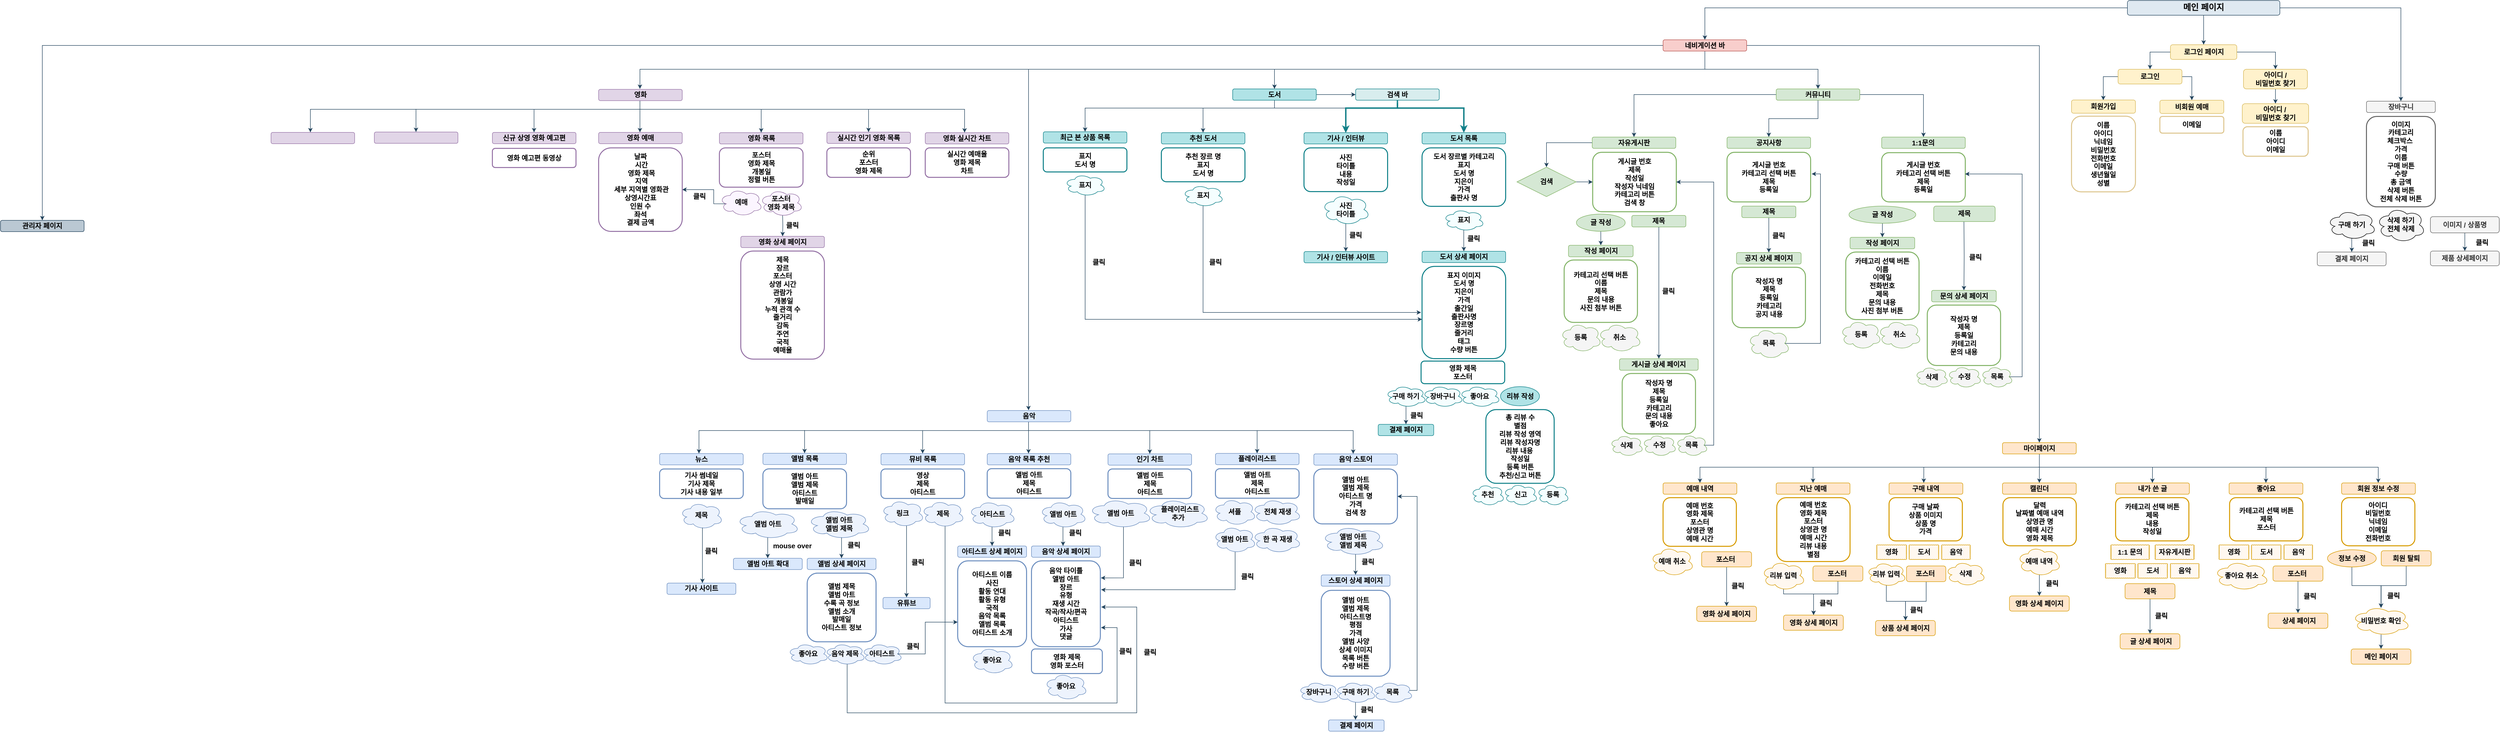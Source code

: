 <mxfile version="24.7.6">
  <diagram id="C5RBs43oDa-KdzZeNtuy" name="Page-1">
    <mxGraphModel dx="4818" dy="368" grid="1" gridSize="10" guides="1" tooltips="1" connect="1" arrows="1" fold="1" page="1" pageScale="1" pageWidth="827" pageHeight="1169" math="0" shadow="0">
      <root>
        <mxCell id="WIyWlLk6GJQsqaUBKTNV-0" />
        <mxCell id="WIyWlLk6GJQsqaUBKTNV-1" parent="WIyWlLk6GJQsqaUBKTNV-0" />
        <mxCell id="E3FHki-WwOboz5_hfV8X-295" value="" style="edgeStyle=orthogonalEdgeStyle;rounded=0;orthogonalLoop=1;jettySize=auto;html=1;fontFamily=Helvetica;fontSize=12;fontColor=default;exitX=0.498;exitY=0.925;exitDx=0;exitDy=0;exitPerimeter=0;strokeColor=#23445d;" edge="1" parent="WIyWlLk6GJQsqaUBKTNV-1" target="E3FHki-WwOboz5_hfV8X-296">
          <mxGeometry relative="1" as="geometry">
            <mxPoint x="-2320" y="575.5" as="sourcePoint" />
          </mxGeometry>
        </mxCell>
        <mxCell id="E3FHki-WwOboz5_hfV8X-262" value="" style="edgeStyle=orthogonalEdgeStyle;rounded=0;orthogonalLoop=1;jettySize=auto;html=1;fontFamily=Helvetica;fontSize=12;fontColor=default;exitX=0.498;exitY=0.897;exitDx=0;exitDy=0;exitPerimeter=0;strokeColor=#23445d;" edge="1" parent="WIyWlLk6GJQsqaUBKTNV-1">
          <mxGeometry relative="1" as="geometry">
            <mxPoint x="-1155.24" y="1562.34" as="sourcePoint" />
            <mxPoint x="-1155.24" y="1604.34" as="targetPoint" />
          </mxGeometry>
        </mxCell>
        <mxCell id="E3FHki-WwOboz5_hfV8X-230" value="" style="edgeStyle=orthogonalEdgeStyle;rounded=0;orthogonalLoop=1;jettySize=auto;html=1;fontFamily=Helvetica;fontSize=12;fontColor=default;exitX=0.55;exitY=0.95;exitDx=0;exitDy=0;exitPerimeter=0;strokeColor=#23445d;entryX=1.013;entryY=0.538;entryDx=0;entryDy=0;entryPerimeter=0;" edge="1" parent="WIyWlLk6GJQsqaUBKTNV-1" source="E3FHki-WwOboz5_hfV8X-227" target="E3FHki-WwOboz5_hfV8X-169">
          <mxGeometry relative="1" as="geometry">
            <mxPoint x="-2120" y="1488.34" as="sourcePoint" />
            <mxPoint x="-1670" y="1375.34" as="targetPoint" />
            <Array as="points">
              <mxPoint x="-2189" y="1590" />
              <mxPoint x="-1600" y="1590" />
              <mxPoint x="-1600" y="1375" />
            </Array>
          </mxGeometry>
        </mxCell>
        <mxCell id="E3FHki-WwOboz5_hfV8X-203" value="" style="edgeStyle=orthogonalEdgeStyle;rounded=0;orthogonalLoop=1;jettySize=auto;html=1;fontFamily=Helvetica;fontSize=12;fontColor=default;strokeColor=#23445d;exitX=0.515;exitY=0.924;exitDx=0;exitDy=0;exitPerimeter=0;entryX=0.5;entryY=0;entryDx=0;entryDy=0;" edge="1" parent="WIyWlLk6GJQsqaUBKTNV-1" source="E3FHki-WwOboz5_hfV8X-195" target="E3FHki-WwOboz5_hfV8X-201">
          <mxGeometry relative="1" as="geometry">
            <mxPoint x="-2080" y="1215.34" as="sourcePoint" />
            <mxPoint x="-2080" y="1250.34" as="targetPoint" />
            <Array as="points">
              <mxPoint x="-2068" y="1207.34" />
            </Array>
          </mxGeometry>
        </mxCell>
        <mxCell id="E3FHki-WwOboz5_hfV8X-113" value="" style="edgeStyle=orthogonalEdgeStyle;rounded=0;orthogonalLoop=1;jettySize=auto;html=1;strokeColor=#23445d;" edge="1" parent="WIyWlLk6GJQsqaUBKTNV-1">
          <mxGeometry relative="1" as="geometry">
            <mxPoint x="-1175.12" y="359.5" as="sourcePoint" />
            <mxPoint x="-1175.1" y="409" as="targetPoint" />
            <Array as="points">
              <mxPoint x="-1175.24" y="406" />
            </Array>
          </mxGeometry>
        </mxCell>
        <mxCell id="ooVw9LdMY0Mfpqag8ppf-5" value="" style="edgeStyle=orthogonalEdgeStyle;rounded=0;orthogonalLoop=1;jettySize=auto;html=1;strokeColor=#23445D;" parent="WIyWlLk6GJQsqaUBKTNV-1" source="ooVw9LdMY0Mfpqag8ppf-3" target="ooVw9LdMY0Mfpqag8ppf-4" edge="1">
          <mxGeometry relative="1" as="geometry" />
        </mxCell>
        <mxCell id="ooVw9LdMY0Mfpqag8ppf-7" value="" style="edgeStyle=orthogonalEdgeStyle;rounded=0;orthogonalLoop=1;jettySize=auto;html=1;strokeColor=#23445D;" parent="WIyWlLk6GJQsqaUBKTNV-1" source="ooVw9LdMY0Mfpqag8ppf-3" target="ooVw9LdMY0Mfpqag8ppf-6" edge="1">
          <mxGeometry relative="1" as="geometry" />
        </mxCell>
        <mxCell id="ooVw9LdMY0Mfpqag8ppf-9" value="" style="edgeStyle=orthogonalEdgeStyle;rounded=0;orthogonalLoop=1;jettySize=auto;html=1;strokeColor=#23445D;" parent="WIyWlLk6GJQsqaUBKTNV-1" source="ooVw9LdMY0Mfpqag8ppf-3" target="ooVw9LdMY0Mfpqag8ppf-8" edge="1">
          <mxGeometry relative="1" as="geometry" />
        </mxCell>
        <mxCell id="ooVw9LdMY0Mfpqag8ppf-3" value="&lt;font size=&quot;1&quot; color=&quot;#000000&quot;&gt;&lt;b style=&quot;font-size: 17px;&quot;&gt;메인 페이지&lt;/b&gt;&lt;/font&gt;" style="rounded=1;whiteSpace=wrap;html=1;labelBackgroundColor=none;fillColor=#dfe9f1;strokeColor=#23445d;fontSize=14;" parent="WIyWlLk6GJQsqaUBKTNV-1" vertex="1">
          <mxGeometry x="414" y="140" width="310" height="30" as="geometry" />
        </mxCell>
        <mxCell id="ooVw9LdMY0Mfpqag8ppf-4" value="장바구니" style="whiteSpace=wrap;html=1;rounded=1;labelBackgroundColor=none;fontStyle=1;fontSize=14;fillColor=#f5f5f5;fontColor=#333333;strokeColor=#666666;" parent="WIyWlLk6GJQsqaUBKTNV-1" vertex="1">
          <mxGeometry x="900" y="345" width="140" height="23" as="geometry" />
        </mxCell>
        <mxCell id="ooVw9LdMY0Mfpqag8ppf-73" value="" style="edgeStyle=orthogonalEdgeStyle;rounded=0;orthogonalLoop=1;jettySize=auto;html=1;strokeColor=#23445D;" parent="WIyWlLk6GJQsqaUBKTNV-1" source="ooVw9LdMY0Mfpqag8ppf-6" target="ooVw9LdMY0Mfpqag8ppf-14" edge="1">
          <mxGeometry relative="1" as="geometry" />
        </mxCell>
        <mxCell id="ooVw9LdMY0Mfpqag8ppf-74" value="" style="edgeStyle=orthogonalEdgeStyle;rounded=0;orthogonalLoop=1;jettySize=auto;html=1;strokeColor=#23445D;" parent="WIyWlLk6GJQsqaUBKTNV-1" source="ooVw9LdMY0Mfpqag8ppf-6" target="ooVw9LdMY0Mfpqag8ppf-15" edge="1">
          <mxGeometry relative="1" as="geometry">
            <Array as="points">
              <mxPoint x="460" y="245" />
            </Array>
          </mxGeometry>
        </mxCell>
        <mxCell id="ooVw9LdMY0Mfpqag8ppf-6" value="로그인 페이지" style="whiteSpace=wrap;html=1;fillColor=#fff2cc;strokeColor=#d6b656;rounded=1;labelBackgroundColor=none;fontStyle=1;fontFamily=Helvetica;fontSize=14;" parent="WIyWlLk6GJQsqaUBKTNV-1" vertex="1">
          <mxGeometry x="501.5" y="230" width="135" height="30" as="geometry" />
        </mxCell>
        <mxCell id="ooVw9LdMY0Mfpqag8ppf-39" value="" style="edgeStyle=orthogonalEdgeStyle;rounded=0;orthogonalLoop=1;jettySize=auto;html=1;strokeColor=#23445D;entryX=0.5;entryY=0;entryDx=0;entryDy=0;" parent="WIyWlLk6GJQsqaUBKTNV-1" target="ooVw9LdMY0Mfpqag8ppf-38" edge="1">
          <mxGeometry relative="1" as="geometry">
            <mxPoint x="-363" y="231.524" as="sourcePoint" />
            <mxPoint x="202" y="640" as="targetPoint" />
          </mxGeometry>
        </mxCell>
        <mxCell id="ooVw9LdMY0Mfpqag8ppf-41" value="" style="edgeStyle=orthogonalEdgeStyle;rounded=0;orthogonalLoop=1;jettySize=auto;html=1;strokeColor=#23445D;exitX=0;exitY=0.5;exitDx=0;exitDy=0;" parent="WIyWlLk6GJQsqaUBKTNV-1" source="ooVw9LdMY0Mfpqag8ppf-8" target="ooVw9LdMY0Mfpqag8ppf-40" edge="1">
          <mxGeometry relative="1" as="geometry">
            <mxPoint x="-930" y="242.999" as="sourcePoint" />
          </mxGeometry>
        </mxCell>
        <mxCell id="ooVw9LdMY0Mfpqag8ppf-56" value="" style="edgeStyle=orthogonalEdgeStyle;rounded=0;orthogonalLoop=1;jettySize=auto;html=1;strokeColor=#23445D;entryX=0.5;entryY=0;entryDx=0;entryDy=0;" parent="WIyWlLk6GJQsqaUBKTNV-1" source="ooVw9LdMY0Mfpqag8ppf-8" target="ooVw9LdMY0Mfpqag8ppf-47" edge="1">
          <mxGeometry relative="1" as="geometry">
            <mxPoint x="-445.0" y="323" as="targetPoint" />
            <Array as="points">
              <mxPoint x="-445" y="280" />
              <mxPoint x="-215" y="280" />
            </Array>
          </mxGeometry>
        </mxCell>
        <mxCell id="ooVw9LdMY0Mfpqag8ppf-58" value="" style="edgeStyle=orthogonalEdgeStyle;rounded=0;orthogonalLoop=1;jettySize=auto;html=1;strokeColor=#23445D;exitX=0.5;exitY=1;exitDx=0;exitDy=0;" parent="WIyWlLk6GJQsqaUBKTNV-1" source="ooVw9LdMY0Mfpqag8ppf-8" edge="1">
          <mxGeometry relative="1" as="geometry">
            <mxPoint x="-2610" y="320" as="targetPoint" />
            <Array as="points">
              <mxPoint x="-445" y="280" />
              <mxPoint x="-2610" y="280" />
            </Array>
            <mxPoint x="-865" y="242.5" as="sourcePoint" />
          </mxGeometry>
        </mxCell>
        <mxCell id="ooVw9LdMY0Mfpqag8ppf-8" value="네비게이션 바" style="rounded=1;whiteSpace=wrap;html=1;fillColor=#f8cecc;strokeColor=#b85450;labelBackgroundColor=none;fontStyle=1;fontSize=14;" parent="WIyWlLk6GJQsqaUBKTNV-1" vertex="1">
          <mxGeometry x="-530" y="220" width="170" height="23" as="geometry" />
        </mxCell>
        <mxCell id="ooVw9LdMY0Mfpqag8ppf-29" value="" style="edgeStyle=orthogonalEdgeStyle;rounded=0;orthogonalLoop=1;jettySize=auto;html=1;strokeColor=#23445D;" parent="WIyWlLk6GJQsqaUBKTNV-1" source="ooVw9LdMY0Mfpqag8ppf-14" target="ooVw9LdMY0Mfpqag8ppf-28" edge="1">
          <mxGeometry relative="1" as="geometry" />
        </mxCell>
        <mxCell id="ooVw9LdMY0Mfpqag8ppf-14" value="아이디 /&lt;div style=&quot;font-size: 14px;&quot;&gt;비밀번호 찾기&lt;/div&gt;" style="whiteSpace=wrap;html=1;fillColor=#fff2cc;strokeColor=#d6b656;rounded=1;labelBackgroundColor=none;fontStyle=1;fontFamily=Helvetica;fontSize=14;" parent="WIyWlLk6GJQsqaUBKTNV-1" vertex="1">
          <mxGeometry x="650" y="280" width="130" height="40" as="geometry" />
        </mxCell>
        <mxCell id="ooVw9LdMY0Mfpqag8ppf-21" value="" style="edgeStyle=orthogonalEdgeStyle;rounded=0;orthogonalLoop=1;jettySize=auto;html=1;strokeColor=#23445D;exitX=0;exitY=0.5;exitDx=0;exitDy=0;" parent="WIyWlLk6GJQsqaUBKTNV-1" source="ooVw9LdMY0Mfpqag8ppf-15" edge="1">
          <mxGeometry relative="1" as="geometry">
            <mxPoint x="365" y="343" as="targetPoint" />
            <mxPoint x="420" y="295.0" as="sourcePoint" />
            <Array as="points">
              <mxPoint x="365" y="295" />
            </Array>
          </mxGeometry>
        </mxCell>
        <mxCell id="ooVw9LdMY0Mfpqag8ppf-26" value="" style="edgeStyle=orthogonalEdgeStyle;rounded=0;orthogonalLoop=1;jettySize=auto;html=1;strokeColor=#23445D;exitX=1;exitY=0.5;exitDx=0;exitDy=0;" parent="WIyWlLk6GJQsqaUBKTNV-1" source="ooVw9LdMY0Mfpqag8ppf-15" target="ooVw9LdMY0Mfpqag8ppf-25" edge="1">
          <mxGeometry relative="1" as="geometry" />
        </mxCell>
        <mxCell id="ooVw9LdMY0Mfpqag8ppf-15" value="로그인" style="whiteSpace=wrap;html=1;fillColor=#fff2cc;strokeColor=#d6b656;rounded=1;labelBackgroundColor=none;fontStyle=1;fontFamily=Helvetica;fontSize=14;" parent="WIyWlLk6GJQsqaUBKTNV-1" vertex="1">
          <mxGeometry x="395" y="280" width="130" height="30" as="geometry" />
        </mxCell>
        <mxCell id="ooVw9LdMY0Mfpqag8ppf-20" value="회원가입" style="whiteSpace=wrap;html=1;fillColor=#fff2cc;strokeColor=#d6b656;rounded=1;labelBackgroundColor=none;fontStyle=1;fontFamily=Helvetica;fontSize=14;" parent="WIyWlLk6GJQsqaUBKTNV-1" vertex="1">
          <mxGeometry x="300.38" y="342.5" width="130" height="27" as="geometry" />
        </mxCell>
        <mxCell id="ooVw9LdMY0Mfpqag8ppf-25" value="비회원 예매" style="whiteSpace=wrap;html=1;fillColor=#fff2cc;strokeColor=#d6b656;rounded=1;labelBackgroundColor=none;fontStyle=1;fontFamily=Helvetica;fontSize=14;" parent="WIyWlLk6GJQsqaUBKTNV-1" vertex="1">
          <mxGeometry x="480" y="343" width="130" height="27" as="geometry" />
        </mxCell>
        <mxCell id="ooVw9LdMY0Mfpqag8ppf-28" value="아이디 /&amp;nbsp;&lt;div&gt;비밀번호 찾기&lt;/div&gt;" style="whiteSpace=wrap;html=1;fillColor=#fff2cc;strokeColor=#d6b656;rounded=1;labelBackgroundColor=none;fontStyle=1;fontFamily=Helvetica;fontSize=14;" parent="WIyWlLk6GJQsqaUBKTNV-1" vertex="1">
          <mxGeometry x="647.5" y="350" width="135" height="40" as="geometry" />
        </mxCell>
        <mxCell id="ooVw9LdMY0Mfpqag8ppf-30" value="&lt;h4 style=&quot;font-size: 14px;&quot;&gt;&lt;b style=&quot;font-size: 14px;&quot;&gt;이름&lt;br style=&quot;font-size: 14px;&quot;&gt;&lt;/b&gt;&lt;b style=&quot;font-size: 14px;&quot;&gt;아이디&lt;br style=&quot;font-size: 14px;&quot;&gt;&lt;/b&gt;&lt;b style=&quot;font-size: 14px;&quot;&gt;이메일&lt;/b&gt;&lt;/h4&gt;" style="rounded=1;whiteSpace=wrap;html=1;strokeWidth=2;strokeColor=#ddc58d;fontSize=14;" parent="WIyWlLk6GJQsqaUBKTNV-1" vertex="1">
          <mxGeometry x="649" y="397" width="132.5" height="60" as="geometry" />
        </mxCell>
        <mxCell id="ooVw9LdMY0Mfpqag8ppf-35" value="&lt;font style=&quot;font-size: 14px;&quot;&gt;이름&lt;br&gt;아이디&lt;/font&gt;&lt;div&gt;&lt;font style=&quot;font-size: 14px;&quot;&gt;닉네임&lt;br&gt;비밀번호&lt;br&gt;전화번호&lt;br&gt;이메일&lt;br&gt;생년월일&lt;br&gt;성별&lt;br&gt;&lt;/font&gt;&lt;/div&gt;" style="rounded=1;whiteSpace=wrap;html=1;strokeWidth=2;strokeColor=#ddc58d;textShadow=0;spacingTop=0;fontStyle=1;fontFamily=Helvetica;" parent="WIyWlLk6GJQsqaUBKTNV-1" vertex="1">
          <mxGeometry x="300.38" y="375.5" width="130" height="154" as="geometry" />
        </mxCell>
        <mxCell id="ooVw9LdMY0Mfpqag8ppf-36" value="&lt;h4 style=&quot;font-size: 14px;&quot;&gt;&lt;b style=&quot;font-size: 14px;&quot;&gt;이메일&lt;/b&gt;&lt;/h4&gt;" style="rounded=1;whiteSpace=wrap;html=1;strokeWidth=2;strokeColor=#ddc58d;fontSize=14;" parent="WIyWlLk6GJQsqaUBKTNV-1" vertex="1">
          <mxGeometry x="480" y="376" width="130" height="34" as="geometry" />
        </mxCell>
        <mxCell id="ooVw9LdMY0Mfpqag8ppf-37" style="edgeStyle=orthogonalEdgeStyle;rounded=0;orthogonalLoop=1;jettySize=auto;html=1;exitX=0.5;exitY=1;exitDx=0;exitDy=0;strokeColor=#23445D;" parent="WIyWlLk6GJQsqaUBKTNV-1" edge="1">
          <mxGeometry relative="1" as="geometry">
            <mxPoint x="340" y="483.0" as="sourcePoint" />
            <mxPoint x="340" y="483.0" as="targetPoint" />
          </mxGeometry>
        </mxCell>
        <mxCell id="yAGb6boS0XsB3zwFrY38-3" value="" style="edgeStyle=orthogonalEdgeStyle;rounded=0;orthogonalLoop=1;jettySize=auto;html=1;exitX=0.5;exitY=1;exitDx=0;exitDy=0;strokeColor=#23445d;" parent="WIyWlLk6GJQsqaUBKTNV-1" source="ooVw9LdMY0Mfpqag8ppf-38" target="yAGb6boS0XsB3zwFrY38-1" edge="1">
          <mxGeometry relative="1" as="geometry">
            <mxPoint x="84.44" y="1065" as="sourcePoint" />
            <Array as="points">
              <mxPoint x="235" y="1090" />
              <mxPoint x="924" y="1090" />
            </Array>
          </mxGeometry>
        </mxCell>
        <mxCell id="yAGb6boS0XsB3zwFrY38-12" value="" style="edgeStyle=orthogonalEdgeStyle;rounded=0;orthogonalLoop=1;jettySize=auto;html=1;strokeColor=#23445d;" parent="WIyWlLk6GJQsqaUBKTNV-1" source="ooVw9LdMY0Mfpqag8ppf-38" target="yAGb6boS0XsB3zwFrY38-11" edge="1">
          <mxGeometry relative="1" as="geometry" />
        </mxCell>
        <mxCell id="yAGb6boS0XsB3zwFrY38-29" value="" style="edgeStyle=orthogonalEdgeStyle;rounded=0;orthogonalLoop=1;jettySize=auto;html=1;exitX=0.5;exitY=1;exitDx=0;exitDy=0;strokeColor=#23445d;" parent="WIyWlLk6GJQsqaUBKTNV-1" source="ooVw9LdMY0Mfpqag8ppf-38" target="yAGb6boS0XsB3zwFrY38-28" edge="1">
          <mxGeometry relative="1" as="geometry">
            <mxPoint x="285" y="1063" as="sourcePoint" />
            <Array as="points">
              <mxPoint x="235" y="1090" />
              <mxPoint x="-455" y="1090" />
            </Array>
          </mxGeometry>
        </mxCell>
        <mxCell id="ooVw9LdMY0Mfpqag8ppf-38" value="마이페이지" style="rounded=1;whiteSpace=wrap;html=1;labelBackgroundColor=none;fontStyle=1;fillColor=#ffe6cc;strokeColor=#d79b00;fontSize=14;" parent="WIyWlLk6GJQsqaUBKTNV-1" vertex="1">
          <mxGeometry x="160" y="1040" width="150" height="23" as="geometry" />
        </mxCell>
        <mxCell id="ooVw9LdMY0Mfpqag8ppf-40" value="관리자 페이지" style="rounded=1;whiteSpace=wrap;html=1;fillColor=#bac8d3;strokeColor=#23445d;labelBackgroundColor=none;fontStyle=1;fontSize=14;" parent="WIyWlLk6GJQsqaUBKTNV-1" vertex="1">
          <mxGeometry x="-3910" y="587.5" width="170" height="23" as="geometry" />
        </mxCell>
        <mxCell id="ooVw9LdMY0Mfpqag8ppf-65" value="" style="edgeStyle=orthogonalEdgeStyle;rounded=0;orthogonalLoop=1;jettySize=auto;html=1;strokeColor=#23445D;" parent="WIyWlLk6GJQsqaUBKTNV-1" source="ooVw9LdMY0Mfpqag8ppf-47" target="ooVw9LdMY0Mfpqag8ppf-64" edge="1">
          <mxGeometry relative="1" as="geometry" />
        </mxCell>
        <mxCell id="ooVw9LdMY0Mfpqag8ppf-68" value="" style="edgeStyle=orthogonalEdgeStyle;rounded=0;orthogonalLoop=1;jettySize=auto;html=1;strokeColor=#23445D;" parent="WIyWlLk6GJQsqaUBKTNV-1" source="ooVw9LdMY0Mfpqag8ppf-47" target="ooVw9LdMY0Mfpqag8ppf-67" edge="1">
          <mxGeometry relative="1" as="geometry" />
        </mxCell>
        <mxCell id="ooVw9LdMY0Mfpqag8ppf-70" value="" style="edgeStyle=orthogonalEdgeStyle;rounded=0;orthogonalLoop=1;jettySize=auto;html=1;strokeColor=#23445D;" parent="WIyWlLk6GJQsqaUBKTNV-1" source="ooVw9LdMY0Mfpqag8ppf-47" target="ooVw9LdMY0Mfpqag8ppf-69" edge="1">
          <mxGeometry relative="1" as="geometry" />
        </mxCell>
        <mxCell id="ooVw9LdMY0Mfpqag8ppf-47" value="커뮤니티" style="rounded=1;whiteSpace=wrap;html=1;fillColor=#d5e8d4;strokeColor=#82b366;labelBackgroundColor=none;fontStyle=1;fontSize=14;" parent="WIyWlLk6GJQsqaUBKTNV-1" vertex="1">
          <mxGeometry x="-300" y="320" width="170" height="23" as="geometry" />
        </mxCell>
        <mxCell id="E3FHki-WwOboz5_hfV8X-72" value="" style="edgeStyle=orthogonalEdgeStyle;rounded=0;orthogonalLoop=1;jettySize=auto;html=1;fontFamily=Helvetica;fontSize=12;fontColor=default;strokeColor=#23445d;" edge="1" parent="WIyWlLk6GJQsqaUBKTNV-1" source="ooVw9LdMY0Mfpqag8ppf-51" target="E3FHki-WwOboz5_hfV8X-71">
          <mxGeometry relative="1" as="geometry">
            <Array as="points">
              <mxPoint x="-1820" y="1015.34" />
              <mxPoint x="-1160" y="1015.34" />
            </Array>
          </mxGeometry>
        </mxCell>
        <mxCell id="E3FHki-WwOboz5_hfV8X-74" value="" style="edgeStyle=orthogonalEdgeStyle;rounded=0;orthogonalLoop=1;jettySize=auto;html=1;fontFamily=Helvetica;fontSize=12;fontColor=default;strokeColor=#23445d;" edge="1" parent="WIyWlLk6GJQsqaUBKTNV-1" source="ooVw9LdMY0Mfpqag8ppf-51" target="E3FHki-WwOboz5_hfV8X-73">
          <mxGeometry relative="1" as="geometry">
            <Array as="points">
              <mxPoint x="-1820" y="1015.34" />
              <mxPoint x="-2490" y="1015.34" />
            </Array>
          </mxGeometry>
        </mxCell>
        <mxCell id="E3FHki-WwOboz5_hfV8X-157" value="" style="edgeStyle=orthogonalEdgeStyle;rounded=0;orthogonalLoop=1;jettySize=auto;html=1;fontFamily=Helvetica;fontSize=12;fontColor=default;strokeColor=#23445d;" edge="1" parent="WIyWlLk6GJQsqaUBKTNV-1" source="ooVw9LdMY0Mfpqag8ppf-51" target="E3FHki-WwOboz5_hfV8X-155">
          <mxGeometry relative="1" as="geometry">
            <Array as="points">
              <mxPoint x="-1820" y="1044.03" />
              <mxPoint x="-1820" y="1044.03" />
            </Array>
          </mxGeometry>
        </mxCell>
        <mxCell id="ooVw9LdMY0Mfpqag8ppf-51" value="음악" style="rounded=1;whiteSpace=wrap;html=1;fillColor=#dae8fc;strokeColor=#6c8ebf;labelBackgroundColor=none;fontStyle=1;fontSize=14;" parent="WIyWlLk6GJQsqaUBKTNV-1" vertex="1">
          <mxGeometry x="-1904" y="974.66" width="170" height="23" as="geometry" />
        </mxCell>
        <mxCell id="E3FHki-WwOboz5_hfV8X-88" value="" style="edgeStyle=orthogonalEdgeStyle;rounded=0;orthogonalLoop=1;jettySize=auto;html=1;fontFamily=Helvetica;fontSize=12;fontColor=default;strokeColor=#23445d;" edge="1" parent="WIyWlLk6GJQsqaUBKTNV-1" source="ooVw9LdMY0Mfpqag8ppf-52" target="E3FHki-WwOboz5_hfV8X-87">
          <mxGeometry relative="1" as="geometry" />
        </mxCell>
        <mxCell id="E3FHki-WwOboz5_hfV8X-90" value="" style="edgeStyle=orthogonalEdgeStyle;rounded=0;orthogonalLoop=1;jettySize=auto;html=1;fontFamily=Helvetica;fontSize=12;fontColor=default;strokeColor=#23445d;" edge="1" parent="WIyWlLk6GJQsqaUBKTNV-1" source="ooVw9LdMY0Mfpqag8ppf-52" target="E3FHki-WwOboz5_hfV8X-89">
          <mxGeometry relative="1" as="geometry">
            <Array as="points">
              <mxPoint x="-1320" y="359" />
              <mxPoint x="-935" y="359" />
            </Array>
          </mxGeometry>
        </mxCell>
        <mxCell id="E3FHki-WwOboz5_hfV8X-92" value="" style="edgeStyle=orthogonalEdgeStyle;rounded=0;orthogonalLoop=1;jettySize=auto;html=1;fontFamily=Helvetica;fontSize=12;fontColor=default;strokeColor=#23445d;" edge="1" parent="WIyWlLk6GJQsqaUBKTNV-1" source="ooVw9LdMY0Mfpqag8ppf-52" target="E3FHki-WwOboz5_hfV8X-91">
          <mxGeometry relative="1" as="geometry">
            <Array as="points">
              <mxPoint x="-1320" y="359" />
              <mxPoint x="-1705" y="359" />
            </Array>
          </mxGeometry>
        </mxCell>
        <mxCell id="ooVw9LdMY0Mfpqag8ppf-52" value="도서" style="rounded=1;whiteSpace=wrap;html=1;fillColor=#b0e3e6;strokeColor=#0e8088;labelBackgroundColor=none;fontStyle=1;fontSize=14;" parent="WIyWlLk6GJQsqaUBKTNV-1" vertex="1">
          <mxGeometry x="-1405" y="320" width="170" height="23" as="geometry" />
        </mxCell>
        <mxCell id="ooVw9LdMY0Mfpqag8ppf-64" value="공지사항" style="rounded=1;whiteSpace=wrap;html=1;fillColor=#d5e8d4;strokeColor=#82b366;labelBackgroundColor=none;fontStyle=1;fontSize=14;" parent="WIyWlLk6GJQsqaUBKTNV-1" vertex="1">
          <mxGeometry x="-400" y="418" width="170" height="23" as="geometry" />
        </mxCell>
        <mxCell id="ooVw9LdMY0Mfpqag8ppf-67" value="1:1문의" style="rounded=1;whiteSpace=wrap;html=1;fillColor=#d5e8d4;strokeColor=#82b366;labelBackgroundColor=none;fontStyle=1;fontSize=14;" parent="WIyWlLk6GJQsqaUBKTNV-1" vertex="1">
          <mxGeometry x="-85.56" y="418" width="170" height="23" as="geometry" />
        </mxCell>
        <mxCell id="E3FHki-WwOboz5_hfV8X-2" value="" style="edgeStyle=orthogonalEdgeStyle;rounded=0;orthogonalLoop=1;jettySize=auto;html=1;entryX=0.5;entryY=0;entryDx=0;entryDy=0;strokeColor=#23445d;" edge="1" parent="WIyWlLk6GJQsqaUBKTNV-1" source="ooVw9LdMY0Mfpqag8ppf-69" target="c22HlbpBZtG6M4ogobQb-69">
          <mxGeometry relative="1" as="geometry">
            <mxPoint x="-424.06" y="429.5" as="targetPoint" />
          </mxGeometry>
        </mxCell>
        <mxCell id="ooVw9LdMY0Mfpqag8ppf-69" value="자유게시판" style="rounded=1;whiteSpace=wrap;html=1;fillColor=#d5e8d4;strokeColor=#82b366;labelBackgroundColor=none;fontStyle=1;fontSize=14;" parent="WIyWlLk6GJQsqaUBKTNV-1" vertex="1">
          <mxGeometry x="-674.06" y="418" width="170" height="23" as="geometry" />
        </mxCell>
        <mxCell id="ooVw9LdMY0Mfpqag8ppf-71" value="&lt;span id=&quot;docs-internal-guid-21f7aed0-7fff-f2a8-6124-d57b1509e031&quot; style=&quot;font-size: 14px;&quot;&gt;&lt;h4 style=&quot;line-height: 1.2; margin-top: 0pt; margin-bottom: 0pt; font-size: 14px;&quot;&gt;&lt;span style=&quot;font-family: &amp;quot;Noto Sans KR&amp;quot;, sans-serif; background-color: transparent; font-variant-numeric: normal; font-variant-east-asian: normal; font-variant-alternates: normal; font-variant-position: normal; vertical-align: baseline; white-space-collapse: preserve; font-size: 14px;&quot;&gt;&lt;b style=&quot;font-size: 14px;&quot;&gt;게시글 번호&lt;br style=&quot;font-size: 14px;&quot;&gt;&lt;/b&gt;&lt;/span&gt;&lt;span style=&quot;font-family: &amp;quot;Noto Sans KR&amp;quot;, sans-serif; background-color: transparent; font-variant-numeric: normal; font-variant-east-asian: normal; font-variant-alternates: normal; font-variant-position: normal; vertical-align: baseline; white-space-collapse: preserve; font-size: 14px;&quot;&gt;&lt;b style=&quot;font-size: 14px;&quot;&gt;카테고리 선택 버튼&lt;br style=&quot;font-size: 14px;&quot;&gt;&lt;/b&gt;&lt;/span&gt;&lt;span style=&quot;font-family: &amp;quot;Noto Sans KR&amp;quot;, sans-serif; background-color: transparent; font-variant-numeric: normal; font-variant-east-asian: normal; font-variant-alternates: normal; font-variant-position: normal; vertical-align: baseline; white-space-collapse: preserve; font-size: 14px;&quot;&gt;&lt;b style=&quot;font-size: 14px;&quot;&gt;제목&lt;br style=&quot;font-size: 14px;&quot;&gt;&lt;/b&gt;&lt;/span&gt;&lt;span style=&quot;font-family: &amp;quot;Noto Sans KR&amp;quot;, sans-serif; background-color: transparent; font-variant-numeric: normal; font-variant-east-asian: normal; font-variant-alternates: normal; font-variant-position: normal; vertical-align: baseline; white-space-collapse: preserve; font-size: 14px;&quot;&gt;&lt;b style=&quot;font-size: 14px;&quot;&gt;등록일&lt;/b&gt;&lt;/span&gt;&lt;br&gt;&lt;/h4&gt;&lt;/span&gt;" style="rounded=1;whiteSpace=wrap;html=1;strokeWidth=2;strokeColor=#82b366;fontSize=14;" parent="WIyWlLk6GJQsqaUBKTNV-1" vertex="1">
          <mxGeometry x="-400" y="449" width="170" height="101" as="geometry" />
        </mxCell>
        <mxCell id="ooVw9LdMY0Mfpqag8ppf-72" value="&lt;span style=&quot;font-size: 14px;&quot; id=&quot;docs-internal-guid-21f7aed0-7fff-f2a8-6124-d57b1509e031&quot;&gt;&lt;h4 style=&quot;line-height: 1.2; margin-top: 0pt; margin-bottom: 0pt; font-size: 14px;&quot;&gt;&lt;span id=&quot;docs-internal-guid-90d0d671-7fff-7fe8-fb4d-e33a330dddbc&quot; style=&quot;font-size: 14px;&quot;&gt;&lt;h4 style=&quot;line-height: 1.2; margin-top: 0pt; margin-bottom: 0pt; font-size: 14px;&quot;&gt;&lt;font face=&quot;Helvetica&quot; style=&quot;font-size: 14px;&quot;&gt;&lt;span style=&quot;background-color: transparent; font-variant-numeric: normal; font-variant-east-asian: normal; font-variant-alternates: normal; font-variant-position: normal; vertical-align: baseline; white-space-collapse: preserve; font-size: 14px;&quot;&gt;게시글 번호&lt;br style=&quot;font-size: 14px;&quot;&gt;&lt;/span&gt;&lt;span style=&quot;background-color: transparent; font-variant-numeric: normal; font-variant-east-asian: normal; font-variant-alternates: normal; font-variant-position: normal; vertical-align: baseline; white-space-collapse: preserve; font-size: 14px;&quot;&gt;제목&lt;br style=&quot;font-size: 14px;&quot;&gt;&lt;/span&gt;&lt;span style=&quot;background-color: transparent; font-variant-numeric: normal; font-variant-east-asian: normal; font-variant-alternates: normal; font-variant-position: normal; vertical-align: baseline; white-space-collapse: preserve; font-size: 14px;&quot;&gt;작성일&lt;br style=&quot;font-size: 14px;&quot;&gt;&lt;/span&gt;&lt;span style=&quot;background-color: transparent; font-variant-numeric: normal; font-variant-east-asian: normal; font-variant-alternates: normal; font-variant-position: normal; vertical-align: baseline; white-space-collapse: preserve; font-size: 14px;&quot;&gt;작성자 닉네임&lt;/span&gt;&lt;span style=&quot;background-color: transparent; font-variant-numeric: normal; font-variant-east-asian: normal; font-variant-alternates: normal; font-variant-position: normal; vertical-align: baseline; white-space-collapse: preserve; font-size: 14px;&quot;&gt;&lt;br style=&quot;font-size: 14px;&quot;&gt;&lt;/span&gt;&lt;span style=&quot;background-color: transparent; font-variant-numeric: normal; font-variant-east-asian: normal; font-variant-alternates: normal; font-variant-position: normal; vertical-align: baseline; white-space-collapse: preserve; font-size: 14px;&quot;&gt;카테고리 버튼&lt;br style=&quot;font-size: 14px;&quot;&gt;&lt;/span&gt;&lt;span style=&quot;background-color: transparent; font-variant-numeric: normal; font-variant-east-asian: normal; font-variant-alternates: normal; font-variant-position: normal; vertical-align: baseline; white-space-collapse: preserve; font-size: 14px;&quot;&gt;검색 창&lt;/span&gt;&lt;/font&gt;&lt;/h4&gt;&lt;/span&gt;&lt;/h4&gt;&lt;/span&gt;" style="rounded=1;whiteSpace=wrap;html=1;strokeWidth=2;strokeColor=#82b366;fontSize=14;fontStyle=1" parent="WIyWlLk6GJQsqaUBKTNV-1" vertex="1">
          <mxGeometry x="-673.06" y="449" width="170" height="121" as="geometry" />
        </mxCell>
        <mxCell id="ooVw9LdMY0Mfpqag8ppf-77" value="&lt;h4 style=&quot;&quot;&gt;&lt;span id=&quot;docs-internal-guid-38c16f56-7fff-fe67-2785-babd536d0d52&quot; style=&quot;font-weight:normal;&quot;&gt;&lt;h4 style=&quot;line-height: 1.2; margin-top: 0pt; margin-bottom: 0pt;&quot;&gt;&lt;span style=&quot;font-family: &amp;quot;Noto Sans KR&amp;quot;, sans-serif; background-color: transparent; font-weight: 700; font-variant-numeric: normal; font-variant-east-asian: normal; font-variant-alternates: normal; font-variant-position: normal; vertical-align: baseline; white-space-collapse: preserve;&quot;&gt;이미지&lt;br&gt;&lt;/span&gt;&lt;span style=&quot;font-family: &amp;quot;Noto Sans KR&amp;quot;, sans-serif; background-color: transparent; font-weight: 700; font-variant-numeric: normal; font-variant-east-asian: normal; font-variant-alternates: normal; font-variant-position: normal; vertical-align: baseline; white-space-collapse: preserve;&quot;&gt;카테고리&lt;br&gt;&lt;/span&gt;&lt;span style=&quot;font-family: &amp;quot;Noto Sans KR&amp;quot;, sans-serif; background-color: transparent; font-weight: 700; font-variant-numeric: normal; font-variant-east-asian: normal; font-variant-alternates: normal; font-variant-position: normal; vertical-align: baseline; white-space-collapse: preserve;&quot;&gt;체크박스&amp;nbsp;&lt;br&gt;&lt;/span&gt;&lt;span style=&quot;font-family: &amp;quot;Noto Sans KR&amp;quot;, sans-serif; background-color: transparent; font-weight: 700; font-variant-numeric: normal; font-variant-east-asian: normal; font-variant-alternates: normal; font-variant-position: normal; vertical-align: baseline; white-space-collapse: preserve;&quot;&gt;가격&lt;br&gt;&lt;/span&gt;&lt;span style=&quot;font-family: &amp;quot;Noto Sans KR&amp;quot;, sans-serif; background-color: transparent; font-weight: 700; font-variant-numeric: normal; font-variant-east-asian: normal; font-variant-alternates: normal; font-variant-position: normal; vertical-align: baseline; white-space-collapse: preserve;&quot;&gt;이름&lt;br&gt;&lt;/span&gt;&lt;span style=&quot;font-family: &amp;quot;Noto Sans KR&amp;quot;, sans-serif; background-color: transparent; font-weight: 700; font-variant-numeric: normal; font-variant-east-asian: normal; font-variant-alternates: normal; font-variant-position: normal; vertical-align: baseline; white-space-collapse: preserve;&quot;&gt;구매 버튼&lt;br&gt;&lt;/span&gt;&lt;span style=&quot;font-family: &amp;quot;Noto Sans KR&amp;quot;, sans-serif; background-color: transparent; font-weight: 700; font-variant-numeric: normal; font-variant-east-asian: normal; font-variant-alternates: normal; font-variant-position: normal; vertical-align: baseline; white-space-collapse: preserve;&quot;&gt;수량&lt;br&gt;&lt;/span&gt;&lt;span style=&quot;font-family: &amp;quot;Noto Sans KR&amp;quot;, sans-serif; background-color: transparent; font-weight: 700; font-variant-numeric: normal; font-variant-east-asian: normal; font-variant-alternates: normal; font-variant-position: normal; vertical-align: baseline; white-space-collapse: preserve;&quot;&gt;총 금액&lt;/span&gt;&lt;/h4&gt;&lt;h4 style=&quot;line-height: 1.2; margin-top: 0pt; margin-bottom: 0pt;&quot;&gt;삭제 버튼&lt;/h4&gt;&lt;h4 style=&quot;line-height: 1.2; margin-top: 0pt; margin-bottom: 0pt;&quot;&gt;전체 삭제 버튼&lt;/h4&gt;&lt;/span&gt;&lt;/h4&gt;" style="rounded=1;whiteSpace=wrap;html=1;strokeWidth=2;strokeColor=#666666;fontSize=14;" parent="WIyWlLk6GJQsqaUBKTNV-1" vertex="1">
          <mxGeometry x="900" y="376" width="140" height="184" as="geometry" />
        </mxCell>
        <mxCell id="ooVw9LdMY0Mfpqag8ppf-95" value="" style="edgeStyle=orthogonalEdgeStyle;rounded=0;orthogonalLoop=1;jettySize=auto;html=1;strokeColor=#23445D;" parent="WIyWlLk6GJQsqaUBKTNV-1" source="ooVw9LdMY0Mfpqag8ppf-85" target="ooVw9LdMY0Mfpqag8ppf-94" edge="1">
          <mxGeometry relative="1" as="geometry" />
        </mxCell>
        <mxCell id="ooVw9LdMY0Mfpqag8ppf-85" value="이미지 / 상품명" style="whiteSpace=wrap;html=1;rounded=1;labelBackgroundColor=none;fontStyle=1;fontSize=14;fillColor=#f5f5f5;fontColor=#333333;strokeColor=#666666;fontFamily=Helvetica;" parent="WIyWlLk6GJQsqaUBKTNV-1" vertex="1">
          <mxGeometry x="1030" y="580" width="140" height="33" as="geometry" />
        </mxCell>
        <mxCell id="ooVw9LdMY0Mfpqag8ppf-94" value="제품 상세페이지" style="whiteSpace=wrap;html=1;rounded=1;labelBackgroundColor=none;fontStyle=1;fontSize=14;fillColor=#f5f5f5;fontColor=#333333;strokeColor=#666666;fontFamily=Helvetica;" parent="WIyWlLk6GJQsqaUBKTNV-1" vertex="1">
          <mxGeometry x="1030" y="650" width="140" height="30" as="geometry" />
        </mxCell>
        <mxCell id="ooVw9LdMY0Mfpqag8ppf-98" value="&lt;font color=&quot;#000000&quot; style=&quot;font-size: 14px;&quot;&gt;클릭&lt;/font&gt;" style="text;html=1;align=center;verticalAlign=middle;whiteSpace=wrap;rounded=0;fontColor=#FFFFFF;fontStyle=1" parent="WIyWlLk6GJQsqaUBKTNV-1" vertex="1">
          <mxGeometry x="1100" y="613" width="70" height="40" as="geometry" />
        </mxCell>
        <mxCell id="E3FHki-WwOboz5_hfV8X-19" value="" style="edgeStyle=orthogonalEdgeStyle;rounded=0;orthogonalLoop=1;jettySize=auto;html=1;exitX=0.501;exitY=0.949;exitDx=0;exitDy=0;exitPerimeter=0;strokeColor=#23445d;" edge="1" parent="WIyWlLk6GJQsqaUBKTNV-1" source="c22HlbpBZtG6M4ogobQb-5" target="E3FHki-WwOboz5_hfV8X-18">
          <mxGeometry relative="1" as="geometry" />
        </mxCell>
        <mxCell id="c22HlbpBZtG6M4ogobQb-5" value="&lt;h4 style=&quot;font-size: 14px; line-height: 1.2; margin-top: 0pt; margin-bottom: 0pt;&quot;&gt;&lt;span style=&quot;background-color: transparent; font-variant-numeric: normal; font-variant-east-asian: normal; font-variant-alternates: normal; font-variant-position: normal; vertical-align: baseline; white-space-collapse: preserve; font-size: 14px;&quot;&gt;구매 하기&lt;/span&gt;&lt;/h4&gt;" style="ellipse;shape=cloud;whiteSpace=wrap;html=1;fillColor=#f5f5f5;fontStyle=1;fontSize=14;fontFamily=Helvetica;" parent="WIyWlLk6GJQsqaUBKTNV-1" vertex="1">
          <mxGeometry x="820" y="565.75" width="100" height="61.5" as="geometry" />
        </mxCell>
        <mxCell id="c22HlbpBZtG6M4ogobQb-7" value="삭제 하기&lt;div style=&quot;font-size: 14px;&quot;&gt;전체 삭제&lt;/div&gt;" style="ellipse;shape=cloud;whiteSpace=wrap;html=1;fillColor=#f5f5f5;fontStyle=1;fontSize=14;fontFamily=Helvetica;" parent="WIyWlLk6GJQsqaUBKTNV-1" vertex="1">
          <mxGeometry x="920" y="560.37" width="100" height="72.25" as="geometry" />
        </mxCell>
        <mxCell id="c22HlbpBZtG6M4ogobQb-30" value="" style="edgeStyle=orthogonalEdgeStyle;rounded=0;orthogonalLoop=1;jettySize=auto;html=1;entryX=0.5;entryY=0;entryDx=0;entryDy=0;strokeColor=#23445d;" parent="WIyWlLk6GJQsqaUBKTNV-1" source="c22HlbpBZtG6M4ogobQb-10" target="c22HlbpBZtG6M4ogobQb-25" edge="1">
          <mxGeometry relative="1" as="geometry">
            <Array as="points">
              <mxPoint x="-84" y="600" />
              <mxPoint x="-84" y="600" />
            </Array>
          </mxGeometry>
        </mxCell>
        <mxCell id="c22HlbpBZtG6M4ogobQb-10" value="&lt;h4&gt;&lt;font style=&quot;font-size: 14px;&quot;&gt;글 작성&lt;/font&gt;&lt;/h4&gt;" style="ellipse;whiteSpace=wrap;html=1;strokeColor=#82b366;fillColor=#d5e8d4;" parent="WIyWlLk6GJQsqaUBKTNV-1" vertex="1">
          <mxGeometry x="-152.07" y="558.5" width="135.95" height="35" as="geometry" />
        </mxCell>
        <mxCell id="c22HlbpBZtG6M4ogobQb-13" value="" style="edgeStyle=orthogonalEdgeStyle;rounded=0;orthogonalLoop=1;jettySize=auto;html=1;strokeColor=#23445d;" parent="WIyWlLk6GJQsqaUBKTNV-1" target="c22HlbpBZtG6M4ogobQb-12" edge="1">
          <mxGeometry relative="1" as="geometry">
            <mxPoint x="81.66" y="590" as="sourcePoint" />
          </mxGeometry>
        </mxCell>
        <mxCell id="c22HlbpBZtG6M4ogobQb-11" value="제목" style="rounded=1;whiteSpace=wrap;html=1;fillColor=#d5e8d4;strokeColor=#82b366;labelBackgroundColor=none;fontStyle=1;fontSize=14;" parent="WIyWlLk6GJQsqaUBKTNV-1" vertex="1">
          <mxGeometry x="20.22" y="558.5" width="125" height="31.5" as="geometry" />
        </mxCell>
        <mxCell id="c22HlbpBZtG6M4ogobQb-12" value="문의 상세 페이지" style="rounded=1;whiteSpace=wrap;html=1;fillColor=#d5e8d4;strokeColor=#82b366;labelBackgroundColor=none;fontStyle=1;fontSize=14;" parent="WIyWlLk6GJQsqaUBKTNV-1" vertex="1">
          <mxGeometry x="15.91" y="730" width="131.5" height="23.5" as="geometry" />
        </mxCell>
        <mxCell id="c22HlbpBZtG6M4ogobQb-14" value="&lt;span id=&quot;docs-internal-guid-21f7aed0-7fff-f2a8-6124-d57b1509e031&quot; style=&quot;font-size: 14px;&quot;&gt;&lt;h4 style=&quot;line-height: 1.2; margin-top: 0pt; margin-bottom: 0pt; font-size: 14px;&quot;&gt;&lt;span style=&quot;font-family: &amp;quot;Noto Sans KR&amp;quot;, sans-serif; background-color: transparent; font-variant-numeric: normal; font-variant-east-asian: normal; font-variant-alternates: normal; font-variant-position: normal; vertical-align: baseline; white-space-collapse: preserve; font-size: 14px;&quot;&gt;&lt;b style=&quot;font-size: 14px;&quot;&gt;게시글 번호&lt;br style=&quot;font-size: 14px;&quot;&gt;&lt;/b&gt;&lt;/span&gt;&lt;span style=&quot;font-family: &amp;quot;Noto Sans KR&amp;quot;, sans-serif; background-color: transparent; font-variant-numeric: normal; font-variant-east-asian: normal; font-variant-alternates: normal; font-variant-position: normal; vertical-align: baseline; white-space-collapse: preserve; font-size: 14px;&quot;&gt;&lt;b style=&quot;font-size: 14px;&quot;&gt;카테고리 선택 버튼&lt;br style=&quot;font-size: 14px;&quot;&gt;&lt;/b&gt;&lt;/span&gt;&lt;span style=&quot;font-family: &amp;quot;Noto Sans KR&amp;quot;, sans-serif; background-color: transparent; font-variant-numeric: normal; font-variant-east-asian: normal; font-variant-alternates: normal; font-variant-position: normal; vertical-align: baseline; white-space-collapse: preserve; font-size: 14px;&quot;&gt;&lt;b style=&quot;font-size: 14px;&quot;&gt;제목&lt;br style=&quot;font-size: 14px;&quot;&gt;&lt;/b&gt;&lt;/span&gt;&lt;span style=&quot;font-family: &amp;quot;Noto Sans KR&amp;quot;, sans-serif; background-color: transparent; font-variant-numeric: normal; font-variant-east-asian: normal; font-variant-alternates: normal; font-variant-position: normal; vertical-align: baseline; white-space-collapse: preserve; font-size: 14px;&quot;&gt;&lt;b style=&quot;font-size: 14px;&quot;&gt;등록일&lt;/b&gt;&lt;/span&gt;&lt;/h4&gt;&lt;/span&gt;" style="rounded=1;whiteSpace=wrap;html=1;strokeWidth=2;strokeColor=#82b366;fontSize=14;" parent="WIyWlLk6GJQsqaUBKTNV-1" vertex="1">
          <mxGeometry x="-85.56" y="449.75" width="170" height="100.25" as="geometry" />
        </mxCell>
        <mxCell id="c22HlbpBZtG6M4ogobQb-15" value="&lt;span id=&quot;docs-internal-guid-21f7aed0-7fff-f2a8-6124-d57b1509e031&quot; style=&quot;font-size: 14px;&quot;&gt;&lt;b&gt;&lt;h4 style=&quot;line-height: 1.2; margin-top: 0pt; margin-bottom: 0pt; font-size: 14px;&quot;&gt;작성자 명&lt;/h4&gt;&lt;h4 style=&quot;line-height: 1.2; margin-top: 0pt; margin-bottom: 0pt; font-size: 14px;&quot;&gt;제목&lt;/h4&gt;&lt;div&gt;등록일&lt;/div&gt;&lt;div&gt;카테고리&lt;/div&gt;&lt;h4 style=&quot;line-height: 1.2; margin-top: 0pt; margin-bottom: 0pt; font-size: 14px;&quot;&gt;문의 내용&lt;/h4&gt;&lt;/b&gt;&lt;/span&gt;" style="rounded=1;whiteSpace=wrap;html=1;strokeWidth=2;strokeColor=#82b366;fontSize=14;" parent="WIyWlLk6GJQsqaUBKTNV-1" vertex="1">
          <mxGeometry x="7.16" y="760" width="149" height="123" as="geometry" />
        </mxCell>
        <mxCell id="c22HlbpBZtG6M4ogobQb-16" value="&lt;h4 style=&quot;font-size: 14px; line-height: 1.2; margin-top: 0pt; margin-bottom: 0pt;&quot;&gt;&lt;span style=&quot;background-color: transparent; font-variant-numeric: normal; font-variant-east-asian: normal; font-variant-alternates: normal; font-variant-position: normal; vertical-align: baseline; white-space-collapse: preserve; font-size: 14px;&quot;&gt;삭제&lt;/span&gt;&lt;/h4&gt;" style="ellipse;shape=cloud;whiteSpace=wrap;html=1;fillColor=#f5f5f5;fontStyle=1;fontSize=14;fontFamily=Helvetica;strokeColor=#82b366;" parent="WIyWlLk6GJQsqaUBKTNV-1" vertex="1">
          <mxGeometry x="-18.34" y="884" width="68.88" height="45" as="geometry" />
        </mxCell>
        <mxCell id="c22HlbpBZtG6M4ogobQb-19" value="&lt;h4 style=&quot;font-size: 14px; line-height: 1.2; margin-top: 0pt; margin-bottom: 0pt;&quot;&gt;&lt;span style=&quot;background-color: transparent; font-variant-numeric: normal; font-variant-east-asian: normal; font-variant-alternates: normal; font-variant-position: normal; vertical-align: baseline; white-space-collapse: preserve; font-size: 14px;&quot;&gt;수정&lt;/span&gt;&lt;/h4&gt;" style="ellipse;shape=cloud;whiteSpace=wrap;html=1;fillColor=#f5f5f5;fontStyle=1;fontSize=14;fontFamily=Helvetica;strokeColor=#82b366;" parent="WIyWlLk6GJQsqaUBKTNV-1" vertex="1">
          <mxGeometry x="47.47" y="883" width="70.5" height="46" as="geometry" />
        </mxCell>
        <mxCell id="E3FHki-WwOboz5_hfV8X-122" value="" style="edgeStyle=orthogonalEdgeStyle;rounded=0;orthogonalLoop=1;jettySize=auto;html=1;fontFamily=Helvetica;fontSize=12;fontColor=default;exitX=0.875;exitY=0.5;exitDx=0;exitDy=0;exitPerimeter=0;entryX=0.997;entryY=0.433;entryDx=0;entryDy=0;entryPerimeter=0;strokeColor=#23445d;" edge="1" parent="WIyWlLk6GJQsqaUBKTNV-1" source="c22HlbpBZtG6M4ogobQb-20" target="c22HlbpBZtG6M4ogobQb-14">
          <mxGeometry relative="1" as="geometry">
            <mxPoint x="234.66" y="906" as="targetPoint" />
            <Array as="points">
              <mxPoint x="200" y="906" />
              <mxPoint x="200" y="493" />
            </Array>
          </mxGeometry>
        </mxCell>
        <mxCell id="c22HlbpBZtG6M4ogobQb-20" value="&lt;h4 style=&quot;font-size: 14px; line-height: 1.2; margin-top: 0pt; margin-bottom: 0pt;&quot;&gt;&lt;span style=&quot;background-color: transparent; font-variant-numeric: normal; font-variant-east-asian: normal; font-variant-alternates: normal; font-variant-position: normal; vertical-align: baseline; white-space-collapse: preserve; font-size: 14px;&quot;&gt;목록&lt;/span&gt;&lt;/h4&gt;" style="ellipse;shape=cloud;whiteSpace=wrap;html=1;fillColor=#f5f5f5;fontStyle=1;fontSize=14;fontFamily=Helvetica;strokeColor=#82b366;" parent="WIyWlLk6GJQsqaUBKTNV-1" vertex="1">
          <mxGeometry x="115.66" y="883" width="66" height="46" as="geometry" />
        </mxCell>
        <mxCell id="c22HlbpBZtG6M4ogobQb-25" value="작성 페이지" style="rounded=1;whiteSpace=wrap;html=1;fillColor=#d5e8d4;strokeColor=#82b366;labelBackgroundColor=none;fontStyle=1;fontSize=14;" parent="WIyWlLk6GJQsqaUBKTNV-1" vertex="1">
          <mxGeometry x="-149.84" y="622" width="131.5" height="23.5" as="geometry" />
        </mxCell>
        <mxCell id="c22HlbpBZtG6M4ogobQb-29" value="&lt;span id=&quot;docs-internal-guid-21f7aed0-7fff-f2a8-6124-d57b1509e031&quot; style=&quot;font-size: 14px;&quot;&gt;&lt;b&gt;&lt;h4 style=&quot;line-height: 1.2; margin-top: 0pt; margin-bottom: 0pt; font-size: 14px;&quot;&gt;&lt;span style=&quot;font-family: &amp;quot;Noto Sans KR&amp;quot;, sans-serif; background-color: transparent; font-variant-numeric: normal; font-variant-east-asian: normal; font-variant-alternates: normal; font-variant-position: normal; vertical-align: baseline; white-space-collapse: preserve; font-size: 14px;&quot;&gt;&lt;span style=&quot;font-size: 14px;&quot;&gt;카테고리 선택 버튼&lt;/span&gt;&lt;/span&gt;&lt;/h4&gt;&lt;h4 style=&quot;line-height: 1.2; margin-top: 0pt; margin-bottom: 0pt; font-size: 14px;&quot;&gt;이름&lt;/h4&gt;&lt;h4 style=&quot;line-height: 1.2; margin-top: 0pt; margin-bottom: 0pt; font-size: 14px;&quot;&gt;이메일&lt;/h4&gt;&lt;h4 style=&quot;line-height: 1.2; margin-top: 0pt; margin-bottom: 0pt; font-size: 14px;&quot;&gt;전화번호&lt;/h4&gt;&lt;h4 style=&quot;line-height: 1.2; margin-top: 0pt; margin-bottom: 0pt; font-size: 14px;&quot;&gt;제목&lt;/h4&gt;&lt;h4 style=&quot;line-height: 1.2; margin-top: 0pt; margin-bottom: 0pt; font-size: 14px;&quot;&gt;문의 내용&lt;/h4&gt;&lt;h4 style=&quot;line-height: 1.2; margin-top: 0pt; margin-bottom: 0pt; font-size: 14px;&quot;&gt;사진 첨부 버튼&lt;/h4&gt;&lt;/b&gt;&lt;/span&gt;" style="rounded=1;whiteSpace=wrap;html=1;strokeWidth=2;strokeColor=#82b366;fontSize=14;" parent="WIyWlLk6GJQsqaUBKTNV-1" vertex="1">
          <mxGeometry x="-158.59" y="652" width="149" height="137.5" as="geometry" />
        </mxCell>
        <mxCell id="c22HlbpBZtG6M4ogobQb-31" value="&lt;font color=&quot;#000000&quot; style=&quot;font-size: 14px;&quot;&gt;클릭&lt;/font&gt;" style="text;html=1;align=center;verticalAlign=middle;whiteSpace=wrap;rounded=0;fontColor=#FFFFFF;fontStyle=1" parent="WIyWlLk6GJQsqaUBKTNV-1" vertex="1">
          <mxGeometry x="70.0" y="643" width="70" height="40" as="geometry" />
        </mxCell>
        <mxCell id="c22HlbpBZtG6M4ogobQb-32" value="&lt;h4 style=&quot;font-size: 14px; line-height: 1.2; margin-top: 0pt; margin-bottom: 0pt;&quot;&gt;&lt;span style=&quot;white-space-collapse: preserve;&quot;&gt;등록&lt;/span&gt;&lt;/h4&gt;" style="ellipse;shape=cloud;whiteSpace=wrap;html=1;fillColor=#f5f5f5;fontStyle=1;fontSize=14;fontFamily=Helvetica;strokeColor=#82b366;" parent="WIyWlLk6GJQsqaUBKTNV-1" vertex="1">
          <mxGeometry x="-170.47" y="789.5" width="84.91" height="61" as="geometry" />
        </mxCell>
        <mxCell id="c22HlbpBZtG6M4ogobQb-34" value="&lt;h4 style=&quot;font-size: 14px; line-height: 1.2; margin-top: 0pt; margin-bottom: 0pt;&quot;&gt;&lt;span style=&quot;white-space-collapse: preserve;&quot;&gt;취소&lt;/span&gt;&lt;/h4&gt;" style="ellipse;shape=cloud;whiteSpace=wrap;html=1;fillColor=#f5f5f5;fontStyle=1;fontSize=14;fontFamily=Helvetica;strokeColor=#82b366;" parent="WIyWlLk6GJQsqaUBKTNV-1" vertex="1">
          <mxGeometry x="-93.85" y="789.5" width="89.35" height="61" as="geometry" />
        </mxCell>
        <mxCell id="c22HlbpBZtG6M4ogobQb-36" value="" style="edgeStyle=orthogonalEdgeStyle;rounded=0;orthogonalLoop=1;jettySize=auto;html=1;entryX=0.5;entryY=0;entryDx=0;entryDy=0;" parent="WIyWlLk6GJQsqaUBKTNV-1" edge="1">
          <mxGeometry relative="1" as="geometry">
            <mxPoint x="-403.875" y="611.5" as="sourcePoint" />
          </mxGeometry>
        </mxCell>
        <mxCell id="c22HlbpBZtG6M4ogobQb-38" value="" style="edgeStyle=orthogonalEdgeStyle;rounded=0;orthogonalLoop=1;jettySize=auto;html=1;strokeColor=#23445d;" parent="WIyWlLk6GJQsqaUBKTNV-1" source="c22HlbpBZtG6M4ogobQb-39" target="c22HlbpBZtG6M4ogobQb-40" edge="1">
          <mxGeometry relative="1" as="geometry" />
        </mxCell>
        <mxCell id="c22HlbpBZtG6M4ogobQb-39" value="제목" style="rounded=1;whiteSpace=wrap;html=1;fillColor=#d5e8d4;strokeColor=#82b366;labelBackgroundColor=none;fontStyle=1;fontSize=14;" parent="WIyWlLk6GJQsqaUBKTNV-1" vertex="1">
          <mxGeometry x="-370" y="558.5" width="110" height="23.5" as="geometry" />
        </mxCell>
        <mxCell id="c22HlbpBZtG6M4ogobQb-40" value="공지 상세 페이지" style="rounded=1;whiteSpace=wrap;html=1;fillColor=#d5e8d4;strokeColor=#82b366;labelBackgroundColor=none;fontStyle=1;fontSize=14;" parent="WIyWlLk6GJQsqaUBKTNV-1" vertex="1">
          <mxGeometry x="-380.75" y="653" width="131.5" height="23.5" as="geometry" />
        </mxCell>
        <mxCell id="c22HlbpBZtG6M4ogobQb-41" value="&lt;span id=&quot;docs-internal-guid-21f7aed0-7fff-f2a8-6124-d57b1509e031&quot; style=&quot;font-size: 14px;&quot;&gt;&lt;b&gt;&lt;h4 style=&quot;line-height: 1.2; margin-top: 0pt; margin-bottom: 0pt; font-size: 14px;&quot;&gt;작성자 명&lt;/h4&gt;&lt;h4 style=&quot;line-height: 1.2; margin-top: 0pt; margin-bottom: 0pt; font-size: 14px;&quot;&gt;제목&lt;/h4&gt;&lt;div&gt;등록일&lt;/div&gt;&lt;div&gt;카테고리&lt;/div&gt;&lt;h4 style=&quot;line-height: 1.2; margin-top: 0pt; margin-bottom: 0pt; font-size: 14px;&quot;&gt;공지 내용&lt;/h4&gt;&lt;/b&gt;&lt;/span&gt;" style="rounded=1;whiteSpace=wrap;html=1;strokeWidth=2;strokeColor=#82b366;fontSize=14;" parent="WIyWlLk6GJQsqaUBKTNV-1" vertex="1">
          <mxGeometry x="-389.5" y="683" width="149" height="123" as="geometry" />
        </mxCell>
        <mxCell id="E3FHki-WwOboz5_hfV8X-116" value="" style="edgeStyle=orthogonalEdgeStyle;rounded=0;orthogonalLoop=1;jettySize=auto;html=1;fontFamily=Helvetica;fontSize=12;fontColor=default;entryX=1.012;entryY=0.436;entryDx=0;entryDy=0;entryPerimeter=0;exitX=0.875;exitY=0.5;exitDx=0;exitDy=0;exitPerimeter=0;strokeColor=#23445d;" edge="1" parent="WIyWlLk6GJQsqaUBKTNV-1" source="c22HlbpBZtG6M4ogobQb-44" target="ooVw9LdMY0Mfpqag8ppf-71">
          <mxGeometry relative="1" as="geometry">
            <Array as="points">
              <mxPoint x="-210" y="838" />
              <mxPoint x="-210" y="493" />
            </Array>
          </mxGeometry>
        </mxCell>
        <mxCell id="c22HlbpBZtG6M4ogobQb-44" value="&lt;h4 style=&quot;font-size: 14px; line-height: 1.2; margin-top: 0pt; margin-bottom: 0pt;&quot;&gt;&lt;span style=&quot;background-color: transparent; font-variant-numeric: normal; font-variant-east-asian: normal; font-variant-alternates: normal; font-variant-position: normal; vertical-align: baseline; white-space-collapse: preserve; font-size: 14px;&quot;&gt;목록&lt;/span&gt;&lt;/h4&gt;" style="ellipse;shape=cloud;whiteSpace=wrap;html=1;fillColor=#f5f5f5;fontStyle=1;fontSize=14;fontFamily=Helvetica;strokeColor=#82b366;" parent="WIyWlLk6GJQsqaUBKTNV-1" vertex="1">
          <mxGeometry x="-358.2" y="806" width="86.41" height="64" as="geometry" />
        </mxCell>
        <mxCell id="c22HlbpBZtG6M4ogobQb-47" value="&lt;font color=&quot;#000000&quot; style=&quot;font-size: 14px;&quot;&gt;클릭&lt;/font&gt;" style="text;html=1;align=center;verticalAlign=middle;whiteSpace=wrap;rounded=0;fontColor=#FFFFFF;fontStyle=1" parent="WIyWlLk6GJQsqaUBKTNV-1" vertex="1">
          <mxGeometry x="-330.0" y="598.5" width="70" height="40" as="geometry" />
        </mxCell>
        <mxCell id="c22HlbpBZtG6M4ogobQb-55" value="" style="edgeStyle=orthogonalEdgeStyle;rounded=0;orthogonalLoop=1;jettySize=auto;html=1;entryX=0.5;entryY=0;entryDx=0;entryDy=0;strokeColor=#23445d;" parent="WIyWlLk6GJQsqaUBKTNV-1" source="c22HlbpBZtG6M4ogobQb-56" target="c22HlbpBZtG6M4ogobQb-64" edge="1">
          <mxGeometry relative="1" as="geometry" />
        </mxCell>
        <mxCell id="c22HlbpBZtG6M4ogobQb-56" value="&lt;h4&gt;&lt;font style=&quot;font-size: 14px;&quot;&gt;글 작성&lt;/font&gt;&lt;/h4&gt;" style="ellipse;whiteSpace=wrap;html=1;strokeColor=#82b366;fillColor=#d5e8d4;" parent="WIyWlLk6GJQsqaUBKTNV-1" vertex="1">
          <mxGeometry x="-706.2" y="574.75" width="99.25" height="35" as="geometry" />
        </mxCell>
        <mxCell id="c22HlbpBZtG6M4ogobQb-57" value="" style="edgeStyle=orthogonalEdgeStyle;rounded=0;orthogonalLoop=1;jettySize=auto;html=1;strokeColor=#23445d;" parent="WIyWlLk6GJQsqaUBKTNV-1" source="c22HlbpBZtG6M4ogobQb-58" target="c22HlbpBZtG6M4ogobQb-59" edge="1">
          <mxGeometry relative="1" as="geometry" />
        </mxCell>
        <mxCell id="c22HlbpBZtG6M4ogobQb-58" value="제목" style="rounded=1;whiteSpace=wrap;html=1;fillColor=#d5e8d4;strokeColor=#82b366;labelBackgroundColor=none;fontStyle=1;fontSize=14;" parent="WIyWlLk6GJQsqaUBKTNV-1" vertex="1">
          <mxGeometry x="-593.57" y="577.5" width="110" height="23.5" as="geometry" />
        </mxCell>
        <mxCell id="c22HlbpBZtG6M4ogobQb-59" value="게시글 상세 페이지" style="rounded=1;whiteSpace=wrap;html=1;fillColor=#d5e8d4;strokeColor=#82b366;labelBackgroundColor=none;fontStyle=1;fontSize=14;" parent="WIyWlLk6GJQsqaUBKTNV-1" vertex="1">
          <mxGeometry x="-618.57" y="869.25" width="160" height="23.5" as="geometry" />
        </mxCell>
        <mxCell id="c22HlbpBZtG6M4ogobQb-60" value="&lt;span id=&quot;docs-internal-guid-21f7aed0-7fff-f2a8-6124-d57b1509e031&quot; style=&quot;font-size: 14px;&quot;&gt;&lt;b&gt;&lt;h4 style=&quot;line-height: 1.2; margin-top: 0pt; margin-bottom: 0pt; font-size: 14px;&quot;&gt;작성자 명&lt;/h4&gt;&lt;h4 style=&quot;line-height: 1.2; margin-top: 0pt; margin-bottom: 0pt; font-size: 14px;&quot;&gt;제목&lt;/h4&gt;&lt;div&gt;등록일&lt;/div&gt;&lt;div&gt;카테고리&lt;/div&gt;&lt;h4 style=&quot;line-height: 1.2; margin-top: 0pt; margin-bottom: 0pt; font-size: 14px;&quot;&gt;문의 내용&lt;/h4&gt;&lt;div&gt;좋아요&lt;/div&gt;&lt;/b&gt;&lt;/span&gt;" style="rounded=1;whiteSpace=wrap;html=1;strokeWidth=2;strokeColor=#82b366;fontSize=14;" parent="WIyWlLk6GJQsqaUBKTNV-1" vertex="1">
          <mxGeometry x="-613.07" y="899.25" width="149" height="123" as="geometry" />
        </mxCell>
        <mxCell id="c22HlbpBZtG6M4ogobQb-61" value="&lt;h4 style=&quot;font-size: 14px; line-height: 1.2; margin-top: 0pt; margin-bottom: 0pt;&quot;&gt;&lt;span style=&quot;background-color: transparent; font-variant-numeric: normal; font-variant-east-asian: normal; font-variant-alternates: normal; font-variant-position: normal; vertical-align: baseline; white-space-collapse: preserve; font-size: 14px;&quot;&gt;삭제&lt;/span&gt;&lt;/h4&gt;" style="ellipse;shape=cloud;whiteSpace=wrap;html=1;fillColor=#f5f5f5;fontStyle=1;fontSize=14;fontFamily=Helvetica;strokeColor=#82b366;" parent="WIyWlLk6GJQsqaUBKTNV-1" vertex="1">
          <mxGeometry x="-638.57" y="1023.25" width="68.88" height="45" as="geometry" />
        </mxCell>
        <mxCell id="c22HlbpBZtG6M4ogobQb-62" value="&lt;h4 style=&quot;font-size: 14px; line-height: 1.2; margin-top: 0pt; margin-bottom: 0pt;&quot;&gt;&lt;span style=&quot;background-color: transparent; font-variant-numeric: normal; font-variant-east-asian: normal; font-variant-alternates: normal; font-variant-position: normal; vertical-align: baseline; white-space-collapse: preserve; font-size: 14px;&quot;&gt;수정&lt;/span&gt;&lt;/h4&gt;" style="ellipse;shape=cloud;whiteSpace=wrap;html=1;fillColor=#f5f5f5;fontStyle=1;fontSize=14;fontFamily=Helvetica;strokeColor=#82b366;" parent="WIyWlLk6GJQsqaUBKTNV-1" vertex="1">
          <mxGeometry x="-572.76" y="1022.25" width="70.5" height="46" as="geometry" />
        </mxCell>
        <mxCell id="E3FHki-WwOboz5_hfV8X-120" value="" style="edgeStyle=orthogonalEdgeStyle;rounded=0;orthogonalLoop=1;jettySize=auto;html=1;fontFamily=Helvetica;fontSize=12;fontColor=default;exitX=0.875;exitY=0.5;exitDx=0;exitDy=0;exitPerimeter=0;entryX=1;entryY=0.5;entryDx=0;entryDy=0;strokeColor=#23445d;" edge="1" parent="WIyWlLk6GJQsqaUBKTNV-1" source="c22HlbpBZtG6M4ogobQb-63" target="ooVw9LdMY0Mfpqag8ppf-72">
          <mxGeometry relative="1" as="geometry">
            <mxPoint x="-386.37" y="1055.75" as="targetPoint" />
            <Array as="points">
              <mxPoint x="-427" y="1045" />
              <mxPoint x="-427" y="510" />
            </Array>
          </mxGeometry>
        </mxCell>
        <mxCell id="c22HlbpBZtG6M4ogobQb-63" value="&lt;h4 style=&quot;font-size: 14px; line-height: 1.2; margin-top: 0pt; margin-bottom: 0pt;&quot;&gt;&lt;span style=&quot;background-color: transparent; font-variant-numeric: normal; font-variant-east-asian: normal; font-variant-alternates: normal; font-variant-position: normal; vertical-align: baseline; white-space-collapse: preserve; font-size: 14px;&quot;&gt;목록&lt;/span&gt;&lt;/h4&gt;" style="ellipse;shape=cloud;whiteSpace=wrap;html=1;fillColor=#f5f5f5;fontStyle=1;fontSize=14;fontFamily=Helvetica;strokeColor=#82b366;" parent="WIyWlLk6GJQsqaUBKTNV-1" vertex="1">
          <mxGeometry x="-504.57" y="1022.25" width="66" height="46" as="geometry" />
        </mxCell>
        <mxCell id="c22HlbpBZtG6M4ogobQb-64" value="작성 페이지" style="rounded=1;whiteSpace=wrap;html=1;fillColor=#d5e8d4;strokeColor=#82b366;labelBackgroundColor=none;fontStyle=1;fontSize=14;" parent="WIyWlLk6GJQsqaUBKTNV-1" vertex="1">
          <mxGeometry x="-722.32" y="638.25" width="131.5" height="23.5" as="geometry" />
        </mxCell>
        <mxCell id="c22HlbpBZtG6M4ogobQb-65" value="&lt;span id=&quot;docs-internal-guid-21f7aed0-7fff-f2a8-6124-d57b1509e031&quot; style=&quot;font-size: 14px;&quot;&gt;&lt;b&gt;&lt;h4 style=&quot;line-height: 1.2; margin-top: 0pt; margin-bottom: 0pt; font-size: 14px;&quot;&gt;&lt;span style=&quot;font-family: &amp;quot;Noto Sans KR&amp;quot;, sans-serif; background-color: transparent; font-variant-numeric: normal; font-variant-east-asian: normal; font-variant-alternates: normal; font-variant-position: normal; vertical-align: baseline; white-space-collapse: preserve; font-size: 14px;&quot;&gt;&lt;span style=&quot;font-size: 14px;&quot;&gt;카테고리 선택 버튼&lt;/span&gt;&lt;/span&gt;&lt;/h4&gt;&lt;h4 style=&quot;line-height: 1.2; margin-top: 0pt; margin-bottom: 0pt; font-size: 14px;&quot;&gt;이름&lt;/h4&gt;&lt;h4 style=&quot;line-height: 1.2; margin-top: 0pt; margin-bottom: 0pt; font-size: 14px;&quot;&gt;제목&lt;/h4&gt;&lt;h4 style=&quot;line-height: 1.2; margin-top: 0pt; margin-bottom: 0pt; font-size: 14px;&quot;&gt;문의 내용&lt;/h4&gt;&lt;h4 style=&quot;line-height: 1.2; margin-top: 0pt; margin-bottom: 0pt; font-size: 14px;&quot;&gt;사진 첨부 버튼&lt;/h4&gt;&lt;/b&gt;&lt;/span&gt;" style="rounded=1;whiteSpace=wrap;html=1;strokeWidth=2;strokeColor=#82b366;fontSize=14;" parent="WIyWlLk6GJQsqaUBKTNV-1" vertex="1">
          <mxGeometry x="-731.07" y="668.25" width="149" height="127" as="geometry" />
        </mxCell>
        <mxCell id="c22HlbpBZtG6M4ogobQb-66" value="&lt;font color=&quot;#000000&quot; style=&quot;font-size: 14px;&quot;&gt;클릭&lt;/font&gt;" style="text;html=1;align=center;verticalAlign=middle;whiteSpace=wrap;rounded=0;fontColor=#FFFFFF;fontStyle=1" parent="WIyWlLk6GJQsqaUBKTNV-1" vertex="1">
          <mxGeometry x="-553.57" y="711.75" width="70" height="40" as="geometry" />
        </mxCell>
        <mxCell id="E3FHki-WwOboz5_hfV8X-118" value="" style="edgeStyle=orthogonalEdgeStyle;rounded=0;orthogonalLoop=1;jettySize=auto;html=1;fontFamily=Helvetica;fontSize=12;fontColor=default;strokeColor=#23445d;" edge="1" parent="WIyWlLk6GJQsqaUBKTNV-1" source="c22HlbpBZtG6M4ogobQb-69" target="ooVw9LdMY0Mfpqag8ppf-72">
          <mxGeometry relative="1" as="geometry" />
        </mxCell>
        <mxCell id="c22HlbpBZtG6M4ogobQb-69" value="&lt;span style=&quot;font-size: 14px;&quot;&gt;&lt;b&gt;검색&lt;/b&gt;&lt;/span&gt;" style="rhombus;whiteSpace=wrap;html=1;fillColor=#d5e8d4;strokeColor=#82b366;" parent="WIyWlLk6GJQsqaUBKTNV-1" vertex="1">
          <mxGeometry x="-827" y="479.25" width="120" height="60" as="geometry" />
        </mxCell>
        <mxCell id="yAGb6boS0XsB3zwFrY38-1" value="회원 정보 수정" style="rounded=1;whiteSpace=wrap;html=1;labelBackgroundColor=none;fontStyle=1;fillColor=#ffe6cc;strokeColor=#d79b00;fontSize=14;" parent="WIyWlLk6GJQsqaUBKTNV-1" vertex="1">
          <mxGeometry x="849.44" y="1122" width="150" height="23" as="geometry" />
        </mxCell>
        <mxCell id="yAGb6boS0XsB3zwFrY38-4" value="좋아요" style="rounded=1;whiteSpace=wrap;html=1;labelBackgroundColor=none;fontStyle=1;fillColor=#ffe6cc;strokeColor=#d79b00;fontSize=14;" parent="WIyWlLk6GJQsqaUBKTNV-1" vertex="1">
          <mxGeometry x="620.75" y="1122" width="150" height="23" as="geometry" />
        </mxCell>
        <mxCell id="yAGb6boS0XsB3zwFrY38-6" value="내가 쓴 글" style="rounded=1;whiteSpace=wrap;html=1;labelBackgroundColor=none;fontStyle=1;fillColor=#ffe6cc;strokeColor=#d79b00;fontSize=14;" parent="WIyWlLk6GJQsqaUBKTNV-1" vertex="1">
          <mxGeometry x="390" y="1122" width="150" height="23" as="geometry" />
        </mxCell>
        <mxCell id="yAGb6boS0XsB3zwFrY38-11" value="캘린더" style="rounded=1;whiteSpace=wrap;html=1;labelBackgroundColor=none;fontStyle=1;fillColor=#ffe6cc;strokeColor=#d79b00;fontSize=14;" parent="WIyWlLk6GJQsqaUBKTNV-1" vertex="1">
          <mxGeometry x="160" y="1122" width="150" height="23" as="geometry" />
        </mxCell>
        <mxCell id="yAGb6boS0XsB3zwFrY38-16" value="구매 내역" style="rounded=1;whiteSpace=wrap;html=1;labelBackgroundColor=none;fontStyle=1;fillColor=#ffe6cc;strokeColor=#d79b00;fontSize=14;" parent="WIyWlLk6GJQsqaUBKTNV-1" vertex="1">
          <mxGeometry x="-70.56" y="1122" width="150" height="23" as="geometry" />
        </mxCell>
        <mxCell id="yAGb6boS0XsB3zwFrY38-19" value="지난 예매" style="rounded=1;whiteSpace=wrap;html=1;labelBackgroundColor=none;fontStyle=1;fillColor=#ffe6cc;strokeColor=#d79b00;fontSize=14;" parent="WIyWlLk6GJQsqaUBKTNV-1" vertex="1">
          <mxGeometry x="-300" y="1122" width="150" height="23" as="geometry" />
        </mxCell>
        <mxCell id="yAGb6boS0XsB3zwFrY38-28" value="예매 내역" style="rounded=1;whiteSpace=wrap;html=1;labelBackgroundColor=none;fontStyle=1;fillColor=#ffe6cc;strokeColor=#d79b00;fontSize=14;" parent="WIyWlLk6GJQsqaUBKTNV-1" vertex="1">
          <mxGeometry x="-530" y="1122" width="150" height="23" as="geometry" />
        </mxCell>
        <mxCell id="yAGb6boS0XsB3zwFrY38-38" value="" style="edgeStyle=orthogonalEdgeStyle;rounded=0;orthogonalLoop=1;jettySize=auto;html=1;entryX=0.5;entryY=0;entryDx=0;entryDy=0;strokeColor=#23445d;" parent="WIyWlLk6GJQsqaUBKTNV-1" edge="1">
          <mxGeometry relative="1" as="geometry">
            <mxPoint x="465" y="1090" as="sourcePoint" />
            <mxPoint x="464.86" y="1122" as="targetPoint" />
            <Array as="points">
              <mxPoint x="465.37" y="1090" />
            </Array>
          </mxGeometry>
        </mxCell>
        <mxCell id="yAGb6boS0XsB3zwFrY38-42" value="" style="edgeStyle=orthogonalEdgeStyle;rounded=0;orthogonalLoop=1;jettySize=auto;html=1;entryX=0.5;entryY=0;entryDx=0;entryDy=0;strokeColor=#23445d;" parent="WIyWlLk6GJQsqaUBKTNV-1" edge="1">
          <mxGeometry relative="1" as="geometry">
            <mxPoint x="695.77" y="1090" as="sourcePoint" />
            <mxPoint x="695.63" y="1122" as="targetPoint" />
            <Array as="points">
              <mxPoint x="696.14" y="1090" />
            </Array>
          </mxGeometry>
        </mxCell>
        <mxCell id="yAGb6boS0XsB3zwFrY38-47" value="" style="edgeStyle=orthogonalEdgeStyle;rounded=0;orthogonalLoop=1;jettySize=auto;html=1;entryX=0.5;entryY=0;entryDx=0;entryDy=0;strokeColor=#23445d;" parent="WIyWlLk6GJQsqaUBKTNV-1" edge="1">
          <mxGeometry relative="1" as="geometry">
            <mxPoint x="0.14" y="1090" as="sourcePoint" />
            <mxPoint y="1122" as="targetPoint" />
            <Array as="points">
              <mxPoint x="0.51" y="1090" />
            </Array>
          </mxGeometry>
        </mxCell>
        <mxCell id="yAGb6boS0XsB3zwFrY38-48" value="" style="edgeStyle=orthogonalEdgeStyle;rounded=0;orthogonalLoop=1;jettySize=auto;html=1;entryX=0.5;entryY=0;entryDx=0;entryDy=0;strokeColor=#23445d;" parent="WIyWlLk6GJQsqaUBKTNV-1" edge="1">
          <mxGeometry relative="1" as="geometry">
            <mxPoint x="-225.03" y="1090" as="sourcePoint" />
            <mxPoint x="-225.17" y="1122" as="targetPoint" />
            <Array as="points">
              <mxPoint x="-224.66" y="1090" />
            </Array>
          </mxGeometry>
        </mxCell>
        <mxCell id="yAGb6boS0XsB3zwFrY38-49" value="&lt;span id=&quot;docs-internal-guid-21f7aed0-7fff-f2a8-6124-d57b1509e031&quot; style=&quot;font-size: 14px;&quot;&gt;&lt;b&gt;&lt;h4 style=&quot;line-height: 1.2; margin-top: 0pt; margin-bottom: 0pt; font-size: 14px;&quot;&gt;예매 번호&lt;/h4&gt;&lt;div&gt;영화 제목&lt;/div&gt;&lt;div&gt;포스터&lt;/div&gt;&lt;div&gt;상영관 명&lt;/div&gt;&lt;div&gt;예매 시간&lt;/div&gt;&lt;/b&gt;&lt;/span&gt;" style="rounded=1;whiteSpace=wrap;html=1;strokeWidth=2;strokeColor=#d79b00;fontSize=14;" parent="WIyWlLk6GJQsqaUBKTNV-1" vertex="1">
          <mxGeometry x="-530" y="1152" width="149" height="99" as="geometry" />
        </mxCell>
        <mxCell id="yAGb6boS0XsB3zwFrY38-51" value="&lt;h4 style=&quot;font-size: 14px; line-height: 1.2; margin-top: 0pt; margin-bottom: 0pt;&quot;&gt;&lt;span style=&quot;white-space-collapse: preserve;&quot;&gt;등록&lt;/span&gt;&lt;/h4&gt;" style="ellipse;shape=cloud;whiteSpace=wrap;html=1;fillColor=#f5f5f5;fontStyle=1;fontSize=14;fontFamily=Helvetica;strokeColor=#82b366;" parent="WIyWlLk6GJQsqaUBKTNV-1" vertex="1">
          <mxGeometry x="-739.55" y="795.25" width="84.91" height="61" as="geometry" />
        </mxCell>
        <mxCell id="yAGb6boS0XsB3zwFrY38-52" value="&lt;h4 style=&quot;font-size: 14px; line-height: 1.2; margin-top: 0pt; margin-bottom: 0pt;&quot;&gt;&lt;span style=&quot;white-space-collapse: preserve;&quot;&gt;취소&lt;/span&gt;&lt;/h4&gt;" style="ellipse;shape=cloud;whiteSpace=wrap;html=1;fillColor=#f5f5f5;fontStyle=1;fontSize=14;fontFamily=Helvetica;strokeColor=#82b366;" parent="WIyWlLk6GJQsqaUBKTNV-1" vertex="1">
          <mxGeometry x="-662.93" y="795.25" width="89.35" height="61" as="geometry" />
        </mxCell>
        <mxCell id="yAGb6boS0XsB3zwFrY38-53" value="&lt;h4 style=&quot;font-size: 14px; line-height: 1.2; margin-top: 0pt; margin-bottom: 0pt;&quot;&gt;&lt;span style=&quot;white-space-collapse: preserve;&quot;&gt;예매 취소&lt;/span&gt;&lt;/h4&gt;" style="ellipse;shape=cloud;whiteSpace=wrap;html=1;fillColor=#fff8f0;fontStyle=1;fontSize=14;fontFamily=Helvetica;strokeColor=#d79b00;" parent="WIyWlLk6GJQsqaUBKTNV-1" vertex="1">
          <mxGeometry x="-556.25" y="1251" width="89.35" height="61" as="geometry" />
        </mxCell>
        <mxCell id="yAGb6boS0XsB3zwFrY38-57" value="" style="edgeStyle=orthogonalEdgeStyle;rounded=0;orthogonalLoop=1;jettySize=auto;html=1;exitX=0.5;exitY=1;exitDx=0;exitDy=0;strokeColor=#23445d;" parent="WIyWlLk6GJQsqaUBKTNV-1" source="yAGb6boS0XsB3zwFrY38-55" target="yAGb6boS0XsB3zwFrY38-56" edge="1">
          <mxGeometry relative="1" as="geometry" />
        </mxCell>
        <mxCell id="yAGb6boS0XsB3zwFrY38-55" value="포스터&amp;nbsp;" style="rounded=1;whiteSpace=wrap;html=1;labelBackgroundColor=none;fontStyle=1;fillColor=#ffe6cc;strokeColor=#d79b00;fontSize=14;" parent="WIyWlLk6GJQsqaUBKTNV-1" vertex="1">
          <mxGeometry x="-451.58" y="1262" width="101.58" height="31" as="geometry" />
        </mxCell>
        <mxCell id="yAGb6boS0XsB3zwFrY38-56" value="영화 상세 페이지" style="rounded=1;whiteSpace=wrap;html=1;labelBackgroundColor=none;fontStyle=1;fillColor=#ffe6cc;strokeColor=#d79b00;fontSize=14;" parent="WIyWlLk6GJQsqaUBKTNV-1" vertex="1">
          <mxGeometry x="-461.58" y="1373" width="121.58" height="31" as="geometry" />
        </mxCell>
        <mxCell id="yAGb6boS0XsB3zwFrY38-58" value="&lt;font color=&quot;#000000&quot; style=&quot;font-size: 14px;&quot;&gt;클릭&lt;/font&gt;" style="text;html=1;align=center;verticalAlign=middle;whiteSpace=wrap;rounded=0;fontColor=#FFFFFF;fontStyle=1" parent="WIyWlLk6GJQsqaUBKTNV-1" vertex="1">
          <mxGeometry x="-413.0" y="1312" width="70" height="40" as="geometry" />
        </mxCell>
        <mxCell id="yAGb6boS0XsB3zwFrY38-60" value="&lt;span id=&quot;docs-internal-guid-21f7aed0-7fff-f2a8-6124-d57b1509e031&quot; style=&quot;font-size: 14px;&quot;&gt;&lt;b&gt;&lt;h4 style=&quot;line-height: 1.2; margin-top: 0pt; margin-bottom: 0pt; font-size: 14px;&quot;&gt;예매 번호&lt;/h4&gt;&lt;div&gt;영화 제목&lt;/div&gt;&lt;div&gt;포스터&lt;/div&gt;&lt;div&gt;상영관 명&lt;/div&gt;&lt;div&gt;예매 시간&lt;/div&gt;&lt;div&gt;리뷰 내용&lt;/div&gt;&lt;div&gt;별점&lt;/div&gt;&lt;/b&gt;&lt;/span&gt;" style="rounded=1;whiteSpace=wrap;html=1;strokeWidth=2;strokeColor=#d79b00;fontSize=14;" parent="WIyWlLk6GJQsqaUBKTNV-1" vertex="1">
          <mxGeometry x="-298.84" y="1152" width="149" height="130" as="geometry" />
        </mxCell>
        <mxCell id="yAGb6boS0XsB3zwFrY38-66" value="" style="edgeStyle=orthogonalEdgeStyle;rounded=0;orthogonalLoop=1;jettySize=auto;html=1;exitX=0.492;exitY=0.918;exitDx=0;exitDy=0;exitPerimeter=0;strokeColor=#23445d;" parent="WIyWlLk6GJQsqaUBKTNV-1" source="yAGb6boS0XsB3zwFrY38-63" target="yAGb6boS0XsB3zwFrY38-65" edge="1">
          <mxGeometry relative="1" as="geometry">
            <Array as="points">
              <mxPoint x="-285" y="1336" />
              <mxPoint x="-285" y="1348" />
              <mxPoint x="-224" y="1348" />
            </Array>
          </mxGeometry>
        </mxCell>
        <mxCell id="yAGb6boS0XsB3zwFrY38-63" value="&lt;h4 style=&quot;font-size: 14px; line-height: 1.2; margin-top: 0pt; margin-bottom: 0pt;&quot;&gt;&lt;span style=&quot;white-space-collapse: preserve;&quot;&gt;리뷰 입력&lt;/span&gt;&lt;/h4&gt;" style="ellipse;shape=cloud;whiteSpace=wrap;html=1;fillColor=#fff8f0;fontStyle=1;fontSize=14;fontFamily=Helvetica;strokeColor=#d79b00;" parent="WIyWlLk6GJQsqaUBKTNV-1" vertex="1">
          <mxGeometry x="-330" y="1280" width="89.35" height="61" as="geometry" />
        </mxCell>
        <mxCell id="yAGb6boS0XsB3zwFrY38-67" value="" style="edgeStyle=orthogonalEdgeStyle;rounded=0;orthogonalLoop=1;jettySize=auto;html=1;strokeColor=#23445d;" parent="WIyWlLk6GJQsqaUBKTNV-1" source="yAGb6boS0XsB3zwFrY38-64" target="yAGb6boS0XsB3zwFrY38-65" edge="1">
          <mxGeometry relative="1" as="geometry">
            <Array as="points">
              <mxPoint x="-174" y="1348" />
              <mxPoint x="-224" y="1348" />
            </Array>
          </mxGeometry>
        </mxCell>
        <mxCell id="yAGb6boS0XsB3zwFrY38-64" value="포스터&amp;nbsp;" style="rounded=1;whiteSpace=wrap;html=1;labelBackgroundColor=none;fontStyle=1;fillColor=#ffe6cc;strokeColor=#d79b00;fontSize=14;" parent="WIyWlLk6GJQsqaUBKTNV-1" vertex="1">
          <mxGeometry x="-225.33" y="1291" width="101.58" height="31" as="geometry" />
        </mxCell>
        <mxCell id="yAGb6boS0XsB3zwFrY38-65" value="영화 상세 페이지" style="rounded=1;whiteSpace=wrap;html=1;labelBackgroundColor=none;fontStyle=1;fillColor=#ffe6cc;strokeColor=#d79b00;fontSize=14;" parent="WIyWlLk6GJQsqaUBKTNV-1" vertex="1">
          <mxGeometry x="-285.13" y="1391" width="121.58" height="31" as="geometry" />
        </mxCell>
        <mxCell id="yAGb6boS0XsB3zwFrY38-68" value="&lt;font color=&quot;#000000&quot; style=&quot;font-size: 14px;&quot;&gt;클릭&lt;/font&gt;" style="text;html=1;align=center;verticalAlign=middle;whiteSpace=wrap;rounded=0;fontColor=#FFFFFF;fontStyle=1" parent="WIyWlLk6GJQsqaUBKTNV-1" vertex="1">
          <mxGeometry x="-234.0" y="1347" width="70" height="40" as="geometry" />
        </mxCell>
        <mxCell id="yAGb6boS0XsB3zwFrY38-69" value="&lt;span id=&quot;docs-internal-guid-21f7aed0-7fff-f2a8-6124-d57b1509e031&quot; style=&quot;font-size: 14px;&quot;&gt;&lt;b&gt;&lt;h4 style=&quot;line-height: 1.2; margin-top: 0pt; margin-bottom: 0pt; font-size: 14px;&quot;&gt;구매 날짜&lt;/h4&gt;&lt;h4 style=&quot;line-height: 1.2; margin-top: 0pt; margin-bottom: 0pt; font-size: 14px;&quot;&gt;상품 이미지&lt;/h4&gt;&lt;div&gt;상품 명&lt;/div&gt;&lt;div&gt;가격&lt;/div&gt;&lt;/b&gt;&lt;/span&gt;" style="rounded=1;whiteSpace=wrap;html=1;strokeWidth=2;strokeColor=#d79b00;fontSize=14;" parent="WIyWlLk6GJQsqaUBKTNV-1" vertex="1">
          <mxGeometry x="-70.56" y="1152" width="149" height="88" as="geometry" />
        </mxCell>
        <mxCell id="yAGb6boS0XsB3zwFrY38-81" value="" style="edgeStyle=orthogonalEdgeStyle;rounded=0;orthogonalLoop=1;jettySize=auto;html=1;exitX=0.499;exitY=0.935;exitDx=0;exitDy=0;exitPerimeter=0;strokeColor=#23445d;" parent="WIyWlLk6GJQsqaUBKTNV-1" source="yAGb6boS0XsB3zwFrY38-70" target="yAGb6boS0XsB3zwFrY38-78" edge="1">
          <mxGeometry relative="1" as="geometry">
            <Array as="points">
              <mxPoint x="-76.1" y="1363" />
              <mxPoint x="-37.1" y="1363" />
            </Array>
          </mxGeometry>
        </mxCell>
        <mxCell id="yAGb6boS0XsB3zwFrY38-70" value="&lt;h4 style=&quot;font-size: 14px; line-height: 1.2; margin-top: 0pt; margin-bottom: 0pt;&quot;&gt;&lt;span style=&quot;white-space-collapse: preserve;&quot;&gt;리뷰 입력&lt;/span&gt;&lt;/h4&gt;" style="ellipse;shape=cloud;whiteSpace=wrap;html=1;fillColor=#fff8f0;fontStyle=1;fontSize=14;fontFamily=Helvetica;strokeColor=#d79b00;" parent="WIyWlLk6GJQsqaUBKTNV-1" vertex="1">
          <mxGeometry x="-116.91" y="1282" width="81.81" height="51" as="geometry" />
        </mxCell>
        <mxCell id="yAGb6boS0XsB3zwFrY38-83" value="" style="edgeStyle=orthogonalEdgeStyle;rounded=0;orthogonalLoop=1;jettySize=auto;html=1;strokeColor=#23445d;" parent="WIyWlLk6GJQsqaUBKTNV-1" source="yAGb6boS0XsB3zwFrY38-71" target="yAGb6boS0XsB3zwFrY38-78" edge="1">
          <mxGeometry relative="1" as="geometry">
            <Array as="points">
              <mxPoint x="4.9" y="1363" />
              <mxPoint x="-37.1" y="1363" />
            </Array>
          </mxGeometry>
        </mxCell>
        <mxCell id="yAGb6boS0XsB3zwFrY38-71" value="포스터&amp;nbsp;" style="rounded=1;whiteSpace=wrap;html=1;labelBackgroundColor=none;fontStyle=1;fillColor=#ffe6cc;strokeColor=#d79b00;fontSize=14;" parent="WIyWlLk6GJQsqaUBKTNV-1" vertex="1">
          <mxGeometry x="-35.1" y="1291" width="80" height="32" as="geometry" />
        </mxCell>
        <mxCell id="yAGb6boS0XsB3zwFrY38-75" value="&lt;h4 style=&quot;font-size: 14px; line-height: 1.2; margin-top: 0pt; margin-bottom: 0pt;&quot;&gt;&lt;span style=&quot;white-space-collapse: preserve;&quot;&gt;삭제&lt;/span&gt;&lt;/h4&gt;" style="ellipse;shape=cloud;whiteSpace=wrap;html=1;fillColor=#fff8f0;fontStyle=1;fontSize=14;fontFamily=Helvetica;strokeColor=#d79b00;" parent="WIyWlLk6GJQsqaUBKTNV-1" vertex="1">
          <mxGeometry x="43.99" y="1281" width="81.81" height="51" as="geometry" />
        </mxCell>
        <mxCell id="yAGb6boS0XsB3zwFrY38-78" value="상품 상세 페이지" style="rounded=1;whiteSpace=wrap;html=1;labelBackgroundColor=none;fontStyle=1;fillColor=#ffe6cc;strokeColor=#d79b00;fontSize=14;" parent="WIyWlLk6GJQsqaUBKTNV-1" vertex="1">
          <mxGeometry x="-98.08" y="1402" width="121.58" height="31" as="geometry" />
        </mxCell>
        <mxCell id="yAGb6boS0XsB3zwFrY38-84" value="&lt;font color=&quot;#000000&quot; style=&quot;font-size: 14px;&quot;&gt;클릭&lt;/font&gt;" style="text;html=1;align=center;verticalAlign=middle;whiteSpace=wrap;rounded=0;fontColor=#FFFFFF;fontStyle=1" parent="WIyWlLk6GJQsqaUBKTNV-1" vertex="1">
          <mxGeometry x="-50.1" y="1361" width="70" height="40" as="geometry" />
        </mxCell>
        <mxCell id="yAGb6boS0XsB3zwFrY38-85" value="&lt;span id=&quot;docs-internal-guid-21f7aed0-7fff-f2a8-6124-d57b1509e031&quot; style=&quot;font-size: 14px;&quot;&gt;&lt;b&gt;&lt;h4 style=&quot;line-height: 1.2; margin-top: 0pt; margin-bottom: 0pt; font-size: 14px;&quot;&gt;달력&lt;/h4&gt;&lt;div&gt;날짜별 예매 내역&lt;/div&gt;&lt;div&gt;상영관 명&lt;/div&gt;&lt;div&gt;예매 시간&lt;/div&gt;&lt;div&gt;영화 제목&lt;/div&gt;&lt;/b&gt;&lt;/span&gt;" style="rounded=1;whiteSpace=wrap;html=1;strokeWidth=2;strokeColor=#d79b00;fontSize=14;" parent="WIyWlLk6GJQsqaUBKTNV-1" vertex="1">
          <mxGeometry x="161" y="1152" width="149" height="98" as="geometry" />
        </mxCell>
        <mxCell id="yAGb6boS0XsB3zwFrY38-88" value="" style="edgeStyle=orthogonalEdgeStyle;rounded=0;orthogonalLoop=1;jettySize=auto;html=1;exitX=0.506;exitY=0.916;exitDx=0;exitDy=0;exitPerimeter=0;strokeColor=#23445d;" parent="WIyWlLk6GJQsqaUBKTNV-1" source="yAGb6boS0XsB3zwFrY38-86" target="yAGb6boS0XsB3zwFrY38-87" edge="1">
          <mxGeometry relative="1" as="geometry" />
        </mxCell>
        <mxCell id="yAGb6boS0XsB3zwFrY38-86" value="&lt;h4 style=&quot;font-size: 14px; line-height: 1.2; margin-top: 0pt; margin-bottom: 0pt;&quot;&gt;&lt;span style=&quot;white-space-collapse: preserve;&quot;&gt;예매 내역&lt;/span&gt;&lt;/h4&gt;" style="ellipse;shape=cloud;whiteSpace=wrap;html=1;fillColor=#fff8f0;fontStyle=1;fontSize=14;fontFamily=Helvetica;strokeColor=#d79b00;" parent="WIyWlLk6GJQsqaUBKTNV-1" vertex="1">
          <mxGeometry x="189.82" y="1251" width="89.35" height="61" as="geometry" />
        </mxCell>
        <mxCell id="yAGb6boS0XsB3zwFrY38-87" value="영화 상세 페이지" style="rounded=1;whiteSpace=wrap;html=1;labelBackgroundColor=none;fontStyle=1;fillColor=#ffe6cc;strokeColor=#d79b00;fontSize=14;" parent="WIyWlLk6GJQsqaUBKTNV-1" vertex="1">
          <mxGeometry x="174.21" y="1352" width="121.58" height="31" as="geometry" />
        </mxCell>
        <mxCell id="yAGb6boS0XsB3zwFrY38-89" value="&lt;font color=&quot;#000000&quot; style=&quot;font-size: 14px;&quot;&gt;클릭&lt;/font&gt;" style="text;html=1;align=center;verticalAlign=middle;whiteSpace=wrap;rounded=0;fontColor=#FFFFFF;fontStyle=1" parent="WIyWlLk6GJQsqaUBKTNV-1" vertex="1">
          <mxGeometry x="225.79" y="1307" width="70" height="40" as="geometry" />
        </mxCell>
        <mxCell id="yAGb6boS0XsB3zwFrY38-90" value="&lt;span id=&quot;docs-internal-guid-21f7aed0-7fff-f2a8-6124-d57b1509e031&quot; style=&quot;font-size: 14px;&quot;&gt;&lt;b&gt;&lt;h4 style=&quot;line-height: 1.2; margin-top: 0pt; margin-bottom: 0pt; font-size: 14px;&quot;&gt;아이디&lt;/h4&gt;&lt;div&gt;비밀번호&lt;/div&gt;&lt;div&gt;닉네임&lt;/div&gt;&lt;div&gt;이메일&lt;/div&gt;&lt;div&gt;전화번호&lt;/div&gt;&lt;/b&gt;&lt;/span&gt;" style="rounded=1;whiteSpace=wrap;html=1;strokeWidth=2;strokeColor=#d79b00;fontSize=14;" parent="WIyWlLk6GJQsqaUBKTNV-1" vertex="1">
          <mxGeometry x="849.44" y="1152" width="149" height="98" as="geometry" />
        </mxCell>
        <mxCell id="E3FHki-WwOboz5_hfV8X-7" value="" style="edgeStyle=orthogonalEdgeStyle;rounded=0;orthogonalLoop=1;jettySize=auto;html=1;entryX=0.499;entryY=0.073;entryDx=0;entryDy=0;entryPerimeter=0;strokeColor=#23445d;" edge="1" parent="WIyWlLk6GJQsqaUBKTNV-1" source="E3FHki-WwOboz5_hfV8X-5" target="E3FHki-WwOboz5_hfV8X-6">
          <mxGeometry relative="1" as="geometry">
            <Array as="points">
              <mxPoint x="870" y="1331" />
              <mxPoint x="930" y="1331" />
            </Array>
          </mxGeometry>
        </mxCell>
        <mxCell id="E3FHki-WwOboz5_hfV8X-5" value="&lt;h4&gt;&lt;font style=&quot;font-size: 14px;&quot;&gt;정보 수정&lt;/font&gt;&lt;/h4&gt;" style="ellipse;whiteSpace=wrap;html=1;strokeColor=#d79b00;fillColor=#ffe6cc;" vertex="1" parent="WIyWlLk6GJQsqaUBKTNV-1">
          <mxGeometry x="820.75" y="1258" width="99.25" height="35" as="geometry" />
        </mxCell>
        <mxCell id="E3FHki-WwOboz5_hfV8X-12" value="" style="edgeStyle=orthogonalEdgeStyle;rounded=0;orthogonalLoop=1;jettySize=auto;html=1;exitX=0.501;exitY=0.96;exitDx=0;exitDy=0;exitPerimeter=0;strokeColor=#23445d;" edge="1" parent="WIyWlLk6GJQsqaUBKTNV-1" source="E3FHki-WwOboz5_hfV8X-6" target="E3FHki-WwOboz5_hfV8X-11">
          <mxGeometry relative="1" as="geometry" />
        </mxCell>
        <mxCell id="E3FHki-WwOboz5_hfV8X-6" value="&lt;h4 style=&quot;font-size: 14px; line-height: 1.2; margin-top: 0pt; margin-bottom: 0pt;&quot;&gt;&lt;span style=&quot;white-space-collapse: preserve;&quot;&gt;비밀번호 확인&lt;/span&gt;&lt;/h4&gt;" style="ellipse;shape=cloud;whiteSpace=wrap;html=1;fillColor=#fff8f0;fontStyle=1;fontSize=14;fontFamily=Helvetica;strokeColor=#d79b00;" vertex="1" parent="WIyWlLk6GJQsqaUBKTNV-1">
          <mxGeometry x="870" y="1372" width="119.25" height="61" as="geometry" />
        </mxCell>
        <mxCell id="E3FHki-WwOboz5_hfV8X-8" value="&lt;font color=&quot;#000000&quot; style=&quot;font-size: 14px;&quot;&gt;클릭&lt;/font&gt;" style="text;html=1;align=center;verticalAlign=middle;whiteSpace=wrap;rounded=0;fontColor=#FFFFFF;fontStyle=1" vertex="1" parent="WIyWlLk6GJQsqaUBKTNV-1">
          <mxGeometry x="920" y="1332" width="70" height="40" as="geometry" />
        </mxCell>
        <mxCell id="E3FHki-WwOboz5_hfV8X-10" value="" style="edgeStyle=orthogonalEdgeStyle;rounded=0;orthogonalLoop=1;jettySize=auto;html=1;entryX=0.502;entryY=0.07;entryDx=0;entryDy=0;entryPerimeter=0;strokeColor=#23445d;" edge="1" parent="WIyWlLk6GJQsqaUBKTNV-1" source="E3FHki-WwOboz5_hfV8X-9" target="E3FHki-WwOboz5_hfV8X-6">
          <mxGeometry relative="1" as="geometry">
            <Array as="points">
              <mxPoint x="981" y="1331" />
              <mxPoint x="930" y="1331" />
            </Array>
          </mxGeometry>
        </mxCell>
        <mxCell id="E3FHki-WwOboz5_hfV8X-9" value="회원 탈퇴" style="rounded=1;whiteSpace=wrap;html=1;labelBackgroundColor=none;fontStyle=1;fillColor=#ffe6cc;strokeColor=#d79b00;fontSize=14;" vertex="1" parent="WIyWlLk6GJQsqaUBKTNV-1">
          <mxGeometry x="930" y="1260" width="101.58" height="31" as="geometry" />
        </mxCell>
        <mxCell id="E3FHki-WwOboz5_hfV8X-11" value="메인 페이지" style="rounded=1;whiteSpace=wrap;html=1;labelBackgroundColor=none;fontStyle=1;fillColor=#ffe6cc;strokeColor=#d79b00;fontSize=14;" vertex="1" parent="WIyWlLk6GJQsqaUBKTNV-1">
          <mxGeometry x="868.83" y="1460" width="121.58" height="31" as="geometry" />
        </mxCell>
        <mxCell id="E3FHki-WwOboz5_hfV8X-13" value="&lt;span id=&quot;docs-internal-guid-21f7aed0-7fff-f2a8-6124-d57b1509e031&quot; style=&quot;font-size: 14px;&quot;&gt;&lt;b&gt;&lt;h4 style=&quot;line-height: 1.2; margin-top: 0pt; margin-bottom: 0pt; font-size: 14px;&quot;&gt;카테고리 선택 버튼&lt;/h4&gt;&lt;div&gt;제목&lt;/div&gt;&lt;div&gt;내용&lt;/div&gt;&lt;div&gt;작성일&lt;/div&gt;&lt;/b&gt;&lt;/span&gt;" style="rounded=1;whiteSpace=wrap;html=1;strokeWidth=2;strokeColor=#d79b00;fontSize=14;" vertex="1" parent="WIyWlLk6GJQsqaUBKTNV-1">
          <mxGeometry x="390" y="1152" width="149" height="88" as="geometry" />
        </mxCell>
        <mxCell id="E3FHki-WwOboz5_hfV8X-16" value="" style="edgeStyle=orthogonalEdgeStyle;rounded=0;orthogonalLoop=1;jettySize=auto;html=1;strokeColor=#23445d;" edge="1" parent="WIyWlLk6GJQsqaUBKTNV-1" source="E3FHki-WwOboz5_hfV8X-14" target="E3FHki-WwOboz5_hfV8X-15">
          <mxGeometry relative="1" as="geometry" />
        </mxCell>
        <mxCell id="E3FHki-WwOboz5_hfV8X-14" value="제목" style="rounded=1;whiteSpace=wrap;html=1;labelBackgroundColor=none;fontStyle=1;fillColor=#ffe6cc;strokeColor=#d79b00;fontSize=14;" vertex="1" parent="WIyWlLk6GJQsqaUBKTNV-1">
          <mxGeometry x="409.21" y="1327" width="101.58" height="31" as="geometry" />
        </mxCell>
        <mxCell id="E3FHki-WwOboz5_hfV8X-15" value="&amp;nbsp;글 상세 페이지" style="rounded=1;whiteSpace=wrap;html=1;labelBackgroundColor=none;fontStyle=1;fillColor=#ffe6cc;strokeColor=#d79b00;fontSize=14;" vertex="1" parent="WIyWlLk6GJQsqaUBKTNV-1">
          <mxGeometry x="399.21" y="1429" width="121.58" height="31" as="geometry" />
        </mxCell>
        <mxCell id="E3FHki-WwOboz5_hfV8X-17" value="&lt;font color=&quot;#000000&quot; style=&quot;font-size: 14px;&quot;&gt;클릭&lt;/font&gt;" style="text;html=1;align=center;verticalAlign=middle;whiteSpace=wrap;rounded=0;fontColor=#FFFFFF;fontStyle=1" vertex="1" parent="WIyWlLk6GJQsqaUBKTNV-1">
          <mxGeometry x="448.0" y="1373" width="70" height="40" as="geometry" />
        </mxCell>
        <mxCell id="E3FHki-WwOboz5_hfV8X-18" value="결제 페이지" style="whiteSpace=wrap;html=1;rounded=1;labelBackgroundColor=none;fontStyle=1;fontSize=14;fillColor=#f5f5f5;fontColor=#333333;strokeColor=#666666;fontFamily=Helvetica;" vertex="1" parent="WIyWlLk6GJQsqaUBKTNV-1">
          <mxGeometry x="800" y="652" width="140" height="28" as="geometry" />
        </mxCell>
        <mxCell id="E3FHki-WwOboz5_hfV8X-20" value="&lt;font color=&quot;#000000&quot; style=&quot;font-size: 14px;&quot;&gt;클릭&lt;/font&gt;" style="text;html=1;align=center;verticalAlign=middle;whiteSpace=wrap;rounded=0;fontColor=#FFFFFF;fontStyle=1" vertex="1" parent="WIyWlLk6GJQsqaUBKTNV-1">
          <mxGeometry x="868.83" y="613.75" width="70" height="40" as="geometry" />
        </mxCell>
        <mxCell id="E3FHki-WwOboz5_hfV8X-21" value="&lt;span id=&quot;docs-internal-guid-21f7aed0-7fff-f2a8-6124-d57b1509e031&quot; style=&quot;font-size: 14px;&quot;&gt;&lt;b&gt;&lt;h4 style=&quot;line-height: 1.2; margin-top: 0pt; margin-bottom: 0pt; font-size: 14px;&quot;&gt;카테고리 선택 버튼&lt;/h4&gt;&lt;div&gt;제목&lt;/div&gt;&lt;div&gt;포스터&lt;/div&gt;&lt;/b&gt;&lt;/span&gt;" style="rounded=1;whiteSpace=wrap;html=1;strokeWidth=2;strokeColor=#d79b00;fontSize=14;" vertex="1" parent="WIyWlLk6GJQsqaUBKTNV-1">
          <mxGeometry x="621.75" y="1152" width="149" height="88" as="geometry" />
        </mxCell>
        <mxCell id="E3FHki-WwOboz5_hfV8X-33" value="&lt;b style=&quot;font-size: 14px;&quot;&gt;1:1 문의&lt;/b&gt;" style="whiteSpace=wrap;html=1;shape=mxgraph.basic.cloud_rect;strokeColor=#d79b00;align=center;verticalAlign=top;fontFamily=Helvetica;fontSize=12;fontColor=default;fillColor=#fff8f0;" vertex="1" parent="WIyWlLk6GJQsqaUBKTNV-1">
          <mxGeometry x="380" y="1248" width="79" height="30" as="geometry" />
        </mxCell>
        <mxCell id="E3FHki-WwOboz5_hfV8X-34" value="&lt;span style=&quot;font-size: 14px; font-weight: 700;&quot;&gt;자유게시판&lt;/span&gt;" style="whiteSpace=wrap;html=1;shape=mxgraph.basic.cloud_rect;strokeColor=#d79b00;align=center;verticalAlign=top;fontFamily=Helvetica;fontSize=12;fontColor=default;fillColor=#fff8f0;" vertex="1" parent="WIyWlLk6GJQsqaUBKTNV-1">
          <mxGeometry x="470" y="1248" width="80" height="30" as="geometry" />
        </mxCell>
        <mxCell id="E3FHki-WwOboz5_hfV8X-43" value="&lt;span style=&quot;font-size: 14px; font-weight: 700;&quot;&gt;영화&lt;/span&gt;" style="whiteSpace=wrap;html=1;shape=mxgraph.basic.cloud_rect;strokeColor=#d79b00;align=center;verticalAlign=top;fontFamily=Helvetica;fontSize=12;fontColor=default;fillColor=#fff8f0;" vertex="1" parent="WIyWlLk6GJQsqaUBKTNV-1">
          <mxGeometry x="600" y="1248" width="61.25" height="30" as="geometry" />
        </mxCell>
        <mxCell id="E3FHki-WwOboz5_hfV8X-44" value="&lt;span style=&quot;font-size: 14px; font-weight: 700;&quot;&gt;도서&lt;/span&gt;" style="whiteSpace=wrap;html=1;shape=mxgraph.basic.cloud_rect;strokeColor=#d79b00;align=center;verticalAlign=top;fontFamily=Helvetica;fontSize=12;fontColor=default;fillColor=#fff8f0;" vertex="1" parent="WIyWlLk6GJQsqaUBKTNV-1">
          <mxGeometry x="665.88" y="1248" width="60.75" height="30" as="geometry" />
        </mxCell>
        <mxCell id="E3FHki-WwOboz5_hfV8X-45" value="&lt;span style=&quot;font-size: 14px; font-weight: 700;&quot;&gt;음악&lt;/span&gt;" style="whiteSpace=wrap;html=1;shape=mxgraph.basic.cloud_rect;strokeColor=#d79b00;align=center;verticalAlign=top;fontFamily=Helvetica;fontSize=12;fontColor=default;fillColor=#fff8f0;" vertex="1" parent="WIyWlLk6GJQsqaUBKTNV-1">
          <mxGeometry x="732" y="1248" width="58.75" height="30" as="geometry" />
        </mxCell>
        <mxCell id="E3FHki-WwOboz5_hfV8X-46" value="&lt;span style=&quot;font-size: 14px; font-weight: 700;&quot;&gt;영화&lt;/span&gt;" style="whiteSpace=wrap;html=1;shape=mxgraph.basic.cloud_rect;strokeColor=#d79b00;align=center;verticalAlign=top;fontFamily=Helvetica;fontSize=12;fontColor=default;fillColor=#fff8f0;" vertex="1" parent="WIyWlLk6GJQsqaUBKTNV-1">
          <mxGeometry x="369.13" y="1286" width="61.25" height="30" as="geometry" />
        </mxCell>
        <mxCell id="E3FHki-WwOboz5_hfV8X-47" value="&lt;span style=&quot;font-size: 14px; font-weight: 700;&quot;&gt;도서&lt;/span&gt;" style="whiteSpace=wrap;html=1;shape=mxgraph.basic.cloud_rect;strokeColor=#d79b00;align=center;verticalAlign=top;fontFamily=Helvetica;fontSize=12;fontColor=default;fillColor=#fff8f0;" vertex="1" parent="WIyWlLk6GJQsqaUBKTNV-1">
          <mxGeometry x="435.01" y="1286" width="60.75" height="30" as="geometry" />
        </mxCell>
        <mxCell id="E3FHki-WwOboz5_hfV8X-48" value="&lt;span style=&quot;font-size: 14px; font-weight: 700;&quot;&gt;음악&lt;/span&gt;" style="whiteSpace=wrap;html=1;shape=mxgraph.basic.cloud_rect;strokeColor=#d79b00;align=center;verticalAlign=top;fontFamily=Helvetica;fontSize=12;fontColor=default;fillColor=#fff8f0;" vertex="1" parent="WIyWlLk6GJQsqaUBKTNV-1">
          <mxGeometry x="501.13" y="1286" width="58.75" height="30" as="geometry" />
        </mxCell>
        <mxCell id="E3FHki-WwOboz5_hfV8X-49" value="&lt;span style=&quot;font-size: 14px; font-weight: 700;&quot;&gt;영화&lt;/span&gt;" style="whiteSpace=wrap;html=1;shape=mxgraph.basic.cloud_rect;strokeColor=#d79b00;align=center;verticalAlign=top;fontFamily=Helvetica;fontSize=12;fontColor=default;fillColor=#fff8f0;" vertex="1" parent="WIyWlLk6GJQsqaUBKTNV-1">
          <mxGeometry x="-95.93" y="1248" width="61.25" height="30" as="geometry" />
        </mxCell>
        <mxCell id="E3FHki-WwOboz5_hfV8X-50" value="&lt;span style=&quot;font-size: 14px; font-weight: 700;&quot;&gt;도서&lt;/span&gt;" style="whiteSpace=wrap;html=1;shape=mxgraph.basic.cloud_rect;strokeColor=#d79b00;align=center;verticalAlign=top;fontFamily=Helvetica;fontSize=12;fontColor=default;fillColor=#fff8f0;" vertex="1" parent="WIyWlLk6GJQsqaUBKTNV-1">
          <mxGeometry x="-30.05" y="1248" width="60.75" height="30" as="geometry" />
        </mxCell>
        <mxCell id="E3FHki-WwOboz5_hfV8X-51" value="&lt;span style=&quot;font-size: 14px; font-weight: 700;&quot;&gt;음악&lt;/span&gt;" style="whiteSpace=wrap;html=1;shape=mxgraph.basic.cloud_rect;strokeColor=#d79b00;align=center;verticalAlign=top;fontFamily=Helvetica;fontSize=12;fontColor=default;fillColor=#fff8f0;" vertex="1" parent="WIyWlLk6GJQsqaUBKTNV-1">
          <mxGeometry x="36.07" y="1248" width="58.75" height="30" as="geometry" />
        </mxCell>
        <mxCell id="E3FHki-WwOboz5_hfV8X-52" value="&lt;h4 style=&quot;font-size: 14px; line-height: 1.2; margin-top: 0pt; margin-bottom: 0pt;&quot;&gt;&lt;span style=&quot;white-space-collapse: preserve;&quot;&gt;좋아요 취소&lt;/span&gt;&lt;/h4&gt;" style="ellipse;shape=cloud;whiteSpace=wrap;html=1;fillColor=#fff8f0;fontStyle=1;fontSize=14;fontFamily=Helvetica;strokeColor=#d79b00;" vertex="1" parent="WIyWlLk6GJQsqaUBKTNV-1">
          <mxGeometry x="590" y="1280" width="111.97" height="61" as="geometry" />
        </mxCell>
        <mxCell id="E3FHki-WwOboz5_hfV8X-58" value="" style="edgeStyle=orthogonalEdgeStyle;rounded=0;orthogonalLoop=1;jettySize=auto;html=1;fontFamily=Helvetica;fontSize=12;fontColor=default;strokeColor=#23445d;" edge="1" parent="WIyWlLk6GJQsqaUBKTNV-1" source="E3FHki-WwOboz5_hfV8X-53" target="E3FHki-WwOboz5_hfV8X-55">
          <mxGeometry relative="1" as="geometry" />
        </mxCell>
        <mxCell id="E3FHki-WwOboz5_hfV8X-53" value="포스터&amp;nbsp;" style="rounded=1;whiteSpace=wrap;html=1;labelBackgroundColor=none;fontStyle=1;fillColor=#ffe6cc;strokeColor=#d79b00;fontSize=14;" vertex="1" parent="WIyWlLk6GJQsqaUBKTNV-1">
          <mxGeometry x="710" y="1291" width="101.58" height="31" as="geometry" />
        </mxCell>
        <mxCell id="E3FHki-WwOboz5_hfV8X-55" value="&amp;nbsp;상세 페이지" style="rounded=1;whiteSpace=wrap;html=1;labelBackgroundColor=none;fontStyle=1;fillColor=#ffe6cc;strokeColor=#d79b00;fontSize=14;" vertex="1" parent="WIyWlLk6GJQsqaUBKTNV-1">
          <mxGeometry x="700.0" y="1387" width="121.58" height="31" as="geometry" />
        </mxCell>
        <mxCell id="E3FHki-WwOboz5_hfV8X-59" value="&lt;font color=&quot;#000000&quot; style=&quot;font-size: 14px;&quot;&gt;클릭&lt;/font&gt;" style="text;html=1;align=center;verticalAlign=middle;whiteSpace=wrap;rounded=0;fontColor=#FFFFFF;fontStyle=1" vertex="1" parent="WIyWlLk6GJQsqaUBKTNV-1">
          <mxGeometry x="750" y="1333" width="70" height="40" as="geometry" />
        </mxCell>
        <mxCell id="E3FHki-WwOboz5_hfV8X-65" value="" style="edgeStyle=orthogonalEdgeStyle;rounded=0;orthogonalLoop=1;jettySize=auto;html=1;strokeColor=#23445d;" edge="1" parent="WIyWlLk6GJQsqaUBKTNV-1">
          <mxGeometry relative="1" as="geometry">
            <mxPoint x="-1320.02" y="280" as="sourcePoint" />
            <mxPoint x="-1320" y="320" as="targetPoint" />
            <Array as="points">
              <mxPoint x="-1320.14" y="317" />
            </Array>
          </mxGeometry>
        </mxCell>
        <mxCell id="E3FHki-WwOboz5_hfV8X-66" value="" style="edgeStyle=orthogonalEdgeStyle;rounded=0;orthogonalLoop=1;jettySize=auto;html=1;strokeColor=#23445d;entryX=0.495;entryY=-0.023;entryDx=0;entryDy=0;entryPerimeter=0;" edge="1" parent="WIyWlLk6GJQsqaUBKTNV-1" target="ooVw9LdMY0Mfpqag8ppf-51">
          <mxGeometry relative="1" as="geometry">
            <mxPoint x="-1820" y="280" as="sourcePoint" />
            <mxPoint x="-1819.18" y="974.66" as="targetPoint" />
            <Array as="points">
              <mxPoint x="-1820" y="970" />
              <mxPoint x="-1820" y="970" />
            </Array>
          </mxGeometry>
        </mxCell>
        <mxCell id="E3FHki-WwOboz5_hfV8X-71" value="음악 스토어" style="rounded=1;whiteSpace=wrap;html=1;fillColor=#dae8fc;strokeColor=#6c8ebf;labelBackgroundColor=none;fontStyle=1;fontSize=14;" vertex="1" parent="WIyWlLk6GJQsqaUBKTNV-1">
          <mxGeometry x="-1240" y="1062.84" width="170" height="23" as="geometry" />
        </mxCell>
        <mxCell id="E3FHki-WwOboz5_hfV8X-73" value="뉴스" style="rounded=1;whiteSpace=wrap;html=1;fillColor=#dae8fc;strokeColor=#6c8ebf;labelBackgroundColor=none;fontStyle=1;fontSize=14;" vertex="1" parent="WIyWlLk6GJQsqaUBKTNV-1">
          <mxGeometry x="-2570" y="1062.28" width="170" height="23" as="geometry" />
        </mxCell>
        <mxCell id="E3FHki-WwOboz5_hfV8X-75" value="인기 차트" style="rounded=1;whiteSpace=wrap;html=1;fillColor=#dae8fc;strokeColor=#6c8ebf;labelBackgroundColor=none;fontStyle=1;fontSize=14;" vertex="1" parent="WIyWlLk6GJQsqaUBKTNV-1">
          <mxGeometry x="-1658.48" y="1062.84" width="170" height="23" as="geometry" />
        </mxCell>
        <mxCell id="E3FHki-WwOboz5_hfV8X-77" value="플레이리스트" style="rounded=1;whiteSpace=wrap;html=1;fillColor=#dae8fc;strokeColor=#6c8ebf;labelBackgroundColor=none;fontStyle=1;fontSize=14;" vertex="1" parent="WIyWlLk6GJQsqaUBKTNV-1">
          <mxGeometry x="-1440" y="1061.84" width="170" height="23" as="geometry" />
        </mxCell>
        <mxCell id="E3FHki-WwOboz5_hfV8X-78" value="뮤비 목록" style="rounded=1;whiteSpace=wrap;html=1;fillColor=#dae8fc;strokeColor=#6c8ebf;labelBackgroundColor=none;fontStyle=1;fontSize=14;" vertex="1" parent="WIyWlLk6GJQsqaUBKTNV-1">
          <mxGeometry x="-2120" y="1062.28" width="170" height="23" as="geometry" />
        </mxCell>
        <mxCell id="E3FHki-WwOboz5_hfV8X-79" value="앨범 목록" style="rounded=1;whiteSpace=wrap;html=1;fillColor=#dae8fc;strokeColor=#6c8ebf;labelBackgroundColor=none;fontStyle=1;fontSize=14;" vertex="1" parent="WIyWlLk6GJQsqaUBKTNV-1">
          <mxGeometry x="-2360" y="1061.59" width="170" height="23" as="geometry" />
        </mxCell>
        <mxCell id="E3FHki-WwOboz5_hfV8X-80" value="" style="edgeStyle=orthogonalEdgeStyle;rounded=0;orthogonalLoop=1;jettySize=auto;html=1;strokeColor=#23445d;entryX=0.5;entryY=0;entryDx=0;entryDy=0;" edge="1" parent="WIyWlLk6GJQsqaUBKTNV-1">
          <mxGeometry relative="1" as="geometry">
            <mxPoint x="-1355.25" y="1015.34" as="sourcePoint" />
            <mxPoint x="-1355.25" y="1061.84" as="targetPoint" />
            <Array as="points" />
          </mxGeometry>
        </mxCell>
        <mxCell id="E3FHki-WwOboz5_hfV8X-82" value="" style="edgeStyle=orthogonalEdgeStyle;rounded=0;orthogonalLoop=1;jettySize=auto;html=1;strokeColor=#23445d;entryX=0.5;entryY=0;entryDx=0;entryDy=0;" edge="1" parent="WIyWlLk6GJQsqaUBKTNV-1" target="E3FHki-WwOboz5_hfV8X-75">
          <mxGeometry relative="1" as="geometry">
            <mxPoint x="-1573.48" y="1015.59" as="sourcePoint" />
            <mxPoint x="-1573.77" y="1064.59" as="targetPoint" />
            <Array as="points">
              <mxPoint x="-1573.48" y="1035.59" />
              <mxPoint x="-1573.48" y="1035.59" />
            </Array>
          </mxGeometry>
        </mxCell>
        <mxCell id="E3FHki-WwOboz5_hfV8X-107" value="" style="edgeStyle=orthogonalEdgeStyle;rounded=0;orthogonalLoop=1;jettySize=auto;html=1;fontFamily=Helvetica;fontSize=12;fontColor=default;strokeWidth=3;fillColor=#b0e3e6;strokeColor=#0e8088;entryX=0.587;entryY=-0.059;entryDx=0;entryDy=0;entryPerimeter=0;opacity=90;" edge="1" parent="WIyWlLk6GJQsqaUBKTNV-1">
          <mxGeometry relative="1" as="geometry">
            <mxPoint x="-1070" y="349" as="sourcePoint" />
            <mxPoint x="-1175" y="409.643" as="targetPoint" />
            <Array as="points">
              <mxPoint x="-1070" y="359" />
              <mxPoint x="-1175" y="359" />
            </Array>
          </mxGeometry>
        </mxCell>
        <mxCell id="E3FHki-WwOboz5_hfV8X-111" value="" style="edgeStyle=orthogonalEdgeStyle;rounded=0;orthogonalLoop=1;jettySize=auto;html=1;fontFamily=Helvetica;fontSize=12;fontColor=default;exitX=0.5;exitY=1;exitDx=0;exitDy=0;fillColor=#b0e3e6;strokeColor=#0e8088;strokeWidth=3;entryX=0.5;entryY=0;entryDx=0;entryDy=0;opacity=90;" edge="1" parent="WIyWlLk6GJQsqaUBKTNV-1" target="E3FHki-WwOboz5_hfV8X-89">
          <mxGeometry relative="1" as="geometry">
            <mxPoint x="-1070" y="342.0" as="sourcePoint" />
            <mxPoint x="-949.45" y="408.195" as="targetPoint" />
            <Array as="points">
              <mxPoint x="-1070" y="359" />
              <mxPoint x="-935" y="359" />
            </Array>
          </mxGeometry>
        </mxCell>
        <mxCell id="E3FHki-WwOboz5_hfV8X-87" value="검색 바" style="rounded=1;whiteSpace=wrap;html=1;fillColor=#d8edee;strokeColor=#0e8088;labelBackgroundColor=none;fontStyle=1;fontSize=14;" vertex="1" parent="WIyWlLk6GJQsqaUBKTNV-1">
          <mxGeometry x="-1155" y="320" width="170" height="23" as="geometry" />
        </mxCell>
        <mxCell id="E3FHki-WwOboz5_hfV8X-89" value="도서 목록" style="rounded=1;whiteSpace=wrap;html=1;fillColor=#b0e3e6;strokeColor=#0e8088;labelBackgroundColor=none;fontStyle=1;fontSize=14;" vertex="1" parent="WIyWlLk6GJQsqaUBKTNV-1">
          <mxGeometry x="-1020" y="409" width="170" height="23" as="geometry" />
        </mxCell>
        <mxCell id="E3FHki-WwOboz5_hfV8X-91" value="최근 본 상품 목록" style="rounded=1;whiteSpace=wrap;html=1;fillColor=#b0e3e6;strokeColor=#0e8088;labelBackgroundColor=none;fontStyle=1;fontSize=14;" vertex="1" parent="WIyWlLk6GJQsqaUBKTNV-1">
          <mxGeometry x="-1790" y="407.25" width="170" height="23" as="geometry" />
        </mxCell>
        <mxCell id="E3FHki-WwOboz5_hfV8X-95" value="기사 / 인터뷰" style="rounded=1;whiteSpace=wrap;html=1;fillColor=#b0e3e6;strokeColor=#0e8088;labelBackgroundColor=none;fontStyle=1;fontSize=14;" vertex="1" parent="WIyWlLk6GJQsqaUBKTNV-1">
          <mxGeometry x="-1260" y="409" width="170" height="23" as="geometry" />
        </mxCell>
        <mxCell id="E3FHki-WwOboz5_hfV8X-96" value="추천 도서" style="rounded=1;whiteSpace=wrap;html=1;fillColor=#b0e3e6;strokeColor=#0e8088;labelBackgroundColor=none;fontStyle=1;fontSize=14;" vertex="1" parent="WIyWlLk6GJQsqaUBKTNV-1">
          <mxGeometry x="-1550" y="409" width="170" height="23" as="geometry" />
        </mxCell>
        <mxCell id="E3FHki-WwOboz5_hfV8X-102" value="" style="edgeStyle=orthogonalEdgeStyle;rounded=0;orthogonalLoop=1;jettySize=auto;html=1;strokeColor=#23445d;" edge="1" parent="WIyWlLk6GJQsqaUBKTNV-1">
          <mxGeometry relative="1" as="geometry">
            <mxPoint x="-1465.21" y="359.5" as="sourcePoint" />
            <mxPoint x="-1465.19" y="409" as="targetPoint" />
            <Array as="points">
              <mxPoint x="-1465.33" y="406" />
            </Array>
          </mxGeometry>
        </mxCell>
        <mxCell id="E3FHki-WwOboz5_hfV8X-114" value="&lt;span id=&quot;docs-internal-guid-21f7aed0-7fff-f2a8-6124-d57b1509e031&quot; style=&quot;font-size: 14px; white-space-collapse: preserve;&quot;&gt;&lt;b&gt;&lt;h4 style=&quot;line-height: 1.2; margin-top: 0pt; margin-bottom: 0pt; font-size: 14px;&quot;&gt;&lt;font face=&quot;Noto Sans KR, sans-serif&quot;&gt;사진&lt;/font&gt;&lt;/h4&gt;&lt;div&gt;&lt;font face=&quot;Noto Sans KR, sans-serif&quot;&gt;타이틀&lt;/font&gt;&lt;/div&gt;&lt;div&gt;&lt;font face=&quot;Noto Sans KR, sans-serif&quot;&gt;내용&lt;/font&gt;&lt;/div&gt;&lt;div&gt;&lt;font face=&quot;Noto Sans KR, sans-serif&quot;&gt;작성일&lt;/font&gt;&lt;/div&gt;&lt;/b&gt;&lt;/span&gt;" style="rounded=1;whiteSpace=wrap;html=1;strokeWidth=2;strokeColor=#0e8088;fontSize=14;" vertex="1" parent="WIyWlLk6GJQsqaUBKTNV-1">
          <mxGeometry x="-1260" y="440" width="170" height="89" as="geometry" />
        </mxCell>
        <mxCell id="E3FHki-WwOboz5_hfV8X-115" value="&lt;span id=&quot;docs-internal-guid-21f7aed0-7fff-f2a8-6124-d57b1509e031&quot; style=&quot;font-size: 14px; white-space-collapse: preserve;&quot;&gt;&lt;b&gt;&lt;h4 style=&quot;line-height: 1.2; margin-top: 0pt; margin-bottom: 0pt; font-size: 14px;&quot;&gt;&lt;font face=&quot;Noto Sans KR, sans-serif&quot;&gt;도서 장르별 카테고리&lt;/font&gt;&lt;/h4&gt;&lt;div&gt;&lt;font face=&quot;Noto Sans KR, sans-serif&quot;&gt;표지&lt;/font&gt;&lt;/div&gt;&lt;div&gt;&lt;font face=&quot;Noto Sans KR, sans-serif&quot;&gt;도서 명&lt;/font&gt;&lt;/div&gt;&lt;div&gt;&lt;font face=&quot;Noto Sans KR, sans-serif&quot;&gt;지은이&lt;/font&gt;&lt;/div&gt;&lt;div&gt;&lt;font face=&quot;Noto Sans KR, sans-serif&quot;&gt;가격&lt;/font&gt;&lt;/div&gt;&lt;div&gt;&lt;font face=&quot;Noto Sans KR, sans-serif&quot;&gt;출판사 명&lt;/font&gt;&lt;/div&gt;&lt;/b&gt;&lt;/span&gt;" style="rounded=1;whiteSpace=wrap;html=1;strokeWidth=2;strokeColor=#0e8088;fontSize=14;" vertex="1" parent="WIyWlLk6GJQsqaUBKTNV-1">
          <mxGeometry x="-1020" y="440" width="170" height="119" as="geometry" />
        </mxCell>
        <mxCell id="E3FHki-WwOboz5_hfV8X-126" value="" style="edgeStyle=orthogonalEdgeStyle;rounded=0;orthogonalLoop=1;jettySize=auto;html=1;fontFamily=Helvetica;fontSize=12;fontColor=default;exitX=0.5;exitY=0.867;exitDx=0;exitDy=0;exitPerimeter=0;strokeColor=#23445d;" edge="1" parent="WIyWlLk6GJQsqaUBKTNV-1" source="E3FHki-WwOboz5_hfV8X-123" target="E3FHki-WwOboz5_hfV8X-124">
          <mxGeometry relative="1" as="geometry" />
        </mxCell>
        <mxCell id="E3FHki-WwOboz5_hfV8X-123" value="&lt;h4 style=&quot;font-size: 14px; line-height: 1.2; margin-top: 0pt; margin-bottom: 0pt;&quot;&gt;&lt;span style=&quot;background-color: transparent; font-variant-numeric: normal; font-variant-east-asian: normal; font-variant-alternates: normal; font-variant-position: normal; vertical-align: baseline; white-space-collapse: preserve; font-size: 14px;&quot;&gt;사진&lt;/span&gt;&lt;/h4&gt;&lt;div&gt;&lt;span style=&quot;background-color: transparent; font-variant-numeric: normal; font-variant-east-asian: normal; font-variant-alternates: normal; font-variant-position: normal; vertical-align: baseline; white-space-collapse: preserve; font-size: 14px;&quot;&gt;타이틀&lt;/span&gt;&lt;/div&gt;" style="ellipse;shape=cloud;whiteSpace=wrap;html=1;fillColor=#f5feff;fontStyle=1;fontSize=14;fontFamily=Helvetica;strokeColor=#0e8088;" vertex="1" parent="WIyWlLk6GJQsqaUBKTNV-1">
          <mxGeometry x="-1224.1" y="533.5" width="98.2" height="64" as="geometry" />
        </mxCell>
        <mxCell id="E3FHki-WwOboz5_hfV8X-124" value="기사 / 인터뷰 사이트" style="rounded=1;whiteSpace=wrap;html=1;fillColor=#b0e3e6;strokeColor=#0e8088;labelBackgroundColor=none;fontStyle=1;fontSize=14;" vertex="1" parent="WIyWlLk6GJQsqaUBKTNV-1">
          <mxGeometry x="-1260" y="651" width="170" height="23" as="geometry" />
        </mxCell>
        <mxCell id="E3FHki-WwOboz5_hfV8X-127" value="&lt;font color=&quot;#000000&quot; style=&quot;font-size: 14px;&quot;&gt;클릭&lt;/font&gt;" style="text;html=1;align=center;verticalAlign=middle;whiteSpace=wrap;rounded=0;fontColor=#FFFFFF;fontStyle=1" vertex="1" parent="WIyWlLk6GJQsqaUBKTNV-1">
          <mxGeometry x="-1190" y="597.5" width="70" height="40" as="geometry" />
        </mxCell>
        <mxCell id="E3FHki-WwOboz5_hfV8X-130" value="" style="edgeStyle=orthogonalEdgeStyle;rounded=0;orthogonalLoop=1;jettySize=auto;html=1;fontFamily=Helvetica;fontSize=12;fontColor=default;exitX=0.498;exitY=0.925;exitDx=0;exitDy=0;exitPerimeter=0;strokeColor=#23445d;" edge="1" parent="WIyWlLk6GJQsqaUBKTNV-1" source="E3FHki-WwOboz5_hfV8X-128" target="E3FHki-WwOboz5_hfV8X-129">
          <mxGeometry relative="1" as="geometry" />
        </mxCell>
        <mxCell id="E3FHki-WwOboz5_hfV8X-128" value="&lt;h4 style=&quot;font-size: 14px; line-height: 1.2; margin-top: 0pt; margin-bottom: 0pt;&quot;&gt;&lt;span style=&quot;white-space-collapse: preserve;&quot;&gt;표지&lt;/span&gt;&lt;/h4&gt;" style="ellipse;shape=cloud;whiteSpace=wrap;html=1;fillColor=#f5feff;fontStyle=1;fontSize=14;fontFamily=Helvetica;strokeColor=#0e8088;" vertex="1" parent="WIyWlLk6GJQsqaUBKTNV-1">
          <mxGeometry x="-977.05" y="564" width="84.1" height="45.5" as="geometry" />
        </mxCell>
        <mxCell id="E3FHki-WwOboz5_hfV8X-129" value="도서 상세 페이지" style="rounded=1;whiteSpace=wrap;html=1;fillColor=#b0e3e6;strokeColor=#0e8088;labelBackgroundColor=none;fontStyle=1;fontSize=14;" vertex="1" parent="WIyWlLk6GJQsqaUBKTNV-1">
          <mxGeometry x="-1020" y="650.5" width="170" height="23" as="geometry" />
        </mxCell>
        <mxCell id="E3FHki-WwOboz5_hfV8X-131" value="&lt;font color=&quot;#000000&quot; style=&quot;font-size: 14px;&quot;&gt;클릭&lt;/font&gt;" style="text;html=1;align=center;verticalAlign=middle;whiteSpace=wrap;rounded=0;fontColor=#FFFFFF;fontStyle=1" vertex="1" parent="WIyWlLk6GJQsqaUBKTNV-1">
          <mxGeometry x="-950" y="604.5" width="70" height="40" as="geometry" />
        </mxCell>
        <mxCell id="E3FHki-WwOboz5_hfV8X-132" value="&lt;span id=&quot;docs-internal-guid-21f7aed0-7fff-f2a8-6124-d57b1509e031&quot; style=&quot;font-size: 14px; white-space-collapse: preserve;&quot;&gt;&lt;h4 style=&quot;line-height: 1.2; margin-top: 0pt; margin-bottom: 0pt;&quot;&gt;&lt;span id=&quot;docs-internal-guid-739b0f1f-7fff-2e09-3a0c-7977003ad387&quot; style=&quot;&quot;&gt;&lt;h4 style=&quot;line-height: 1.2; margin-top: 0pt; margin-bottom: 0pt;&quot;&gt;&lt;span style=&quot;font-family: &amp;quot;Noto Sans KR&amp;quot;, sans-serif; background-color: transparent; font-variant-numeric: normal; font-variant-east-asian: normal; font-variant-alternates: normal; font-variant-position: normal; vertical-align: baseline;&quot;&gt;표지 이미지&lt;br&gt;&lt;/span&gt;&lt;span style=&quot;font-family: &amp;quot;Noto Sans KR&amp;quot;, sans-serif; background-color: transparent; font-variant-numeric: normal; font-variant-east-asian: normal; font-variant-alternates: normal; font-variant-position: normal; vertical-align: baseline;&quot;&gt;도서 명&lt;br&gt;&lt;/span&gt;&lt;span style=&quot;font-family: &amp;quot;Noto Sans KR&amp;quot;, sans-serif; background-color: transparent; font-variant-numeric: normal; font-variant-east-asian: normal; font-variant-alternates: normal; font-variant-position: normal; vertical-align: baseline;&quot;&gt;지은이&lt;br&gt;&lt;/span&gt;&lt;span style=&quot;font-family: &amp;quot;Noto Sans KR&amp;quot;, sans-serif; background-color: transparent; font-variant-numeric: normal; font-variant-east-asian: normal; font-variant-alternates: normal; font-variant-position: normal; vertical-align: baseline;&quot;&gt;가격&lt;br&gt;&lt;/span&gt;&lt;span style=&quot;font-family: &amp;quot;Noto Sans KR&amp;quot;, sans-serif; background-color: transparent; font-variant-numeric: normal; font-variant-east-asian: normal; font-variant-alternates: normal; font-variant-position: normal; vertical-align: baseline;&quot;&gt;출간일&lt;br&gt;&lt;/span&gt;&lt;span style=&quot;font-family: &amp;quot;Noto Sans KR&amp;quot;, sans-serif; background-color: transparent; font-variant-numeric: normal; font-variant-east-asian: normal; font-variant-alternates: normal; font-variant-position: normal; vertical-align: baseline;&quot;&gt;출판사명&lt;br&gt;&lt;/span&gt;&lt;span style=&quot;font-family: &amp;quot;Noto Sans KR&amp;quot;, sans-serif; background-color: transparent; font-variant-numeric: normal; font-variant-east-asian: normal; font-variant-alternates: normal; font-variant-position: normal; vertical-align: baseline;&quot;&gt;장르명&lt;br&gt;&lt;/span&gt;&lt;span style=&quot;font-family: &amp;quot;Noto Sans KR&amp;quot;, sans-serif; background-color: transparent; font-variant-numeric: normal; font-variant-east-asian: normal; font-variant-alternates: normal; font-variant-position: normal; vertical-align: baseline;&quot;&gt;줄거리&lt;br&gt;&lt;/span&gt;&lt;span style=&quot;font-family: &amp;quot;Noto Sans KR&amp;quot;, sans-serif; background-color: transparent; font-variant-numeric: normal; font-variant-east-asian: normal; font-variant-alternates: normal; font-variant-position: normal; vertical-align: baseline;&quot;&gt;태그&lt;br&gt;&lt;/span&gt;&lt;span style=&quot;font-family: &amp;quot;Noto Sans KR&amp;quot;, sans-serif; background-color: transparent; font-variant-numeric: normal; font-variant-east-asian: normal; font-variant-alternates: normal; font-variant-position: normal; vertical-align: baseline;&quot;&gt;수량 버튼&lt;/span&gt;&lt;/h4&gt;&lt;/span&gt;&lt;/h4&gt;&lt;/span&gt;" style="rounded=1;whiteSpace=wrap;html=1;strokeWidth=2;strokeColor=#0e8088;fontSize=14;" vertex="1" parent="WIyWlLk6GJQsqaUBKTNV-1">
          <mxGeometry x="-1020" y="681.25" width="170" height="187.75" as="geometry" />
        </mxCell>
        <mxCell id="E3FHki-WwOboz5_hfV8X-133" value="&lt;h4&gt;&lt;font style=&quot;font-size: 14px;&quot;&gt;리뷰 작성&lt;/font&gt;&lt;/h4&gt;" style="ellipse;whiteSpace=wrap;html=1;strokeColor=#0e8088;fillColor=#b0e3e6;" vertex="1" parent="WIyWlLk6GJQsqaUBKTNV-1">
          <mxGeometry x="-860.45" y="926" width="79.25" height="39" as="geometry" />
        </mxCell>
        <mxCell id="E3FHki-WwOboz5_hfV8X-134" value="&lt;h4 style=&quot;font-size: 14px; line-height: 1.2; margin-top: 0pt; margin-bottom: 0pt;&quot;&gt;&lt;span style=&quot;white-space-collapse: preserve;&quot;&gt;좋아요&lt;/span&gt;&lt;/h4&gt;" style="ellipse;shape=cloud;whiteSpace=wrap;html=1;fillColor=#f5feff;fontStyle=1;fontSize=14;fontFamily=Helvetica;strokeColor=#0e8088;" vertex="1" parent="WIyWlLk6GJQsqaUBKTNV-1">
          <mxGeometry x="-944.55" y="922.75" width="84.1" height="45.5" as="geometry" />
        </mxCell>
        <mxCell id="E3FHki-WwOboz5_hfV8X-138" value="" style="edgeStyle=orthogonalEdgeStyle;rounded=0;orthogonalLoop=1;jettySize=auto;html=1;fontFamily=Helvetica;fontSize=12;fontColor=default;exitX=0.501;exitY=0.879;exitDx=0;exitDy=0;exitPerimeter=0;strokeColor=#23445d;" edge="1" parent="WIyWlLk6GJQsqaUBKTNV-1" source="E3FHki-WwOboz5_hfV8X-135" target="E3FHki-WwOboz5_hfV8X-137">
          <mxGeometry relative="1" as="geometry" />
        </mxCell>
        <mxCell id="E3FHki-WwOboz5_hfV8X-135" value="&lt;h4 style=&quot;font-size: 14px; line-height: 1.2; margin-top: 0pt; margin-bottom: 0pt;&quot;&gt;&lt;span style=&quot;white-space-collapse: preserve;&quot;&gt;구매 하기&lt;/span&gt;&lt;/h4&gt;" style="ellipse;shape=cloud;whiteSpace=wrap;html=1;fillColor=#f5feff;fontStyle=1;fontSize=14;fontFamily=Helvetica;strokeColor=#0e8088;" vertex="1" parent="WIyWlLk6GJQsqaUBKTNV-1">
          <mxGeometry x="-1094.75" y="922.75" width="84.1" height="45.5" as="geometry" />
        </mxCell>
        <mxCell id="E3FHki-WwOboz5_hfV8X-136" value="&lt;h4 style=&quot;font-size: 14px; line-height: 1.2; margin-top: 0pt; margin-bottom: 0pt;&quot;&gt;&lt;span style=&quot;white-space-collapse: preserve;&quot;&gt;장바구니&lt;/span&gt;&lt;/h4&gt;" style="ellipse;shape=cloud;whiteSpace=wrap;html=1;fillColor=#f5feff;fontStyle=1;fontSize=14;fontFamily=Helvetica;strokeColor=#0e8088;" vertex="1" parent="WIyWlLk6GJQsqaUBKTNV-1">
          <mxGeometry x="-1019.75" y="922.75" width="84.1" height="45.5" as="geometry" />
        </mxCell>
        <mxCell id="E3FHki-WwOboz5_hfV8X-137" value="결제 페이지" style="rounded=1;whiteSpace=wrap;html=1;fillColor=#b0e3e6;strokeColor=#0e8088;labelBackgroundColor=none;fontStyle=1;fontSize=14;" vertex="1" parent="WIyWlLk6GJQsqaUBKTNV-1">
          <mxGeometry x="-1109.17" y="1002.75" width="112.95" height="23" as="geometry" />
        </mxCell>
        <mxCell id="E3FHki-WwOboz5_hfV8X-140" value="&lt;font color=&quot;#000000&quot; style=&quot;font-size: 14px;&quot;&gt;클릭&lt;/font&gt;" style="text;html=1;align=center;verticalAlign=middle;whiteSpace=wrap;rounded=0;fontColor=#FFFFFF;fontStyle=1" vertex="1" parent="WIyWlLk6GJQsqaUBKTNV-1">
          <mxGeometry x="-1066.22" y="965" width="70" height="40" as="geometry" />
        </mxCell>
        <mxCell id="E3FHki-WwOboz5_hfV8X-141" value="&lt;span id=&quot;docs-internal-guid-21f7aed0-7fff-f2a8-6124-d57b1509e031&quot; style=&quot;font-size: 14px; white-space-collapse: preserve;&quot;&gt;&lt;h4 style=&quot;line-height: 1.2; margin-top: 0pt; margin-bottom: 0pt;&quot;&gt;&lt;span id=&quot;docs-internal-guid-739b0f1f-7fff-2e09-3a0c-7977003ad387&quot; style=&quot;&quot;&gt;&lt;h4 style=&quot;line-height: 1.2; margin-top: 0pt; margin-bottom: 0pt;&quot;&gt;&lt;span id=&quot;docs-internal-guid-18174f3a-7fff-696c-8dc0-9e08aa3c8966&quot; style=&quot;font-weight: normal;&quot;&gt;&lt;h4 style=&quot;line-height: 1.2; margin-top: 0pt; margin-bottom: 0pt;&quot;&gt;&lt;span style=&quot;font-family: &amp;quot;Noto Sans KR&amp;quot;, sans-serif; background-color: transparent; font-weight: 700; font-variant-numeric: normal; font-variant-east-asian: normal; font-variant-alternates: normal; font-variant-position: normal; vertical-align: baseline;&quot;&gt;총 리뷰 수&lt;br&gt;&lt;/span&gt;&lt;span style=&quot;font-family: &amp;quot;Noto Sans KR&amp;quot;, sans-serif; background-color: transparent; font-weight: 700; font-variant-numeric: normal; font-variant-east-asian: normal; font-variant-alternates: normal; font-variant-position: normal; vertical-align: baseline;&quot;&gt;별점&lt;br&gt;&lt;/span&gt;&lt;span style=&quot;font-family: &amp;quot;Noto Sans KR&amp;quot;, sans-serif; background-color: transparent; font-weight: 700; font-variant-numeric: normal; font-variant-east-asian: normal; font-variant-alternates: normal; font-variant-position: normal; vertical-align: baseline;&quot;&gt;리뷰 작성 영역&lt;br&gt;&lt;/span&gt;&lt;span style=&quot;font-family: &amp;quot;Noto Sans KR&amp;quot;, sans-serif; background-color: transparent; font-weight: 700; font-variant-numeric: normal; font-variant-east-asian: normal; font-variant-alternates: normal; font-variant-position: normal; vertical-align: baseline;&quot;&gt;리뷰 작성자명&lt;br&gt;&lt;/span&gt;&lt;span style=&quot;font-family: &amp;quot;Noto Sans KR&amp;quot;, sans-serif; background-color: transparent; font-weight: 700; font-variant-numeric: normal; font-variant-east-asian: normal; font-variant-alternates: normal; font-variant-position: normal; vertical-align: baseline;&quot;&gt;리뷰 내용&amp;nbsp;&lt;br&gt;&lt;/span&gt;&lt;span style=&quot;font-family: &amp;quot;Noto Sans KR&amp;quot;, sans-serif; background-color: transparent; font-weight: 700; font-variant-numeric: normal; font-variant-east-asian: normal; font-variant-alternates: normal; font-variant-position: normal; vertical-align: baseline;&quot;&gt;작성일&lt;br&gt;&lt;/span&gt;&lt;span style=&quot;font-family: &amp;quot;Noto Sans KR&amp;quot;, sans-serif; background-color: transparent; font-weight: 700; font-variant-numeric: normal; font-variant-east-asian: normal; font-variant-alternates: normal; font-variant-position: normal; vertical-align: baseline;&quot;&gt;등록 버튼&lt;br&gt;&lt;/span&gt;&lt;span style=&quot;font-family: &amp;quot;Noto Sans KR&amp;quot;, sans-serif; background-color: transparent; font-weight: 700; font-variant-numeric: normal; font-variant-east-asian: normal; font-variant-alternates: normal; font-variant-position: normal; vertical-align: baseline;&quot;&gt;추천/신고 버튼&lt;/span&gt;&lt;/h4&gt;&lt;/span&gt;&lt;/h4&gt;&lt;/span&gt;&lt;/h4&gt;&lt;/span&gt;" style="rounded=1;whiteSpace=wrap;html=1;strokeWidth=2;strokeColor=#0e8088;fontSize=14;" vertex="1" parent="WIyWlLk6GJQsqaUBKTNV-1">
          <mxGeometry x="-890.28" y="972.75" width="138.92" height="150" as="geometry" />
        </mxCell>
        <mxCell id="E3FHki-WwOboz5_hfV8X-142" value="&lt;h4 style=&quot;font-size: 14px; line-height: 1.2; margin-top: 0pt; margin-bottom: 0pt;&quot;&gt;&lt;span style=&quot;background-color: transparent; font-variant-numeric: normal; font-variant-east-asian: normal; font-variant-alternates: normal; font-variant-position: normal; vertical-align: baseline; white-space-collapse: preserve; font-size: 14px;&quot;&gt;추천&lt;/span&gt;&lt;/h4&gt;" style="ellipse;shape=cloud;whiteSpace=wrap;html=1;fillColor=#f5feff;fontStyle=1;fontSize=14;fontFamily=Helvetica;strokeColor=#0e8088;" vertex="1" parent="WIyWlLk6GJQsqaUBKTNV-1">
          <mxGeometry x="-920.82" y="1123.75" width="68.88" height="45" as="geometry" />
        </mxCell>
        <mxCell id="E3FHki-WwOboz5_hfV8X-143" value="&lt;h4 style=&quot;font-size: 14px; line-height: 1.2; margin-top: 0pt; margin-bottom: 0pt;&quot;&gt;&lt;span style=&quot;background-color: transparent; font-variant-numeric: normal; font-variant-east-asian: normal; font-variant-alternates: normal; font-variant-position: normal; vertical-align: baseline; white-space-collapse: preserve; font-size: 14px;&quot;&gt;신고&lt;/span&gt;&lt;/h4&gt;" style="ellipse;shape=cloud;whiteSpace=wrap;html=1;fillColor=#f5feff;fontStyle=1;fontSize=14;fontFamily=Helvetica;strokeColor=#0e8088;" vertex="1" parent="WIyWlLk6GJQsqaUBKTNV-1">
          <mxGeometry x="-855.01" y="1122.75" width="70.5" height="46" as="geometry" />
        </mxCell>
        <mxCell id="E3FHki-WwOboz5_hfV8X-144" value="&lt;h4 style=&quot;font-size: 14px; line-height: 1.2; margin-top: 0pt; margin-bottom: 0pt;&quot;&gt;&lt;span style=&quot;background-color: transparent; font-variant-numeric: normal; font-variant-east-asian: normal; font-variant-alternates: normal; font-variant-position: normal; vertical-align: baseline; white-space-collapse: preserve; font-size: 14px;&quot;&gt;등록&lt;/span&gt;&lt;/h4&gt;" style="ellipse;shape=cloud;whiteSpace=wrap;html=1;fillColor=#f5feff;fontStyle=1;fontSize=14;fontFamily=Helvetica;strokeColor=#0e8088;" vertex="1" parent="WIyWlLk6GJQsqaUBKTNV-1">
          <mxGeometry x="-786.82" y="1122.75" width="66" height="46" as="geometry" />
        </mxCell>
        <mxCell id="E3FHki-WwOboz5_hfV8X-145" value="&lt;span id=&quot;docs-internal-guid-21f7aed0-7fff-f2a8-6124-d57b1509e031&quot; style=&quot;font-size: 14px; white-space-collapse: preserve;&quot;&gt;&lt;b&gt;&lt;h4 style=&quot;line-height: 1.2; margin-top: 0pt; margin-bottom: 0pt; font-size: 14px;&quot;&gt;&lt;font face=&quot;Noto Sans KR, sans-serif&quot;&gt;추천 장르 명&lt;/font&gt;&lt;/h4&gt;&lt;div&gt;&lt;font face=&quot;Noto Sans KR, sans-serif&quot;&gt;표지&lt;/font&gt;&lt;/div&gt;&lt;div&gt;&lt;font face=&quot;Noto Sans KR, sans-serif&quot;&gt;도서 명&lt;/font&gt;&lt;/div&gt;&lt;/b&gt;&lt;/span&gt;" style="rounded=1;whiteSpace=wrap;html=1;strokeWidth=2;strokeColor=#0e8088;fontSize=14;" vertex="1" parent="WIyWlLk6GJQsqaUBKTNV-1">
          <mxGeometry x="-1550" y="440" width="170" height="69" as="geometry" />
        </mxCell>
        <mxCell id="E3FHki-WwOboz5_hfV8X-146" value="" style="edgeStyle=orthogonalEdgeStyle;rounded=0;orthogonalLoop=1;jettySize=auto;html=1;fontFamily=Helvetica;fontSize=12;fontColor=default;exitX=0.498;exitY=0.925;exitDx=0;exitDy=0;exitPerimeter=0;strokeColor=#23445d;" edge="1" parent="WIyWlLk6GJQsqaUBKTNV-1" source="E3FHki-WwOboz5_hfV8X-147">
          <mxGeometry relative="1" as="geometry">
            <mxPoint x="-1022" y="775" as="targetPoint" />
            <Array as="points">
              <mxPoint x="-1465" y="775" />
              <mxPoint x="-1022" y="775" />
            </Array>
          </mxGeometry>
        </mxCell>
        <mxCell id="E3FHki-WwOboz5_hfV8X-147" value="&lt;h4 style=&quot;font-size: 14px; line-height: 1.2; margin-top: 0pt; margin-bottom: 0pt;&quot;&gt;&lt;span style=&quot;white-space-collapse: preserve;&quot;&gt;표지&lt;/span&gt;&lt;/h4&gt;" style="ellipse;shape=cloud;whiteSpace=wrap;html=1;fillColor=#f5feff;fontStyle=1;fontSize=14;fontFamily=Helvetica;strokeColor=#0e8088;" vertex="1" parent="WIyWlLk6GJQsqaUBKTNV-1">
          <mxGeometry x="-1507.05" y="514.5" width="84.1" height="45.5" as="geometry" />
        </mxCell>
        <mxCell id="E3FHki-WwOboz5_hfV8X-149" value="&lt;font color=&quot;#000000&quot; style=&quot;font-size: 14px;&quot;&gt;클릭&lt;/font&gt;" style="text;html=1;align=center;verticalAlign=middle;whiteSpace=wrap;rounded=0;fontColor=#FFFFFF;fontStyle=1" vertex="1" parent="WIyWlLk6GJQsqaUBKTNV-1">
          <mxGeometry x="-1475" y="652.75" width="70" height="40" as="geometry" />
        </mxCell>
        <mxCell id="E3FHki-WwOboz5_hfV8X-150" value="&lt;span id=&quot;docs-internal-guid-21f7aed0-7fff-f2a8-6124-d57b1509e031&quot; style=&quot;font-size: 14px; white-space-collapse: preserve;&quot;&gt;&lt;b&gt;&lt;h4 style=&quot;line-height: 1.2; margin-top: 0pt; margin-bottom: 0pt; font-size: 14px;&quot;&gt;&lt;span style=&quot;font-family: &amp;quot;Noto Sans KR&amp;quot;, sans-serif; background-color: initial;&quot;&gt;표지&lt;/span&gt;&lt;br&gt;&lt;/h4&gt;&lt;div&gt;&lt;font face=&quot;Noto Sans KR, sans-serif&quot;&gt;도서 명&lt;/font&gt;&lt;/div&gt;&lt;/b&gt;&lt;/span&gt;" style="rounded=1;whiteSpace=wrap;html=1;strokeWidth=2;strokeColor=#0e8088;fontSize=14;" vertex="1" parent="WIyWlLk6GJQsqaUBKTNV-1">
          <mxGeometry x="-1790" y="440" width="170" height="49" as="geometry" />
        </mxCell>
        <mxCell id="E3FHki-WwOboz5_hfV8X-153" value="" style="edgeStyle=orthogonalEdgeStyle;rounded=0;orthogonalLoop=1;jettySize=auto;html=1;fontFamily=Helvetica;fontSize=12;fontColor=default;exitX=0.501;exitY=0.797;exitDx=0;exitDy=0;exitPerimeter=0;strokeColor=#23445d;" edge="1" parent="WIyWlLk6GJQsqaUBKTNV-1" source="E3FHki-WwOboz5_hfV8X-151">
          <mxGeometry relative="1" as="geometry">
            <mxPoint x="-1020" y="789" as="targetPoint" />
            <Array as="points">
              <mxPoint x="-1705" y="789" />
              <mxPoint x="-1020" y="789" />
            </Array>
          </mxGeometry>
        </mxCell>
        <mxCell id="E3FHki-WwOboz5_hfV8X-151" value="&lt;h4 style=&quot;font-size: 14px; line-height: 1.2; margin-top: 0pt; margin-bottom: 0pt;&quot;&gt;&lt;span style=&quot;white-space-collapse: preserve;&quot;&gt;표지&lt;/span&gt;&lt;/h4&gt;" style="ellipse;shape=cloud;whiteSpace=wrap;html=1;fillColor=#f5feff;fontStyle=1;fontSize=14;fontFamily=Helvetica;strokeColor=#0e8088;" vertex="1" parent="WIyWlLk6GJQsqaUBKTNV-1">
          <mxGeometry x="-1747.05" y="492.75" width="84.1" height="45.5" as="geometry" />
        </mxCell>
        <mxCell id="E3FHki-WwOboz5_hfV8X-154" value="&lt;font color=&quot;#000000&quot; style=&quot;font-size: 14px;&quot;&gt;클릭&lt;/font&gt;" style="text;html=1;align=center;verticalAlign=middle;whiteSpace=wrap;rounded=0;fontColor=#FFFFFF;fontStyle=1" vertex="1" parent="WIyWlLk6GJQsqaUBKTNV-1">
          <mxGeometry x="-1712" y="653" width="70" height="40" as="geometry" />
        </mxCell>
        <mxCell id="E3FHki-WwOboz5_hfV8X-155" value="음악 목록 추천" style="rounded=1;whiteSpace=wrap;html=1;fillColor=#dae8fc;strokeColor=#6c8ebf;labelBackgroundColor=none;fontStyle=1;fontSize=14;" vertex="1" parent="WIyWlLk6GJQsqaUBKTNV-1">
          <mxGeometry x="-1904" y="1062.28" width="170" height="23" as="geometry" />
        </mxCell>
        <mxCell id="E3FHki-WwOboz5_hfV8X-158" value="" style="edgeStyle=orthogonalEdgeStyle;rounded=0;orthogonalLoop=1;jettySize=auto;html=1;strokeColor=#23445d;entryX=0.5;entryY=0;entryDx=0;entryDy=0;" edge="1" parent="WIyWlLk6GJQsqaUBKTNV-1">
          <mxGeometry relative="1" as="geometry">
            <mxPoint x="-2035.28" y="1015.28" as="sourcePoint" />
            <mxPoint x="-2035.28" y="1062.28" as="targetPoint" />
            <Array as="points">
              <mxPoint x="-2035.28" y="1035.28" />
              <mxPoint x="-2035.28" y="1035.28" />
            </Array>
          </mxGeometry>
        </mxCell>
        <mxCell id="E3FHki-WwOboz5_hfV8X-159" value="" style="edgeStyle=orthogonalEdgeStyle;rounded=0;orthogonalLoop=1;jettySize=auto;html=1;strokeColor=#23445d;entryX=0.5;entryY=0;entryDx=0;entryDy=0;" edge="1" parent="WIyWlLk6GJQsqaUBKTNV-1">
          <mxGeometry relative="1" as="geometry">
            <mxPoint x="-2275.28" y="1014.59" as="sourcePoint" />
            <mxPoint x="-2275.28" y="1061.59" as="targetPoint" />
            <Array as="points">
              <mxPoint x="-2275.28" y="1034.59" />
              <mxPoint x="-2275.28" y="1034.59" />
            </Array>
          </mxGeometry>
        </mxCell>
        <mxCell id="E3FHki-WwOboz5_hfV8X-160" value="&lt;span id=&quot;docs-internal-guid-21f7aed0-7fff-f2a8-6124-d57b1509e031&quot; style=&quot;font-size: 14px; white-space-collapse: preserve;&quot;&gt;&lt;b&gt;&lt;h4 style=&quot;line-height: 1.2; margin-top: 0pt; margin-bottom: 0pt; font-size: 14px;&quot;&gt;&lt;font face=&quot;Noto Sans KR, sans-serif&quot;&gt;앨범 아트&lt;/font&gt;&lt;/h4&gt;&lt;div&gt;&lt;font face=&quot;Noto Sans KR, sans-serif&quot;&gt;제목&lt;/font&gt;&lt;/div&gt;&lt;div&gt;&lt;font face=&quot;Noto Sans KR, sans-serif&quot;&gt;아티스트&lt;/font&gt;&lt;/div&gt;&lt;/b&gt;&lt;/span&gt;" style="rounded=1;whiteSpace=wrap;html=1;strokeWidth=2;strokeColor=#6c8ebf;fontSize=14;" vertex="1" parent="WIyWlLk6GJQsqaUBKTNV-1">
          <mxGeometry x="-1904" y="1093.03" width="170" height="60" as="geometry" />
        </mxCell>
        <mxCell id="E3FHki-WwOboz5_hfV8X-162" value="음악 상세 페이지" style="rounded=1;whiteSpace=wrap;html=1;fillColor=#dae8fc;strokeColor=#6c8ebf;labelBackgroundColor=none;fontStyle=1;fontSize=14;" vertex="1" parent="WIyWlLk6GJQsqaUBKTNV-1">
          <mxGeometry x="-1814" y="1250.34" width="140" height="23" as="geometry" />
        </mxCell>
        <mxCell id="E3FHki-WwOboz5_hfV8X-165" value="&lt;span id=&quot;docs-internal-guid-21f7aed0-7fff-f2a8-6124-d57b1509e031&quot; style=&quot;font-size: 14px; white-space-collapse: preserve;&quot;&gt;&lt;b&gt;&lt;h4 style=&quot;line-height: 1.2; margin-top: 0pt; margin-bottom: 0pt; font-size: 14px;&quot;&gt;&lt;font face=&quot;Noto Sans KR, sans-serif&quot;&gt;앨범 아트&lt;/font&gt;&lt;/h4&gt;&lt;div&gt;&lt;font face=&quot;Noto Sans KR, sans-serif&quot;&gt;제목&lt;/font&gt;&lt;/div&gt;&lt;div&gt;&lt;font face=&quot;Noto Sans KR, sans-serif&quot;&gt;아티스트&lt;/font&gt;&lt;/div&gt;&lt;/b&gt;&lt;/span&gt;" style="rounded=1;whiteSpace=wrap;html=1;strokeWidth=2;strokeColor=#6c8ebf;fontSize=14;" vertex="1" parent="WIyWlLk6GJQsqaUBKTNV-1">
          <mxGeometry x="-1658.48" y="1093.59" width="170" height="60" as="geometry" />
        </mxCell>
        <mxCell id="E3FHki-WwOboz5_hfV8X-166" value="&lt;h4 style=&quot;font-size: 14px; line-height: 1.2; margin-top: 0pt; margin-bottom: 0pt;&quot;&gt;&lt;span style=&quot;white-space-collapse: preserve;&quot;&gt;  플레이리스트&lt;/span&gt;&lt;/h4&gt;&lt;h4 style=&quot;font-size: 14px; line-height: 1.2; margin-top: 0pt; margin-bottom: 0pt;&quot;&gt;&lt;span style=&quot;white-space-collapse: preserve;&quot;&gt;추가&lt;/span&gt;&lt;/h4&gt;" style="ellipse;shape=cloud;whiteSpace=wrap;html=1;fillColor=#edf3fd;fontStyle=1;fontSize=14;fontFamily=Helvetica;strokeColor=#6c8ebf;" vertex="1" parent="WIyWlLk6GJQsqaUBKTNV-1">
          <mxGeometry x="-1581.48" y="1153.09" width="130" height="61.5" as="geometry" />
        </mxCell>
        <mxCell id="E3FHki-WwOboz5_hfV8X-171" value="" style="edgeStyle=orthogonalEdgeStyle;rounded=0;orthogonalLoop=1;jettySize=auto;html=1;fontFamily=Helvetica;fontSize=12;fontColor=default;exitX=0.55;exitY=0.95;exitDx=0;exitDy=0;exitPerimeter=0;strokeColor=#23445d;" edge="1" parent="WIyWlLk6GJQsqaUBKTNV-1" source="E3FHki-WwOboz5_hfV8X-168">
          <mxGeometry relative="1" as="geometry">
            <mxPoint x="-1499.44" y="1213.607" as="sourcePoint" />
            <mxPoint x="-1673" y="1315.34" as="targetPoint" />
            <Array as="points">
              <mxPoint x="-1627" y="1315.34" />
            </Array>
          </mxGeometry>
        </mxCell>
        <mxCell id="E3FHki-WwOboz5_hfV8X-168" value="&lt;h4 style=&quot;font-size: 14px; line-height: 1.2; margin-top: 0pt; margin-bottom: 0pt;&quot;&gt;&lt;span style=&quot;white-space-collapse: preserve;&quot;&gt;앨범 아트&lt;/span&gt;&lt;/h4&gt;" style="ellipse;shape=cloud;whiteSpace=wrap;html=1;fillColor=#edf3fd;fontStyle=1;fontSize=14;fontFamily=Helvetica;strokeColor=#6c8ebf;" vertex="1" parent="WIyWlLk6GJQsqaUBKTNV-1">
          <mxGeometry x="-1698.48" y="1152.84" width="130" height="61.5" as="geometry" />
        </mxCell>
        <mxCell id="E3FHki-WwOboz5_hfV8X-169" value="&lt;span id=&quot;docs-internal-guid-21f7aed0-7fff-f2a8-6124-d57b1509e031&quot; style=&quot;font-size: 14px; white-space-collapse: preserve;&quot;&gt;&lt;b&gt;&lt;h4 style=&quot;line-height: 1.2; margin-top: 0pt; margin-bottom: 0pt;&quot;&gt;&lt;span id=&quot;docs-internal-guid-8923abfa-7fff-761e-ea08-dbda35ff8330&quot; style=&quot;font-weight:normal;&quot;&gt;&lt;p style=&quot;line-height:1.2;text-align: center;margin-top:0pt;margin-bottom:0pt;&quot; dir=&quot;ltr&quot;&gt;&lt;span style=&quot;font-family: &amp;quot;Noto Sans KR&amp;quot;, sans-serif; color: rgb(0, 0, 0); background-color: transparent; font-weight: 700; font-style: normal; font-variant: normal; text-decoration: none; vertical-align: baseline; white-space: pre-wrap;&quot;&gt;음악 타이틀&lt;/span&gt;&lt;/p&gt;&lt;p style=&quot;line-height:1.2;text-align: center;margin-top:0pt;margin-bottom:0pt;&quot; dir=&quot;ltr&quot;&gt;&lt;span style=&quot;font-family: &amp;quot;Noto Sans KR&amp;quot;, sans-serif; color: rgb(0, 0, 0); background-color: transparent; font-weight: 700; font-style: normal; font-variant: normal; text-decoration: none; vertical-align: baseline; white-space: pre-wrap;&quot;&gt;앨범 아트&lt;/span&gt;&lt;/p&gt;&lt;p style=&quot;line-height:1.2;text-align: center;margin-top:0pt;margin-bottom:0pt;&quot; dir=&quot;ltr&quot;&gt;&lt;span style=&quot;font-family: &amp;quot;Noto Sans KR&amp;quot;, sans-serif; color: rgb(0, 0, 0); background-color: transparent; font-weight: 700; font-style: normal; font-variant: normal; text-decoration: none; vertical-align: baseline; white-space: pre-wrap;&quot;&gt;장르&lt;/span&gt;&lt;/p&gt;&lt;p style=&quot;line-height:1.2;text-align: center;margin-top:0pt;margin-bottom:0pt;&quot; dir=&quot;ltr&quot;&gt;&lt;span style=&quot;font-family: &amp;quot;Noto Sans KR&amp;quot;, sans-serif; color: rgb(0, 0, 0); background-color: transparent; font-weight: 700; font-style: normal; font-variant: normal; text-decoration: none; vertical-align: baseline; white-space: pre-wrap;&quot;&gt;유형&lt;/span&gt;&lt;/p&gt;&lt;p style=&quot;line-height:1.2;text-align: center;margin-top:0pt;margin-bottom:0pt;&quot; dir=&quot;ltr&quot;&gt;&lt;span style=&quot;font-family: &amp;quot;Noto Sans KR&amp;quot;, sans-serif; color: rgb(0, 0, 0); background-color: transparent; font-weight: 700; font-style: normal; font-variant: normal; text-decoration: none; vertical-align: baseline; white-space: pre-wrap;&quot;&gt;재생 시간&lt;/span&gt;&lt;/p&gt;&lt;p style=&quot;line-height:1.2;text-align: center;margin-top:0pt;margin-bottom:0pt;&quot; dir=&quot;ltr&quot;&gt;&lt;span style=&quot;font-family: &amp;quot;Noto Sans KR&amp;quot;, sans-serif; color: rgb(0, 0, 0); background-color: transparent; font-weight: 700; font-style: normal; font-variant: normal; text-decoration: none; vertical-align: baseline; white-space: pre-wrap;&quot;&gt;작곡/작사/편곡&lt;/span&gt;&lt;/p&gt;&lt;p style=&quot;line-height:1.2;text-align: center;margin-top:0pt;margin-bottom:0pt;&quot; dir=&quot;ltr&quot;&gt;&lt;span style=&quot;font-family: &amp;quot;Noto Sans KR&amp;quot;, sans-serif; color: rgb(0, 0, 0); background-color: transparent; font-weight: 700; font-style: normal; font-variant: normal; text-decoration: none; vertical-align: baseline; white-space: pre-wrap;&quot;&gt;아티스트&lt;/span&gt;&lt;/p&gt;&lt;p style=&quot;line-height:1.2;text-align: center;margin-top:0pt;margin-bottom:0pt;&quot; dir=&quot;ltr&quot;&gt;&lt;span style=&quot;font-family: &amp;quot;Noto Sans KR&amp;quot;, sans-serif; color: rgb(0, 0, 0); background-color: transparent; font-weight: 700; font-style: normal; font-variant: normal; text-decoration: none; vertical-align: baseline; white-space: pre-wrap;&quot;&gt;가사&lt;/span&gt;&lt;/p&gt;&lt;p style=&quot;line-height:1.2;text-align: center;margin-top:0pt;margin-bottom:0pt;&quot; dir=&quot;ltr&quot;&gt;&lt;span style=&quot;font-family: &amp;quot;Noto Sans KR&amp;quot;, sans-serif; color: rgb(0, 0, 0); background-color: transparent; font-weight: 700; font-style: normal; font-variant: normal; text-decoration: none; vertical-align: baseline; white-space: pre-wrap;&quot;&gt;댓글&lt;/span&gt;&lt;/p&gt;&lt;/span&gt;&lt;/h4&gt;&lt;/b&gt;&lt;/span&gt;" style="rounded=1;whiteSpace=wrap;html=1;strokeWidth=2;strokeColor=#6c8ebf;fontSize=14;" vertex="1" parent="WIyWlLk6GJQsqaUBKTNV-1">
          <mxGeometry x="-1814" y="1280.59" width="140" height="174.75" as="geometry" />
        </mxCell>
        <mxCell id="E3FHki-WwOboz5_hfV8X-172" value="&lt;font color=&quot;#000000&quot; style=&quot;font-size: 14px;&quot;&gt;클릭&lt;/font&gt;" style="text;html=1;align=center;verticalAlign=middle;whiteSpace=wrap;rounded=0;fontColor=#FFFFFF;fontStyle=1" vertex="1" parent="WIyWlLk6GJQsqaUBKTNV-1">
          <mxGeometry x="-1638.48" y="1264.84" width="70" height="40" as="geometry" />
        </mxCell>
        <mxCell id="E3FHki-WwOboz5_hfV8X-174" value="&amp;nbsp;전체 재생" style="ellipse;shape=cloud;whiteSpace=wrap;html=1;fillColor=#edf3fd;fontStyle=1;fontSize=14;fontFamily=Helvetica;strokeColor=#6c8ebf;" vertex="1" parent="WIyWlLk6GJQsqaUBKTNV-1">
          <mxGeometry x="-1366.15" y="1153.34" width="101.15" height="55.5" as="geometry" />
        </mxCell>
        <mxCell id="E3FHki-WwOboz5_hfV8X-177" value="셔플" style="ellipse;shape=cloud;whiteSpace=wrap;html=1;fillColor=#edf3fd;fontStyle=1;fontSize=14;fontFamily=Helvetica;strokeColor=#6c8ebf;" vertex="1" parent="WIyWlLk6GJQsqaUBKTNV-1">
          <mxGeometry x="-1445" y="1152.84" width="88.16" height="56" as="geometry" />
        </mxCell>
        <mxCell id="E3FHki-WwOboz5_hfV8X-178" value="&lt;span id=&quot;docs-internal-guid-21f7aed0-7fff-f2a8-6124-d57b1509e031&quot; style=&quot;font-size: 14px; white-space-collapse: preserve;&quot;&gt;&lt;b&gt;&lt;h4 style=&quot;line-height: 1.2; margin-top: 0pt; margin-bottom: 0pt;&quot;&gt;&lt;span id=&quot;docs-internal-guid-8923abfa-7fff-761e-ea08-dbda35ff8330&quot; style=&quot;font-weight:normal;&quot;&gt;&lt;p style=&quot;line-height:1.2;text-align: center;margin-top:0pt;margin-bottom:0pt;&quot; dir=&quot;ltr&quot;&gt;&lt;span style=&quot;font-family: &amp;quot;Noto Sans KR&amp;quot;, sans-serif; color: rgb(0, 0, 0); background-color: transparent; font-weight: 700; font-style: normal; font-variant: normal; text-decoration: none; vertical-align: baseline; white-space: pre-wrap;&quot;&gt;앨범 아트&lt;/span&gt;&lt;/p&gt;&lt;p style=&quot;line-height:1.2;text-align: center;margin-top:0pt;margin-bottom:0pt;&quot; dir=&quot;ltr&quot;&gt;&lt;span style=&quot;font-family: &amp;quot;Noto Sans KR&amp;quot;, sans-serif; color: rgb(0, 0, 0); background-color: transparent; font-weight: 700; font-style: normal; font-variant: normal; text-decoration: none; vertical-align: baseline; white-space: pre-wrap;&quot;&gt;앨범 제목&lt;/span&gt;&lt;/p&gt;&lt;p style=&quot;line-height:1.2;text-align: center;margin-top:0pt;margin-bottom:0pt;&quot; dir=&quot;ltr&quot;&gt;&lt;span style=&quot;font-family: &amp;quot;Noto Sans KR&amp;quot;, sans-serif; color: rgb(0, 0, 0); background-color: transparent; font-weight: 700; font-style: normal; font-variant: normal; text-decoration: none; vertical-align: baseline; white-space: pre-wrap;&quot;&gt;아티스트 명&lt;/span&gt;&lt;/p&gt;&lt;p style=&quot;line-height:1.2;text-align: center;margin-top:0pt;margin-bottom:0pt;&quot; dir=&quot;ltr&quot;&gt;&lt;span style=&quot;font-family: &amp;quot;Noto Sans KR&amp;quot;, sans-serif; color: rgb(0, 0, 0); background-color: transparent; font-weight: 700; font-style: normal; font-variant: normal; text-decoration: none; vertical-align: baseline; white-space: pre-wrap;&quot;&gt;가격&lt;/span&gt;&lt;/p&gt;&lt;p style=&quot;line-height:1.2;text-align: center;margin-top:0pt;margin-bottom:0pt;&quot; dir=&quot;ltr&quot;&gt;&lt;span id=&quot;docs-internal-guid-c2649ccb-7fff-d02a-d3d7-a57aa567f018&quot;&gt;&lt;/span&gt;&lt;/p&gt;&lt;p style=&quot;line-height:1.2;text-align: center;margin-top:0pt;margin-bottom:0pt;&quot; dir=&quot;ltr&quot;&gt;&lt;span style=&quot;font-family: &amp;quot;Noto Sans KR&amp;quot;, sans-serif; color: rgb(0, 0, 0); background-color: transparent; font-weight: 700; font-style: normal; font-variant: normal; text-decoration: none; vertical-align: baseline; white-space: pre-wrap;&quot;&gt;검색 창&lt;/span&gt;&lt;/p&gt;&lt;/span&gt;&lt;/h4&gt;&lt;/b&gt;&lt;/span&gt;" style="rounded=1;whiteSpace=wrap;html=1;strokeWidth=2;strokeColor=#6c8ebf;fontSize=14;" vertex="1" parent="WIyWlLk6GJQsqaUBKTNV-1">
          <mxGeometry x="-1240" y="1093.59" width="170" height="111.75" as="geometry" />
        </mxCell>
        <mxCell id="E3FHki-WwOboz5_hfV8X-180" value="" style="edgeStyle=orthogonalEdgeStyle;rounded=0;orthogonalLoop=1;jettySize=auto;html=1;fontFamily=Helvetica;fontSize=12;fontColor=default;exitX=0.498;exitY=0.897;exitDx=0;exitDy=0;exitPerimeter=0;strokeColor=#23445d;" edge="1" parent="WIyWlLk6GJQsqaUBKTNV-1" source="E3FHki-WwOboz5_hfV8X-181" target="E3FHki-WwOboz5_hfV8X-182">
          <mxGeometry relative="1" as="geometry" />
        </mxCell>
        <mxCell id="E3FHki-WwOboz5_hfV8X-181" value="&lt;h4 style=&quot;font-size: 14px; line-height: 1.2; margin-top: 0pt; margin-bottom: 0pt;&quot;&gt;&lt;span style=&quot;white-space-collapse: preserve;&quot;&gt;아티스트&lt;/span&gt;&lt;/h4&gt;" style="ellipse;shape=cloud;whiteSpace=wrap;html=1;fillColor=#edf3fd;fontStyle=1;fontSize=14;fontFamily=Helvetica;strokeColor=#6c8ebf;" vertex="1" parent="WIyWlLk6GJQsqaUBKTNV-1">
          <mxGeometry x="-1942.38" y="1157.34" width="96.76" height="57" as="geometry" />
        </mxCell>
        <mxCell id="E3FHki-WwOboz5_hfV8X-182" value="아티스트 상세 페이지" style="rounded=1;whiteSpace=wrap;html=1;fillColor=#dae8fc;strokeColor=#6c8ebf;labelBackgroundColor=none;fontStyle=1;fontSize=14;" vertex="1" parent="WIyWlLk6GJQsqaUBKTNV-1">
          <mxGeometry x="-1964" y="1250.34" width="140" height="23" as="geometry" />
        </mxCell>
        <mxCell id="E3FHki-WwOboz5_hfV8X-183" value="&lt;font color=&quot;#000000&quot; style=&quot;font-size: 14px;&quot;&gt;클릭&lt;/font&gt;" style="text;html=1;align=center;verticalAlign=middle;whiteSpace=wrap;rounded=0;fontColor=#FFFFFF;fontStyle=1" vertex="1" parent="WIyWlLk6GJQsqaUBKTNV-1">
          <mxGeometry x="-1904" y="1203.84" width="70" height="40" as="geometry" />
        </mxCell>
        <mxCell id="E3FHki-WwOboz5_hfV8X-184" value="&lt;span id=&quot;docs-internal-guid-21f7aed0-7fff-f2a8-6124-d57b1509e031&quot; style=&quot;font-size: 14px; white-space-collapse: preserve;&quot;&gt;&lt;h4 style=&quot;line-height: 1.2; margin-top: 0pt; margin-bottom: 0pt;&quot;&gt;&lt;span id=&quot;docs-internal-guid-8923abfa-7fff-761e-ea08-dbda35ff8330&quot; style=&quot;&quot;&gt;&lt;p style=&quot;font-weight: normal; line-height: 1.2; text-align: center; margin-top: 0pt; margin-bottom: 0pt;&quot; dir=&quot;ltr&quot;&gt;&lt;span style=&quot;font-family: &amp;quot;Noto Sans KR&amp;quot;, sans-serif; color: rgb(0, 0, 0); background-color: transparent; font-weight: 700; font-style: normal; font-variant: normal; text-decoration: none; vertical-align: baseline; white-space: pre-wrap;&quot;&gt;아티스트 이름&lt;/span&gt;&lt;/p&gt;&lt;p style=&quot;font-weight: normal; line-height: 1.2; text-align: center; margin-top: 0pt; margin-bottom: 0pt;&quot; dir=&quot;ltr&quot;&gt;&lt;span style=&quot;font-family: &amp;quot;Noto Sans KR&amp;quot;, sans-serif; color: rgb(0, 0, 0); background-color: transparent; font-weight: 700; font-style: normal; font-variant: normal; text-decoration: none; vertical-align: baseline; white-space: pre-wrap;&quot;&gt;사진&lt;/span&gt;&lt;/p&gt;&lt;p style=&quot;font-weight: normal; line-height: 1.2; text-align: center; margin-top: 0pt; margin-bottom: 0pt;&quot; dir=&quot;ltr&quot;&gt;&lt;span style=&quot;font-family: &amp;quot;Noto Sans KR&amp;quot;, sans-serif; color: rgb(0, 0, 0); background-color: transparent; font-weight: 700; font-style: normal; font-variant: normal; text-decoration: none; vertical-align: baseline; white-space: pre-wrap;&quot;&gt;활동 연대&lt;/span&gt;&lt;/p&gt;&lt;p style=&quot;font-weight: normal; line-height: 1.2; text-align: center; margin-top: 0pt; margin-bottom: 0pt;&quot; dir=&quot;ltr&quot;&gt;&lt;span style=&quot;font-family: &amp;quot;Noto Sans KR&amp;quot;, sans-serif; color: rgb(0, 0, 0); background-color: transparent; font-weight: 700; font-style: normal; font-variant: normal; text-decoration: none; vertical-align: baseline; white-space: pre-wrap;&quot;&gt;활동 유형&lt;/span&gt;&lt;/p&gt;&lt;p style=&quot;font-weight: normal; line-height: 1.2; text-align: center; margin-top: 0pt; margin-bottom: 0pt;&quot; dir=&quot;ltr&quot;&gt;&lt;span style=&quot;font-family: &amp;quot;Noto Sans KR&amp;quot;, sans-serif; color: rgb(0, 0, 0); background-color: transparent; font-weight: 700; font-style: normal; font-variant: normal; text-decoration: none; vertical-align: baseline; white-space: pre-wrap;&quot;&gt;국적&lt;/span&gt;&lt;/p&gt;&lt;p style=&quot;line-height: 1.2; text-align: center; margin-top: 0pt; margin-bottom: 0pt;&quot; dir=&quot;ltr&quot;&gt;&lt;font face=&quot;Noto Sans KR, sans-serif&quot;&gt;음악 목록&lt;/font&gt;&lt;/p&gt;&lt;p style=&quot;font-weight: normal; line-height: 1.2; text-align: center; margin-top: 0pt; margin-bottom: 0pt;&quot; dir=&quot;ltr&quot;&gt;&lt;span style=&quot;font-family: &amp;quot;Noto Sans KR&amp;quot;, sans-serif; color: rgb(0, 0, 0); background-color: transparent; font-weight: 700; font-style: normal; font-variant: normal; text-decoration: none; vertical-align: baseline; white-space: pre-wrap;&quot;&gt;앨범 목록&lt;/span&gt;&lt;/p&gt;&lt;p style=&quot;font-weight: normal; line-height: 1.2; text-align: center; margin-top: 0pt; margin-bottom: 0pt;&quot; dir=&quot;ltr&quot;&gt;&lt;span id=&quot;docs-internal-guid-055592f2-7fff-5eba-1831-8f5d1f87b79c&quot;&gt;&lt;/span&gt;&lt;/p&gt;&lt;p style=&quot;font-weight: normal; line-height: 1.2; text-align: center; margin-top: 0pt; margin-bottom: 0pt;&quot; dir=&quot;ltr&quot;&gt;&lt;span style=&quot;font-family: &amp;quot;Noto Sans KR&amp;quot;, sans-serif; color: rgb(0, 0, 0); background-color: transparent; font-weight: 700; font-style: normal; font-variant: normal; text-decoration: none; vertical-align: baseline; white-space: pre-wrap;&quot;&gt;아티스트 소개&lt;/span&gt;&lt;/p&gt;&lt;/span&gt;&lt;/h4&gt;&lt;/span&gt;" style="rounded=1;whiteSpace=wrap;html=1;strokeWidth=2;strokeColor=#6c8ebf;fontSize=14;" vertex="1" parent="WIyWlLk6GJQsqaUBKTNV-1">
          <mxGeometry x="-1964" y="1280.59" width="140" height="174.75" as="geometry" />
        </mxCell>
        <mxCell id="E3FHki-WwOboz5_hfV8X-187" value="&amp;nbsp;한 곡 재생" style="ellipse;shape=cloud;whiteSpace=wrap;html=1;fillColor=#edf3fd;fontStyle=1;fontSize=14;fontFamily=Helvetica;strokeColor=#6c8ebf;" vertex="1" parent="WIyWlLk6GJQsqaUBKTNV-1">
          <mxGeometry x="-1366.15" y="1209.34" width="101.15" height="55.5" as="geometry" />
        </mxCell>
        <mxCell id="E3FHki-WwOboz5_hfV8X-189" value="" style="edgeStyle=orthogonalEdgeStyle;rounded=0;orthogonalLoop=1;jettySize=auto;html=1;fontFamily=Helvetica;fontSize=12;fontColor=default;strokeColor=#23445d;exitX=0.59;exitY=0.916;exitDx=0;exitDy=0;exitPerimeter=0;entryX=1.011;entryY=0.335;entryDx=0;entryDy=0;entryPerimeter=0;" edge="1" parent="WIyWlLk6GJQsqaUBKTNV-1" source="E3FHki-WwOboz5_hfV8X-188" target="E3FHki-WwOboz5_hfV8X-169">
          <mxGeometry relative="1" as="geometry">
            <mxPoint x="-1393" y="1265.34" as="sourcePoint" />
            <mxPoint x="-1670" y="1395.34" as="targetPoint" />
            <Array as="points">
              <mxPoint x="-1400" y="1260.34" />
              <mxPoint x="-1400" y="1339.34" />
              <mxPoint x="-1670" y="1339.34" />
            </Array>
          </mxGeometry>
        </mxCell>
        <mxCell id="E3FHki-WwOboz5_hfV8X-190" value="&lt;font color=&quot;#000000&quot; style=&quot;font-size: 14px;&quot;&gt;클릭&lt;/font&gt;" style="text;html=1;align=center;verticalAlign=middle;whiteSpace=wrap;rounded=0;fontColor=#FFFFFF;fontStyle=1" vertex="1" parent="WIyWlLk6GJQsqaUBKTNV-1">
          <mxGeometry x="-1410" y="1293.34" width="70" height="40" as="geometry" />
        </mxCell>
        <mxCell id="E3FHki-WwOboz5_hfV8X-191" value="&lt;span id=&quot;docs-internal-guid-21f7aed0-7fff-f2a8-6124-d57b1509e031&quot; style=&quot;font-size: 14px; white-space-collapse: preserve;&quot;&gt;&lt;b&gt;&lt;h4 style=&quot;line-height: 1.2; margin-top: 0pt; margin-bottom: 0pt; font-size: 14px;&quot;&gt;&lt;font face=&quot;Noto Sans KR, sans-serif&quot;&gt;앨범 아트&lt;/font&gt;&lt;/h4&gt;&lt;div&gt;&lt;font face=&quot;Noto Sans KR, sans-serif&quot;&gt;제목&lt;/font&gt;&lt;/div&gt;&lt;div&gt;&lt;font face=&quot;Noto Sans KR, sans-serif&quot;&gt;아티스트&lt;/font&gt;&lt;/div&gt;&lt;/b&gt;&lt;/span&gt;" style="rounded=1;whiteSpace=wrap;html=1;strokeWidth=2;strokeColor=#6c8ebf;fontSize=14;" vertex="1" parent="WIyWlLk6GJQsqaUBKTNV-1">
          <mxGeometry x="-1440" y="1093.09" width="170" height="60" as="geometry" />
        </mxCell>
        <mxCell id="E3FHki-WwOboz5_hfV8X-188" value="앨범 아트" style="ellipse;shape=cloud;whiteSpace=wrap;html=1;fillColor=#edf3fd;fontStyle=1;fontSize=14;fontFamily=Helvetica;strokeColor=#6c8ebf;" vertex="1" parent="WIyWlLk6GJQsqaUBKTNV-1">
          <mxGeometry x="-1445" y="1208.84" width="88.16" height="56" as="geometry" />
        </mxCell>
        <mxCell id="E3FHki-WwOboz5_hfV8X-194" value="&lt;span id=&quot;docs-internal-guid-21f7aed0-7fff-f2a8-6124-d57b1509e031&quot; style=&quot;font-size: 14px; white-space-collapse: preserve;&quot;&gt;&lt;b&gt;&lt;h4 style=&quot;line-height: 1.2; margin-top: 0pt; margin-bottom: 0pt; font-size: 14px;&quot;&gt;&lt;font face=&quot;Noto Sans KR, sans-serif&quot;&gt;영상&lt;/font&gt;&lt;/h4&gt;&lt;div&gt;&lt;font face=&quot;Noto Sans KR, sans-serif&quot;&gt;제목&lt;/font&gt;&lt;/div&gt;&lt;div&gt;&lt;font face=&quot;Noto Sans KR, sans-serif&quot;&gt;아티스트&lt;/font&gt;&lt;/div&gt;&lt;/b&gt;&lt;/span&gt;" style="rounded=1;whiteSpace=wrap;html=1;strokeWidth=2;strokeColor=#6c8ebf;fontSize=14;" vertex="1" parent="WIyWlLk6GJQsqaUBKTNV-1">
          <mxGeometry x="-2120" y="1093.59" width="170" height="60" as="geometry" />
        </mxCell>
        <mxCell id="E3FHki-WwOboz5_hfV8X-195" value="링크" style="ellipse;shape=cloud;whiteSpace=wrap;html=1;fillColor=#edf3fd;fontStyle=1;fontSize=14;fontFamily=Helvetica;strokeColor=#6c8ebf;" vertex="1" parent="WIyWlLk6GJQsqaUBKTNV-1">
          <mxGeometry x="-2120" y="1155.34" width="88.16" height="56.5" as="geometry" />
        </mxCell>
        <mxCell id="E3FHki-WwOboz5_hfV8X-197" value="" style="edgeStyle=orthogonalEdgeStyle;rounded=0;orthogonalLoop=1;jettySize=auto;html=1;fontFamily=Helvetica;fontSize=12;fontColor=default;exitX=0.55;exitY=0.95;exitDx=0;exitDy=0;exitPerimeter=0;entryX=1.009;entryY=0.778;entryDx=0;entryDy=0;entryPerimeter=0;strokeColor=#23445d;" edge="1" parent="WIyWlLk6GJQsqaUBKTNV-1" source="E3FHki-WwOboz5_hfV8X-196" target="E3FHki-WwOboz5_hfV8X-169">
          <mxGeometry relative="1" as="geometry">
            <mxPoint x="-2008.168" y="1347.586" as="sourcePoint" />
            <mxPoint x="-1670" y="1416.34" as="targetPoint" />
            <Array as="points">
              <mxPoint x="-1990" y="1570" />
              <mxPoint x="-1640" y="1570" />
              <mxPoint x="-1640" y="1417" />
            </Array>
          </mxGeometry>
        </mxCell>
        <mxCell id="E3FHki-WwOboz5_hfV8X-196" value="제목" style="ellipse;shape=cloud;whiteSpace=wrap;html=1;fillColor=#edf3fd;fontStyle=1;fontSize=14;fontFamily=Helvetica;strokeColor=#6c8ebf;" vertex="1" parent="WIyWlLk6GJQsqaUBKTNV-1">
          <mxGeometry x="-2038.16" y="1156.59" width="88.16" height="56" as="geometry" />
        </mxCell>
        <mxCell id="E3FHki-WwOboz5_hfV8X-199" value="&lt;font color=&quot;#000000&quot; style=&quot;font-size: 14px;&quot;&gt;클릭&lt;/font&gt;" style="text;html=1;align=center;verticalAlign=middle;whiteSpace=wrap;rounded=0;fontColor=#FFFFFF;fontStyle=1" vertex="1" parent="WIyWlLk6GJQsqaUBKTNV-1">
          <mxGeometry x="-1658.48" y="1445.34" width="70" height="40" as="geometry" />
        </mxCell>
        <mxCell id="E3FHki-WwOboz5_hfV8X-201" value="유튜브" style="rounded=1;whiteSpace=wrap;html=1;fillColor=#dae8fc;strokeColor=#6c8ebf;labelBackgroundColor=none;fontStyle=1;fontSize=14;" vertex="1" parent="WIyWlLk6GJQsqaUBKTNV-1">
          <mxGeometry x="-2115.92" y="1355.09" width="95.92" height="23" as="geometry" />
        </mxCell>
        <mxCell id="E3FHki-WwOboz5_hfV8X-204" value="&lt;font color=&quot;#000000&quot; style=&quot;font-size: 14px;&quot;&gt;클릭&lt;/font&gt;" style="text;html=1;align=center;verticalAlign=middle;whiteSpace=wrap;rounded=0;fontColor=#FFFFFF;fontStyle=1" vertex="1" parent="WIyWlLk6GJQsqaUBKTNV-1">
          <mxGeometry x="-2080" y="1264.4" width="70" height="40" as="geometry" />
        </mxCell>
        <mxCell id="E3FHki-WwOboz5_hfV8X-205" value="&lt;span id=&quot;docs-internal-guid-21f7aed0-7fff-f2a8-6124-d57b1509e031&quot; style=&quot;font-size: 14px; white-space-collapse: preserve;&quot;&gt;&lt;b&gt;&lt;h4 style=&quot;line-height: 1.2; margin-top: 0pt; margin-bottom: 0pt; font-size: 14px;&quot;&gt;&lt;font face=&quot;Noto Sans KR, sans-serif&quot;&gt;앨범 아트&lt;/font&gt;&lt;/h4&gt;&lt;div&gt;&lt;font face=&quot;Noto Sans KR, sans-serif&quot;&gt;앨범 제목&lt;/font&gt;&lt;/div&gt;&lt;div&gt;&lt;font face=&quot;Noto Sans KR, sans-serif&quot;&gt;아티스트&lt;/font&gt;&lt;/div&gt;&lt;div&gt;&lt;font face=&quot;Noto Sans KR, sans-serif&quot;&gt;발매일&lt;/font&gt;&lt;/div&gt;&lt;/b&gt;&lt;/span&gt;" style="rounded=1;whiteSpace=wrap;html=1;strokeWidth=2;strokeColor=#6c8ebf;fontSize=14;" vertex="1" parent="WIyWlLk6GJQsqaUBKTNV-1">
          <mxGeometry x="-2360" y="1093.4" width="170" height="81.25" as="geometry" />
        </mxCell>
        <mxCell id="E3FHki-WwOboz5_hfV8X-207" value="&lt;h4 style=&quot;font-size: 14px; line-height: 1.2; margin-top: 0pt; margin-bottom: 0pt;&quot;&gt;&lt;span style=&quot;white-space-collapse: preserve;&quot;&gt;앨범 아트&lt;/span&gt;&lt;/h4&gt;&lt;div&gt;&lt;span style=&quot;white-space-collapse: preserve;&quot;&gt;앨범 제목&lt;/span&gt;&lt;/div&gt;" style="ellipse;shape=cloud;whiteSpace=wrap;html=1;fillColor=#edf3fd;fontStyle=1;fontSize=14;fontFamily=Helvetica;strokeColor=#6c8ebf;" vertex="1" parent="WIyWlLk6GJQsqaUBKTNV-1">
          <mxGeometry x="-2270" y="1174.9" width="130" height="61.5" as="geometry" />
        </mxCell>
        <mxCell id="E3FHki-WwOboz5_hfV8X-208" value="&lt;h4 style=&quot;font-size: 14px; line-height: 1.2; margin-top: 0pt; margin-bottom: 0pt;&quot;&gt;&lt;span style=&quot;white-space-collapse: preserve;&quot;&gt;앨범 아트&lt;/span&gt;&lt;/h4&gt;" style="ellipse;shape=cloud;whiteSpace=wrap;html=1;fillColor=#edf3fd;fontStyle=1;fontSize=14;fontFamily=Helvetica;strokeColor=#6c8ebf;" vertex="1" parent="WIyWlLk6GJQsqaUBKTNV-1">
          <mxGeometry x="-2415" y="1174.9" width="130" height="61.5" as="geometry" />
        </mxCell>
        <mxCell id="E3FHki-WwOboz5_hfV8X-213" value="" style="edgeStyle=orthogonalEdgeStyle;rounded=0;orthogonalLoop=1;jettySize=auto;html=1;fontFamily=Helvetica;fontSize=12;fontColor=default;exitX=0.498;exitY=0.897;exitDx=0;exitDy=0;exitPerimeter=0;strokeColor=#23445d;" edge="1" parent="WIyWlLk6GJQsqaUBKTNV-1" source="E3FHki-WwOboz5_hfV8X-214">
          <mxGeometry relative="1" as="geometry">
            <mxPoint x="-1749.81" y="1250.34" as="targetPoint" />
          </mxGeometry>
        </mxCell>
        <mxCell id="E3FHki-WwOboz5_hfV8X-214" value="&lt;h4 style=&quot;font-size: 14px; line-height: 1.2; margin-top: 0pt; margin-bottom: 0pt;&quot;&gt;&lt;span style=&quot;white-space-collapse: preserve;&quot;&gt;앨범 아트&lt;/span&gt;&lt;/h4&gt;" style="ellipse;shape=cloud;whiteSpace=wrap;html=1;fillColor=#edf3fd;fontStyle=1;fontSize=14;fontFamily=Helvetica;strokeColor=#6c8ebf;" vertex="1" parent="WIyWlLk6GJQsqaUBKTNV-1">
          <mxGeometry x="-1798.19" y="1157.34" width="96.76" height="57" as="geometry" />
        </mxCell>
        <mxCell id="E3FHki-WwOboz5_hfV8X-215" value="&lt;font color=&quot;#000000&quot; style=&quot;font-size: 14px;&quot;&gt;클릭&lt;/font&gt;" style="text;html=1;align=center;verticalAlign=middle;whiteSpace=wrap;rounded=0;fontColor=#FFFFFF;fontStyle=1" vertex="1" parent="WIyWlLk6GJQsqaUBKTNV-1">
          <mxGeometry x="-1759.81" y="1203.84" width="70" height="40" as="geometry" />
        </mxCell>
        <mxCell id="E3FHki-WwOboz5_hfV8X-216" value="앨범 상세 페이지" style="rounded=1;whiteSpace=wrap;html=1;fillColor=#dae8fc;strokeColor=#6c8ebf;labelBackgroundColor=none;fontStyle=1;fontSize=14;" vertex="1" parent="WIyWlLk6GJQsqaUBKTNV-1">
          <mxGeometry x="-2270" y="1275.34" width="140" height="23" as="geometry" />
        </mxCell>
        <mxCell id="E3FHki-WwOboz5_hfV8X-217" value="&lt;span id=&quot;docs-internal-guid-21f7aed0-7fff-f2a8-6124-d57b1509e031&quot; style=&quot;font-size: 14px; white-space-collapse: preserve;&quot;&gt;&lt;b&gt;&lt;h4 style=&quot;line-height: 1.2; margin-top: 0pt; margin-bottom: 0pt;&quot;&gt;&lt;span id=&quot;docs-internal-guid-8923abfa-7fff-761e-ea08-dbda35ff8330&quot; style=&quot;font-weight:normal;&quot;&gt;&lt;p style=&quot;line-height:1.2;text-align: center;margin-top:0pt;margin-bottom:0pt;&quot; dir=&quot;ltr&quot;&gt;&lt;span style=&quot;font-family: &amp;quot;Noto Sans KR&amp;quot;, sans-serif; color: rgb(0, 0, 0); background-color: transparent; font-weight: 700; font-style: normal; font-variant: normal; text-decoration: none; vertical-align: baseline; white-space: pre-wrap;&quot;&gt;앨범 제목&lt;/span&gt;&lt;/p&gt;&lt;p style=&quot;line-height:1.2;text-align: center;margin-top:0pt;margin-bottom:0pt;&quot; dir=&quot;ltr&quot;&gt;&lt;span style=&quot;font-family: &amp;quot;Noto Sans KR&amp;quot;, sans-serif; color: rgb(0, 0, 0); background-color: transparent; font-weight: 700; font-style: normal; font-variant: normal; text-decoration: none; vertical-align: baseline; white-space: pre-wrap;&quot;&gt;앨범 아트&lt;/span&gt;&lt;/p&gt;&lt;p style=&quot;line-height:1.2;text-align: center;margin-top:0pt;margin-bottom:0pt;&quot; dir=&quot;ltr&quot;&gt;&lt;span style=&quot;font-family: &amp;quot;Noto Sans KR&amp;quot;, sans-serif; color: rgb(0, 0, 0); background-color: transparent; font-weight: 700; font-style: normal; font-variant: normal; text-decoration: none; vertical-align: baseline; white-space: pre-wrap;&quot;&gt;수록 곡 정보&lt;/span&gt;&lt;/p&gt;&lt;p style=&quot;line-height:1.2;text-align: center;margin-top:0pt;margin-bottom:0pt;&quot; dir=&quot;ltr&quot;&gt;&lt;span style=&quot;font-family: &amp;quot;Noto Sans KR&amp;quot;, sans-serif; color: rgb(0, 0, 0); background-color: transparent; font-weight: 700; font-style: normal; font-variant: normal; text-decoration: none; vertical-align: baseline; white-space: pre-wrap;&quot;&gt;앨범 소개&lt;/span&gt;&lt;/p&gt;&lt;p style=&quot;line-height:1.2;text-align: center;margin-top:0pt;margin-bottom:0pt;&quot; dir=&quot;ltr&quot;&gt;&lt;span style=&quot;font-family: &amp;quot;Noto Sans KR&amp;quot;, sans-serif; color: rgb(0, 0, 0); background-color: transparent; font-weight: 700; font-style: normal; font-variant: normal; text-decoration: none; vertical-align: baseline; white-space: pre-wrap;&quot;&gt;발매일&lt;/span&gt;&lt;/p&gt;&lt;p style=&quot;line-height:1.2;text-align: center;margin-top:0pt;margin-bottom:0pt;&quot; dir=&quot;ltr&quot;&gt;&lt;span style=&quot;font-family: &amp;quot;Noto Sans KR&amp;quot;, sans-serif; color: rgb(0, 0, 0); background-color: transparent; font-weight: 700; font-style: normal; font-variant: normal; text-decoration: none; vertical-align: baseline; white-space: pre-wrap;&quot;&gt;아티스트 정보&lt;/span&gt;&lt;/p&gt;&lt;/span&gt;&lt;/h4&gt;&lt;/b&gt;&lt;/span&gt;" style="rounded=1;whiteSpace=wrap;html=1;strokeWidth=2;strokeColor=#6c8ebf;fontSize=14;" vertex="1" parent="WIyWlLk6GJQsqaUBKTNV-1">
          <mxGeometry x="-2270" y="1305.59" width="140" height="139.75" as="geometry" />
        </mxCell>
        <mxCell id="E3FHki-WwOboz5_hfV8X-218" value="" style="edgeStyle=orthogonalEdgeStyle;rounded=0;orthogonalLoop=1;jettySize=auto;html=1;fontFamily=Helvetica;fontSize=12;fontColor=default;exitX=0.498;exitY=0.897;exitDx=0;exitDy=0;exitPerimeter=0;strokeColor=#23445d;" edge="1" parent="WIyWlLk6GJQsqaUBKTNV-1">
          <mxGeometry relative="1" as="geometry">
            <mxPoint x="-2350.25" y="1233.34" as="sourcePoint" />
            <mxPoint x="-2350.25" y="1275.34" as="targetPoint" />
          </mxGeometry>
        </mxCell>
        <mxCell id="E3FHki-WwOboz5_hfV8X-219" value="앨범 아트 확대" style="rounded=1;whiteSpace=wrap;html=1;fillColor=#dae8fc;strokeColor=#6c8ebf;labelBackgroundColor=none;fontStyle=1;fontSize=14;" vertex="1" parent="WIyWlLk6GJQsqaUBKTNV-1">
          <mxGeometry x="-2420" y="1275.34" width="140" height="23" as="geometry" />
        </mxCell>
        <mxCell id="E3FHki-WwOboz5_hfV8X-220" value="&lt;font color=&quot;#000000&quot;&gt;&lt;span style=&quot;font-size: 14px;&quot;&gt;mouse over&lt;/span&gt;&lt;/font&gt;" style="text;html=1;align=center;verticalAlign=middle;whiteSpace=wrap;rounded=0;fontColor=#FFFFFF;fontStyle=1" vertex="1" parent="WIyWlLk6GJQsqaUBKTNV-1">
          <mxGeometry x="-2350" y="1230.47" width="100" height="40" as="geometry" />
        </mxCell>
        <mxCell id="E3FHki-WwOboz5_hfV8X-223" value="&lt;font color=&quot;#000000&quot; style=&quot;font-size: 14px;&quot;&gt;클릭&lt;/font&gt;" style="text;html=1;align=center;verticalAlign=middle;whiteSpace=wrap;rounded=0;fontColor=#FFFFFF;fontStyle=1" vertex="1" parent="WIyWlLk6GJQsqaUBKTNV-1">
          <mxGeometry x="-2210" y="1228.84" width="70" height="40" as="geometry" />
        </mxCell>
        <mxCell id="E3FHki-WwOboz5_hfV8X-224" value="" style="edgeStyle=orthogonalEdgeStyle;rounded=0;orthogonalLoop=1;jettySize=auto;html=1;fontFamily=Helvetica;fontSize=12;fontColor=default;exitX=0.498;exitY=0.897;exitDx=0;exitDy=0;exitPerimeter=0;strokeColor=#23445d;" edge="1" parent="WIyWlLk6GJQsqaUBKTNV-1">
          <mxGeometry relative="1" as="geometry">
            <mxPoint x="-2200.14" y="1233.34" as="sourcePoint" />
            <mxPoint x="-2200.14" y="1275.34" as="targetPoint" />
          </mxGeometry>
        </mxCell>
        <mxCell id="E3FHki-WwOboz5_hfV8X-225" value="아티스트" style="ellipse;shape=cloud;whiteSpace=wrap;html=1;fillColor=#edf3fd;fontStyle=1;fontSize=14;fontFamily=Helvetica;strokeColor=#6c8ebf;" vertex="1" parent="WIyWlLk6GJQsqaUBKTNV-1">
          <mxGeometry x="-2159.8" y="1447.34" width="84.1" height="45.5" as="geometry" />
        </mxCell>
        <mxCell id="E3FHki-WwOboz5_hfV8X-226" value="좋아요" style="ellipse;shape=cloud;whiteSpace=wrap;html=1;fillColor=#edf3fd;fontStyle=1;fontSize=14;fontFamily=Helvetica;strokeColor=#6c8ebf;" vertex="1" parent="WIyWlLk6GJQsqaUBKTNV-1">
          <mxGeometry x="-2310" y="1447.34" width="84.1" height="45.5" as="geometry" />
        </mxCell>
        <mxCell id="E3FHki-WwOboz5_hfV8X-227" value="음악 제목" style="ellipse;shape=cloud;whiteSpace=wrap;html=1;fillColor=#edf3fd;fontStyle=1;fontSize=14;fontFamily=Helvetica;strokeColor=#6c8ebf;" vertex="1" parent="WIyWlLk6GJQsqaUBKTNV-1">
          <mxGeometry x="-2235" y="1447.34" width="84.1" height="45.5" as="geometry" />
        </mxCell>
        <mxCell id="E3FHki-WwOboz5_hfV8X-231" value="&lt;font color=&quot;#000000&quot; style=&quot;font-size: 14px;&quot;&gt;클릭&lt;/font&gt;" style="text;html=1;align=center;verticalAlign=middle;whiteSpace=wrap;rounded=0;fontColor=#FFFFFF;fontStyle=1" vertex="1" parent="WIyWlLk6GJQsqaUBKTNV-1">
          <mxGeometry x="-1608.48" y="1447.34" width="70" height="40" as="geometry" />
        </mxCell>
        <mxCell id="E3FHki-WwOboz5_hfV8X-232" value="" style="edgeStyle=orthogonalEdgeStyle;rounded=0;orthogonalLoop=1;jettySize=auto;html=1;fontFamily=Helvetica;fontSize=12;fontColor=default;strokeColor=#23445d;exitX=0.875;exitY=0.5;exitDx=0;exitDy=0;exitPerimeter=0;" edge="1" parent="WIyWlLk6GJQsqaUBKTNV-1" source="E3FHki-WwOboz5_hfV8X-225" target="E3FHki-WwOboz5_hfV8X-184">
          <mxGeometry relative="1" as="geometry">
            <mxPoint x="-2118" y="1482.07" as="sourcePoint" />
            <mxPoint x="-1970" y="1405.34" as="targetPoint" />
            <Array as="points">
              <mxPoint x="-2030.0" y="1470.34" />
              <mxPoint x="-2030.0" y="1405.34" />
            </Array>
          </mxGeometry>
        </mxCell>
        <mxCell id="E3FHki-WwOboz5_hfV8X-233" value="&lt;font color=&quot;#000000&quot; style=&quot;font-size: 14px;&quot;&gt;클릭&lt;/font&gt;" style="text;html=1;align=center;verticalAlign=middle;whiteSpace=wrap;rounded=0;fontColor=#FFFFFF;fontStyle=1" vertex="1" parent="WIyWlLk6GJQsqaUBKTNV-1">
          <mxGeometry x="-2090" y="1435.34" width="70" height="40" as="geometry" />
        </mxCell>
        <mxCell id="E3FHki-WwOboz5_hfV8X-234" value="&lt;span id=&quot;docs-internal-guid-21f7aed0-7fff-f2a8-6124-d57b1509e031&quot; style=&quot;font-size: 14px; white-space-collapse: preserve;&quot;&gt;&lt;b&gt;&lt;h4 style=&quot;line-height: 1.2; margin-top: 0pt; margin-bottom: 0pt; font-size: 14px;&quot;&gt;&lt;font face=&quot;Noto Sans KR, sans-serif&quot;&gt;기사 썸네일&lt;/font&gt;&lt;/h4&gt;&lt;div&gt;&lt;font face=&quot;Noto Sans KR, sans-serif&quot;&gt;기사 제목&lt;/font&gt;&lt;/div&gt;&lt;div&gt;&lt;font face=&quot;Noto Sans KR, sans-serif&quot;&gt;기사 내용 일부&lt;/font&gt;&lt;/div&gt;&lt;/b&gt;&lt;/span&gt;" style="rounded=1;whiteSpace=wrap;html=1;strokeWidth=2;strokeColor=#6c8ebf;fontSize=14;" vertex="1" parent="WIyWlLk6GJQsqaUBKTNV-1">
          <mxGeometry x="-2570" y="1093.59" width="170" height="60" as="geometry" />
        </mxCell>
        <mxCell id="E3FHki-WwOboz5_hfV8X-236" value="좋아요" style="ellipse;shape=cloud;whiteSpace=wrap;html=1;fillColor=#edf3fd;fontStyle=1;fontSize=14;fontFamily=Helvetica;strokeColor=#6c8ebf;" vertex="1" parent="WIyWlLk6GJQsqaUBKTNV-1">
          <mxGeometry x="-1938.08" y="1455.34" width="88.16" height="56" as="geometry" />
        </mxCell>
        <mxCell id="E3FHki-WwOboz5_hfV8X-237" value="좋아요" style="ellipse;shape=cloud;whiteSpace=wrap;html=1;fillColor=#edf3fd;fontStyle=1;fontSize=14;fontFamily=Helvetica;strokeColor=#6c8ebf;" vertex="1" parent="WIyWlLk6GJQsqaUBKTNV-1">
          <mxGeometry x="-1788.08" y="1508.34" width="88.16" height="56" as="geometry" />
        </mxCell>
        <mxCell id="E3FHki-WwOboz5_hfV8X-238" value="제목" style="ellipse;shape=cloud;whiteSpace=wrap;html=1;fillColor=#edf3fd;fontStyle=1;fontSize=14;fontFamily=Helvetica;strokeColor=#6c8ebf;" vertex="1" parent="WIyWlLk6GJQsqaUBKTNV-1">
          <mxGeometry x="-2529.08" y="1160.47" width="88.16" height="56" as="geometry" />
        </mxCell>
        <mxCell id="E3FHki-WwOboz5_hfV8X-239" value="기사 사이트" style="rounded=1;whiteSpace=wrap;html=1;fillColor=#dae8fc;strokeColor=#6c8ebf;labelBackgroundColor=none;fontStyle=1;fontSize=14;" vertex="1" parent="WIyWlLk6GJQsqaUBKTNV-1">
          <mxGeometry x="-2555" y="1325.84" width="140" height="23" as="geometry" />
        </mxCell>
        <mxCell id="E3FHki-WwOboz5_hfV8X-240" value="" style="edgeStyle=orthogonalEdgeStyle;rounded=0;orthogonalLoop=1;jettySize=auto;html=1;fontFamily=Helvetica;fontSize=12;fontColor=default;strokeColor=#23445d;exitX=0.523;exitY=0.941;exitDx=0;exitDy=0;exitPerimeter=0;entryX=0.5;entryY=0;entryDx=0;entryDy=0;" edge="1" parent="WIyWlLk6GJQsqaUBKTNV-1" source="E3FHki-WwOboz5_hfV8X-238">
          <mxGeometry relative="1" as="geometry">
            <mxPoint x="-2490" y="1177.84" as="sourcePoint" />
            <mxPoint x="-2483" y="1325.84" as="targetPoint" />
            <Array as="points" />
          </mxGeometry>
        </mxCell>
        <mxCell id="E3FHki-WwOboz5_hfV8X-241" value="&lt;font color=&quot;#000000&quot; style=&quot;font-size: 14px;&quot;&gt;클릭&lt;/font&gt;" style="text;html=1;align=center;verticalAlign=middle;whiteSpace=wrap;rounded=0;fontColor=#FFFFFF;fontStyle=1" vertex="1" parent="WIyWlLk6GJQsqaUBKTNV-1">
          <mxGeometry x="-2500" y="1240.59" width="70" height="40" as="geometry" />
        </mxCell>
        <mxCell id="E3FHki-WwOboz5_hfV8X-243" value="&lt;h4 style=&quot;font-size: 14px; line-height: 1.2; margin-top: 0pt; margin-bottom: 0pt;&quot;&gt;&lt;span style=&quot;white-space-collapse: preserve;&quot;&gt;앨범 아트&lt;/span&gt;&lt;/h4&gt;&lt;div&gt;&lt;span style=&quot;white-space-collapse: preserve;&quot;&gt;앨범 제목&lt;/span&gt;&lt;/div&gt;" style="ellipse;shape=cloud;whiteSpace=wrap;html=1;fillColor=#edf3fd;fontStyle=1;fontSize=14;fontFamily=Helvetica;strokeColor=#6c8ebf;" vertex="1" parent="WIyWlLk6GJQsqaUBKTNV-1">
          <mxGeometry x="-1225" y="1208.84" width="130" height="61.5" as="geometry" />
        </mxCell>
        <mxCell id="E3FHki-WwOboz5_hfV8X-244" value="스토어 상세 페이지" style="rounded=1;whiteSpace=wrap;html=1;fillColor=#dae8fc;strokeColor=#6c8ebf;labelBackgroundColor=none;fontStyle=1;fontSize=14;" vertex="1" parent="WIyWlLk6GJQsqaUBKTNV-1">
          <mxGeometry x="-1225" y="1309.28" width="140" height="23" as="geometry" />
        </mxCell>
        <mxCell id="E3FHki-WwOboz5_hfV8X-245" value="&lt;font color=&quot;#000000&quot; style=&quot;font-size: 14px;&quot;&gt;클릭&lt;/font&gt;" style="text;html=1;align=center;verticalAlign=middle;whiteSpace=wrap;rounded=0;fontColor=#FFFFFF;fontStyle=1" vertex="1" parent="WIyWlLk6GJQsqaUBKTNV-1">
          <mxGeometry x="-1165" y="1262.78" width="70" height="40" as="geometry" />
        </mxCell>
        <mxCell id="E3FHki-WwOboz5_hfV8X-246" value="" style="edgeStyle=orthogonalEdgeStyle;rounded=0;orthogonalLoop=1;jettySize=auto;html=1;fontFamily=Helvetica;fontSize=12;fontColor=default;exitX=0.498;exitY=0.897;exitDx=0;exitDy=0;exitPerimeter=0;strokeColor=#23445d;" edge="1" parent="WIyWlLk6GJQsqaUBKTNV-1">
          <mxGeometry relative="1" as="geometry">
            <mxPoint x="-1155.14" y="1267.28" as="sourcePoint" />
            <mxPoint x="-1155.14" y="1309.28" as="targetPoint" />
          </mxGeometry>
        </mxCell>
        <mxCell id="E3FHki-WwOboz5_hfV8X-247" value="&lt;b id=&quot;docs-internal-guid-089e02fe-7fff-121a-83e7-6d882898a079&quot; style=&quot;font-weight: normal; font-size: 14px;&quot;&gt;&lt;p style=&quot;line-height: 1.2; text-align: center; margin-top: 0pt; margin-bottom: 0pt; font-size: 14px;&quot; dir=&quot;ltr&quot;&gt;&lt;span style=&quot;font-size: 14px; font-family: &amp;quot;Noto Sans KR&amp;quot;, sans-serif; color: rgb(0, 0, 0); background-color: transparent; font-weight: 700; font-style: normal; font-variant: normal; text-decoration: none; vertical-align: baseline; white-space: pre-wrap;&quot;&gt;앨범 아트&lt;/span&gt;&lt;/p&gt;&lt;p style=&quot;line-height: 1.2; text-align: center; margin-top: 0pt; margin-bottom: 0pt; font-size: 14px;&quot; dir=&quot;ltr&quot;&gt;&lt;span style=&quot;font-size: 14px; font-family: &amp;quot;Noto Sans KR&amp;quot;, sans-serif; color: rgb(0, 0, 0); background-color: transparent; font-weight: 700; font-style: normal; font-variant: normal; text-decoration: none; vertical-align: baseline; white-space: pre-wrap;&quot;&gt;앨범 제목&lt;/span&gt;&lt;/p&gt;&lt;p style=&quot;line-height: 1.2; text-align: center; margin-top: 0pt; margin-bottom: 0pt; font-size: 14px;&quot; dir=&quot;ltr&quot;&gt;&lt;span style=&quot;font-size: 14px; font-family: &amp;quot;Noto Sans KR&amp;quot;, sans-serif; color: rgb(0, 0, 0); background-color: transparent; font-weight: 700; font-style: normal; font-variant: normal; text-decoration: none; vertical-align: baseline; white-space: pre-wrap;&quot;&gt;아티스트명&lt;/span&gt;&lt;/p&gt;&lt;p style=&quot;line-height: 1.2; text-align: center; margin-top: 0pt; margin-bottom: 0pt; font-size: 14px;&quot; dir=&quot;ltr&quot;&gt;&lt;span style=&quot;font-size: 14px; font-family: &amp;quot;Noto Sans KR&amp;quot;, sans-serif; color: rgb(0, 0, 0); background-color: transparent; font-weight: 700; font-style: normal; font-variant: normal; text-decoration: none; vertical-align: baseline; white-space: pre-wrap;&quot;&gt;평점&lt;/span&gt;&lt;/p&gt;&lt;p style=&quot;line-height: 1.2; text-align: center; margin-top: 0pt; margin-bottom: 0pt; font-size: 14px;&quot; dir=&quot;ltr&quot;&gt;&lt;span style=&quot;font-size: 14px; font-family: &amp;quot;Noto Sans KR&amp;quot;, sans-serif; color: rgb(0, 0, 0); background-color: transparent; font-weight: 700; font-style: normal; font-variant: normal; text-decoration: none; vertical-align: baseline; white-space: pre-wrap;&quot;&gt;가격&lt;/span&gt;&lt;/p&gt;&lt;p style=&quot;line-height: 1.2; text-align: center; margin-top: 0pt; margin-bottom: 0pt; font-size: 14px;&quot; dir=&quot;ltr&quot;&gt;&lt;span style=&quot;font-size: 14px; font-family: &amp;quot;Noto Sans KR&amp;quot;, sans-serif; color: rgb(0, 0, 0); background-color: transparent; font-weight: 700; font-style: normal; font-variant: normal; text-decoration: none; vertical-align: baseline; white-space: pre-wrap;&quot;&gt;앨범 사양&lt;/span&gt;&lt;/p&gt;&lt;p style=&quot;line-height: 1.2; text-align: center; margin-top: 0pt; margin-bottom: 0pt; font-size: 14px;&quot; dir=&quot;ltr&quot;&gt;&lt;span style=&quot;font-size: 14px; font-family: &amp;quot;Noto Sans KR&amp;quot;, sans-serif; color: rgb(0, 0, 0); background-color: transparent; font-weight: 700; font-style: normal; font-variant: normal; text-decoration: none; vertical-align: baseline; white-space: pre-wrap;&quot;&gt;상세 이미지&lt;/span&gt;&lt;/p&gt;&lt;p style=&quot;line-height: 1.2; text-align: center; margin-top: 0pt; margin-bottom: 0pt; font-size: 14px;&quot; dir=&quot;ltr&quot;&gt;&lt;span style=&quot;font-size: 14px; font-family: &amp;quot;Noto Sans KR&amp;quot;, sans-serif; color: rgb(0, 0, 0); background-color: transparent; font-weight: 700; font-style: normal; font-variant: normal; text-decoration: none; vertical-align: baseline; white-space: pre-wrap;&quot;&gt;목록 버튼&lt;/span&gt;&lt;/p&gt;&lt;p style=&quot;line-height: 1.2; text-align: center; margin-top: 0pt; margin-bottom: 0pt; font-size: 14px;&quot; dir=&quot;ltr&quot;&gt;&lt;span style=&quot;font-size: 14px; font-family: &amp;quot;Noto Sans KR&amp;quot;, sans-serif; color: rgb(0, 0, 0); background-color: transparent; font-weight: 700; font-style: normal; font-variant: normal; text-decoration: none; vertical-align: baseline; white-space: pre-wrap;&quot;&gt;수량 버튼&lt;/span&gt;&lt;/p&gt;&lt;/b&gt;" style="rounded=1;whiteSpace=wrap;html=1;strokeWidth=2;strokeColor=#6c8ebf;fontSize=14;" vertex="1" parent="WIyWlLk6GJQsqaUBKTNV-1">
          <mxGeometry x="-1225" y="1340.59" width="140" height="174.75" as="geometry" />
        </mxCell>
        <mxCell id="E3FHki-WwOboz5_hfV8X-253" value="" style="edgeStyle=orthogonalEdgeStyle;rounded=0;orthogonalLoop=1;jettySize=auto;html=1;fontFamily=Helvetica;fontSize=12;fontColor=default;entryX=1;entryY=0.5;entryDx=0;entryDy=0;exitX=0.875;exitY=0.5;exitDx=0;exitDy=0;exitPerimeter=0;strokeColor=#23445d;" edge="1" parent="WIyWlLk6GJQsqaUBKTNV-1" target="E3FHki-WwOboz5_hfV8X-178">
          <mxGeometry relative="1" as="geometry">
            <mxPoint x="-1081.02" y="1543.34" as="sourcePoint" />
            <mxPoint x="-1050.485" y="1147.59" as="targetPoint" />
            <Array as="points">
              <mxPoint x="-1081" y="1544.34" />
              <mxPoint x="-1030" y="1544.34" />
              <mxPoint x="-1030" y="1149.34" />
            </Array>
          </mxGeometry>
        </mxCell>
        <mxCell id="E3FHki-WwOboz5_hfV8X-256" value="목록" style="ellipse;shape=cloud;whiteSpace=wrap;html=1;fillColor=#edf3fd;fontStyle=1;fontSize=14;fontFamily=Helvetica;strokeColor=#6c8ebf;" vertex="1" parent="WIyWlLk6GJQsqaUBKTNV-1">
          <mxGeometry x="-1121.95" y="1525.34" width="84.1" height="45.5" as="geometry" />
        </mxCell>
        <mxCell id="E3FHki-WwOboz5_hfV8X-257" value="장바구니" style="ellipse;shape=cloud;whiteSpace=wrap;html=1;fillColor=#edf3fd;fontStyle=1;fontSize=14;fontFamily=Helvetica;strokeColor=#6c8ebf;" vertex="1" parent="WIyWlLk6GJQsqaUBKTNV-1">
          <mxGeometry x="-1272.15" y="1525.34" width="84.1" height="45.5" as="geometry" />
        </mxCell>
        <mxCell id="E3FHki-WwOboz5_hfV8X-258" value="구매 하기" style="ellipse;shape=cloud;whiteSpace=wrap;html=1;fillColor=#edf3fd;fontStyle=1;fontSize=14;fontFamily=Helvetica;strokeColor=#6c8ebf;" vertex="1" parent="WIyWlLk6GJQsqaUBKTNV-1">
          <mxGeometry x="-1197.15" y="1525.34" width="84.1" height="45.5" as="geometry" />
        </mxCell>
        <mxCell id="E3FHki-WwOboz5_hfV8X-260" value="결제 페이지" style="rounded=1;whiteSpace=wrap;html=1;fillColor=#dae8fc;strokeColor=#6c8ebf;labelBackgroundColor=none;fontStyle=1;fontSize=14;" vertex="1" parent="WIyWlLk6GJQsqaUBKTNV-1">
          <mxGeometry x="-1210" y="1604.34" width="112.95" height="23" as="geometry" />
        </mxCell>
        <mxCell id="E3FHki-WwOboz5_hfV8X-261" value="&lt;font color=&quot;#000000&quot; style=&quot;font-size: 14px;&quot;&gt;클릭&lt;/font&gt;" style="text;html=1;align=center;verticalAlign=middle;whiteSpace=wrap;rounded=0;fontColor=#FFFFFF;fontStyle=1" vertex="1" parent="WIyWlLk6GJQsqaUBKTNV-1">
          <mxGeometry x="-1167.05" y="1564.34" width="70" height="40" as="geometry" />
        </mxCell>
        <mxCell id="E3FHki-WwOboz5_hfV8X-267" value="&lt;span id=&quot;docs-internal-guid-21f7aed0-7fff-f2a8-6124-d57b1509e031&quot; style=&quot;font-size: 14px; white-space-collapse: preserve;&quot;&gt;&lt;b&gt;&lt;h4 style=&quot;line-height: 1.2; margin-top: 0pt; margin-bottom: 0pt; font-size: 14px;&quot;&gt;&lt;font face=&quot;Noto Sans KR, sans-serif&quot;&gt;영화 제목&lt;/font&gt;&lt;/h4&gt;&lt;div&gt;&lt;font face=&quot;Noto Sans KR, sans-serif&quot;&gt;포스터&lt;/font&gt;&lt;/div&gt;&lt;/b&gt;&lt;/span&gt;" style="rounded=1;whiteSpace=wrap;html=1;strokeWidth=2;strokeColor=#0e8088;fontSize=14;" vertex="1" parent="WIyWlLk6GJQsqaUBKTNV-1">
          <mxGeometry x="-1021.95" y="874" width="170" height="46" as="geometry" />
        </mxCell>
        <mxCell id="E3FHki-WwOboz5_hfV8X-268" value="&lt;span id=&quot;docs-internal-guid-21f7aed0-7fff-f2a8-6124-d57b1509e031&quot; style=&quot;font-size: 14px; white-space-collapse: preserve;&quot;&gt;&lt;b&gt;&lt;h4 style=&quot;line-height: 1.2; margin-top: 0pt; margin-bottom: 0pt; font-size: 14px;&quot;&gt;&lt;font face=&quot;Noto Sans KR, sans-serif&quot;&gt;영화 제목&lt;/font&gt;&lt;/h4&gt;&lt;div&gt;&lt;font face=&quot;Noto Sans KR, sans-serif&quot;&gt;영화 포스터&lt;/font&gt;&lt;/div&gt;&lt;/b&gt;&lt;/span&gt;" style="rounded=1;whiteSpace=wrap;html=1;strokeWidth=2;strokeColor=#6c8ebf;fontSize=14;" vertex="1" parent="WIyWlLk6GJQsqaUBKTNV-1">
          <mxGeometry x="-1814" y="1460" width="144" height="50" as="geometry" />
        </mxCell>
        <mxCell id="E3FHki-WwOboz5_hfV8X-269" value="" style="edgeStyle=orthogonalEdgeStyle;rounded=0;orthogonalLoop=1;jettySize=auto;html=1;fontFamily=Helvetica;fontSize=12;fontColor=default;strokeColor=#23445d;" edge="1" parent="WIyWlLk6GJQsqaUBKTNV-1" source="E3FHki-WwOboz5_hfV8X-272" target="E3FHki-WwOboz5_hfV8X-273">
          <mxGeometry relative="1" as="geometry">
            <Array as="points">
              <mxPoint x="-2610" y="361.5" />
              <mxPoint x="-1950" y="361.5" />
            </Array>
          </mxGeometry>
        </mxCell>
        <mxCell id="E3FHki-WwOboz5_hfV8X-270" value="" style="edgeStyle=orthogonalEdgeStyle;rounded=0;orthogonalLoop=1;jettySize=auto;html=1;fontFamily=Helvetica;fontSize=12;fontColor=default;strokeColor=#23445d;" edge="1" parent="WIyWlLk6GJQsqaUBKTNV-1" source="E3FHki-WwOboz5_hfV8X-272" target="E3FHki-WwOboz5_hfV8X-274">
          <mxGeometry relative="1" as="geometry">
            <Array as="points">
              <mxPoint x="-2610" y="361.5" />
              <mxPoint x="-3280" y="361.5" />
            </Array>
          </mxGeometry>
        </mxCell>
        <mxCell id="E3FHki-WwOboz5_hfV8X-271" value="" style="edgeStyle=orthogonalEdgeStyle;rounded=0;orthogonalLoop=1;jettySize=auto;html=1;fontFamily=Helvetica;fontSize=12;fontColor=default;strokeColor=#23445d;" edge="1" parent="WIyWlLk6GJQsqaUBKTNV-1" source="E3FHki-WwOboz5_hfV8X-272" target="E3FHki-WwOboz5_hfV8X-281">
          <mxGeometry relative="1" as="geometry">
            <Array as="points">
              <mxPoint x="-2610" y="390.19" />
              <mxPoint x="-2610" y="390.19" />
            </Array>
          </mxGeometry>
        </mxCell>
        <mxCell id="E3FHki-WwOboz5_hfV8X-272" value="영화" style="rounded=1;whiteSpace=wrap;html=1;fillColor=#e1d5e7;strokeColor=#9673a6;labelBackgroundColor=none;fontStyle=1;fontSize=14;" vertex="1" parent="WIyWlLk6GJQsqaUBKTNV-1">
          <mxGeometry x="-2694" y="320.82" width="170" height="23" as="geometry" />
        </mxCell>
        <mxCell id="E3FHki-WwOboz5_hfV8X-273" value="영화 실시간 차트" style="rounded=1;whiteSpace=wrap;html=1;fillColor=#e1d5e7;strokeColor=#9673a6;labelBackgroundColor=none;fontStyle=1;fontSize=14;" vertex="1" parent="WIyWlLk6GJQsqaUBKTNV-1">
          <mxGeometry x="-2030" y="409.0" width="170" height="23" as="geometry" />
        </mxCell>
        <mxCell id="E3FHki-WwOboz5_hfV8X-274" value="" style="rounded=1;whiteSpace=wrap;html=1;fillColor=#e1d5e7;strokeColor=#9673a6;labelBackgroundColor=none;fontStyle=1;fontSize=14;" vertex="1" parent="WIyWlLk6GJQsqaUBKTNV-1">
          <mxGeometry x="-3360" y="408.44" width="170" height="23" as="geometry" />
        </mxCell>
        <mxCell id="E3FHki-WwOboz5_hfV8X-275" value="영화 목록" style="rounded=1;whiteSpace=wrap;html=1;fillColor=#e1d5e7;strokeColor=#9673a6;labelBackgroundColor=none;fontStyle=1;fontSize=14;" vertex="1" parent="WIyWlLk6GJQsqaUBKTNV-1">
          <mxGeometry x="-2448.48" y="409.0" width="170" height="23" as="geometry" />
        </mxCell>
        <mxCell id="E3FHki-WwOboz5_hfV8X-276" value="실시간 인기 영화 목록" style="rounded=1;whiteSpace=wrap;html=1;fillColor=#e1d5e7;strokeColor=#9673a6;labelBackgroundColor=none;fontStyle=1;fontSize=14;" vertex="1" parent="WIyWlLk6GJQsqaUBKTNV-1">
          <mxGeometry x="-2230" y="408.0" width="170" height="23" as="geometry" />
        </mxCell>
        <mxCell id="E3FHki-WwOboz5_hfV8X-277" value="신규 상영 영화 예고편" style="rounded=1;whiteSpace=wrap;html=1;fillColor=#e1d5e7;strokeColor=#9673a6;labelBackgroundColor=none;fontStyle=1;fontSize=14;" vertex="1" parent="WIyWlLk6GJQsqaUBKTNV-1">
          <mxGeometry x="-2910" y="408.44" width="170" height="23" as="geometry" />
        </mxCell>
        <mxCell id="E3FHki-WwOboz5_hfV8X-278" value="" style="rounded=1;whiteSpace=wrap;html=1;fillColor=#e1d5e7;strokeColor=#9673a6;labelBackgroundColor=none;fontStyle=1;fontSize=14;" vertex="1" parent="WIyWlLk6GJQsqaUBKTNV-1">
          <mxGeometry x="-3150" y="407.75" width="170" height="23" as="geometry" />
        </mxCell>
        <mxCell id="E3FHki-WwOboz5_hfV8X-279" value="" style="edgeStyle=orthogonalEdgeStyle;rounded=0;orthogonalLoop=1;jettySize=auto;html=1;strokeColor=#23445d;entryX=0.5;entryY=0;entryDx=0;entryDy=0;" edge="1" parent="WIyWlLk6GJQsqaUBKTNV-1">
          <mxGeometry relative="1" as="geometry">
            <mxPoint x="-2145.25" y="361.5" as="sourcePoint" />
            <mxPoint x="-2145.25" y="408.0" as="targetPoint" />
            <Array as="points" />
          </mxGeometry>
        </mxCell>
        <mxCell id="E3FHki-WwOboz5_hfV8X-280" value="" style="edgeStyle=orthogonalEdgeStyle;rounded=0;orthogonalLoop=1;jettySize=auto;html=1;strokeColor=#23445d;entryX=0.5;entryY=0;entryDx=0;entryDy=0;" edge="1" parent="WIyWlLk6GJQsqaUBKTNV-1" target="E3FHki-WwOboz5_hfV8X-275">
          <mxGeometry relative="1" as="geometry">
            <mxPoint x="-2363.48" y="361.75" as="sourcePoint" />
            <mxPoint x="-2363.77" y="410.75" as="targetPoint" />
            <Array as="points">
              <mxPoint x="-2363.48" y="381.75" />
              <mxPoint x="-2363.48" y="381.75" />
            </Array>
          </mxGeometry>
        </mxCell>
        <mxCell id="E3FHki-WwOboz5_hfV8X-281" value="영화 예매" style="rounded=1;whiteSpace=wrap;html=1;fillColor=#e1d5e7;strokeColor=#9673a6;labelBackgroundColor=none;fontStyle=1;fontSize=14;" vertex="1" parent="WIyWlLk6GJQsqaUBKTNV-1">
          <mxGeometry x="-2694" y="408.44" width="170" height="23" as="geometry" />
        </mxCell>
        <mxCell id="E3FHki-WwOboz5_hfV8X-282" value="" style="edgeStyle=orthogonalEdgeStyle;rounded=0;orthogonalLoop=1;jettySize=auto;html=1;strokeColor=#23445d;entryX=0.5;entryY=0;entryDx=0;entryDy=0;" edge="1" parent="WIyWlLk6GJQsqaUBKTNV-1">
          <mxGeometry relative="1" as="geometry">
            <mxPoint x="-2825.28" y="361.44" as="sourcePoint" />
            <mxPoint x="-2825.28" y="408.44" as="targetPoint" />
            <Array as="points">
              <mxPoint x="-2825.28" y="381.44" />
              <mxPoint x="-2825.28" y="381.44" />
            </Array>
          </mxGeometry>
        </mxCell>
        <mxCell id="E3FHki-WwOboz5_hfV8X-283" value="" style="edgeStyle=orthogonalEdgeStyle;rounded=0;orthogonalLoop=1;jettySize=auto;html=1;strokeColor=#23445d;entryX=0.5;entryY=0;entryDx=0;entryDy=0;" edge="1" parent="WIyWlLk6GJQsqaUBKTNV-1">
          <mxGeometry relative="1" as="geometry">
            <mxPoint x="-3065.28" y="360.75" as="sourcePoint" />
            <mxPoint x="-3065.28" y="407.75" as="targetPoint" />
            <Array as="points">
              <mxPoint x="-3065.28" y="380.75" />
              <mxPoint x="-3065.28" y="380.75" />
            </Array>
          </mxGeometry>
        </mxCell>
        <mxCell id="E3FHki-WwOboz5_hfV8X-284" value="&lt;span id=&quot;docs-internal-guid-21f7aed0-7fff-f2a8-6124-d57b1509e031&quot; style=&quot;font-size: 14px; white-space-collapse: preserve;&quot;&gt;&lt;b&gt;&lt;h4 style=&quot;line-height: 1.2; margin-top: 0pt; margin-bottom: 0pt; font-size: 14px;&quot;&gt;&lt;font face=&quot;Noto Sans KR, sans-serif&quot;&gt;실시간 예매율&lt;/font&gt;&lt;/h4&gt;&lt;div&gt;&lt;font face=&quot;Noto Sans KR, sans-serif&quot;&gt;영화 제목&lt;/font&gt;&lt;/div&gt;&lt;div&gt;&lt;font face=&quot;Noto Sans KR, sans-serif&quot;&gt;차트&lt;/font&gt;&lt;/div&gt;&lt;/b&gt;&lt;/span&gt;" style="rounded=1;whiteSpace=wrap;html=1;strokeWidth=2;strokeColor=#9673a6;fontSize=14;" vertex="1" parent="WIyWlLk6GJQsqaUBKTNV-1">
          <mxGeometry x="-2030" y="440" width="170" height="60" as="geometry" />
        </mxCell>
        <mxCell id="E3FHki-WwOboz5_hfV8X-286" value="&lt;span id=&quot;docs-internal-guid-21f7aed0-7fff-f2a8-6124-d57b1509e031&quot; style=&quot;font-size: 14px; white-space-collapse: preserve;&quot;&gt;&lt;b&gt;&lt;h4 style=&quot;line-height: 1.2; margin-top: 0pt; margin-bottom: 0pt;&quot;&gt;&lt;span id=&quot;docs-internal-guid-4171cd41-7fff-a270-9df7-14da6e8f48f4&quot; style=&quot;font-weight:normal;&quot;&gt;&lt;p style=&quot;line-height: 1.2; margin-top: 0pt; margin-bottom: 0pt;&quot; dir=&quot;ltr&quot;&gt;&lt;span style=&quot;font-family: &amp;quot;Noto Sans KR&amp;quot;, sans-serif; background-color: transparent; font-weight: 700; font-variant-numeric: normal; font-variant-east-asian: normal; font-variant-alternates: normal; font-variant-position: normal; vertical-align: baseline;&quot;&gt;포스터&lt;/span&gt;&lt;/p&gt;&lt;p style=&quot;line-height: 1.2; margin-top: 0pt; margin-bottom: 0pt;&quot; dir=&quot;ltr&quot;&gt;&lt;span style=&quot;font-family: &amp;quot;Noto Sans KR&amp;quot;, sans-serif; background-color: transparent; font-weight: 700; font-variant-numeric: normal; font-variant-east-asian: normal; font-variant-alternates: normal; font-variant-position: normal; vertical-align: baseline;&quot;&gt;영화 제목&lt;/span&gt;&lt;/p&gt;&lt;p style=&quot;line-height: 1.2; margin-top: 0pt; margin-bottom: 0pt;&quot; dir=&quot;ltr&quot;&gt;&lt;span style=&quot;font-family: &amp;quot;Noto Sans KR&amp;quot;, sans-serif; background-color: transparent; font-weight: 700; font-variant-numeric: normal; font-variant-east-asian: normal; font-variant-alternates: normal; font-variant-position: normal; vertical-align: baseline;&quot;&gt;개봉일&lt;/span&gt;&lt;/p&gt;&lt;p style=&quot;line-height: 1.2; margin-top: 0pt; margin-bottom: 0pt;&quot; dir=&quot;ltr&quot;&gt;&lt;span style=&quot;font-family: &amp;quot;Noto Sans KR&amp;quot;, sans-serif; background-color: transparent; font-weight: 700; font-variant-numeric: normal; font-variant-east-asian: normal; font-variant-alternates: normal; font-variant-position: normal; vertical-align: baseline;&quot;&gt;정렬 버튼&lt;/span&gt;&lt;/p&gt;&lt;/span&gt;&lt;/h4&gt;&lt;/b&gt;&lt;/span&gt;" style="rounded=1;whiteSpace=wrap;html=1;strokeWidth=2;strokeColor=#9673a6;fontSize=14;" vertex="1" parent="WIyWlLk6GJQsqaUBKTNV-1">
          <mxGeometry x="-2448.48" y="440" width="170" height="80" as="geometry" />
        </mxCell>
        <mxCell id="E3FHki-WwOboz5_hfV8X-290" value="" style="edgeStyle=orthogonalEdgeStyle;rounded=0;orthogonalLoop=1;jettySize=auto;html=1;fontFamily=Helvetica;fontSize=12;fontColor=default;exitX=0.16;exitY=0.55;exitDx=0;exitDy=0;exitPerimeter=0;strokeColor=#23445d;" edge="1" parent="WIyWlLk6GJQsqaUBKTNV-1" source="E3FHki-WwOboz5_hfV8X-287" target="E3FHki-WwOboz5_hfV8X-289">
          <mxGeometry relative="1" as="geometry">
            <Array as="points">
              <mxPoint x="-2460" y="554" />
              <mxPoint x="-2460" y="525" />
            </Array>
          </mxGeometry>
        </mxCell>
        <mxCell id="E3FHki-WwOboz5_hfV8X-287" value="예매" style="ellipse;shape=cloud;whiteSpace=wrap;html=1;fillColor=#fbf5ff;fontStyle=1;fontSize=14;fontFamily=Helvetica;strokeColor=#9673a6;" vertex="1" parent="WIyWlLk6GJQsqaUBKTNV-1">
          <mxGeometry x="-2448.48" y="522.75" width="88.16" height="56.5" as="geometry" />
        </mxCell>
        <mxCell id="E3FHki-WwOboz5_hfV8X-288" value="포스터&lt;div&gt;영화 제목&lt;/div&gt;" style="ellipse;shape=cloud;whiteSpace=wrap;html=1;fillColor=#fbf5ff;fontStyle=1;fontSize=14;fontFamily=Helvetica;strokeColor=#9673a6;" vertex="1" parent="WIyWlLk6GJQsqaUBKTNV-1">
          <mxGeometry x="-2366.64" y="524.0" width="88.16" height="56" as="geometry" />
        </mxCell>
        <mxCell id="E3FHki-WwOboz5_hfV8X-289" value="&lt;span id=&quot;docs-internal-guid-21f7aed0-7fff-f2a8-6124-d57b1509e031&quot; style=&quot;font-size: 14px; white-space-collapse: preserve;&quot;&gt;&lt;b&gt;&lt;h4 style=&quot;line-height: 1.2; margin-top: 0pt; margin-bottom: 0pt;&quot;&gt;&lt;span id=&quot;docs-internal-guid-4171cd41-7fff-a270-9df7-14da6e8f48f4&quot; style=&quot;font-weight:normal;&quot;&gt;&lt;p style=&quot;line-height:1.2;text-align: center;margin-top:0pt;margin-bottom:0pt;&quot; dir=&quot;ltr&quot;&gt;&lt;span style=&quot;font-family: &amp;quot;Noto Sans KR&amp;quot;, sans-serif; color: rgb(0, 0, 0); background-color: transparent; font-weight: 700; font-style: normal; font-variant: normal; text-decoration: none; vertical-align: baseline; white-space: pre-wrap;&quot;&gt;날짜&lt;/span&gt;&lt;/p&gt;&lt;p style=&quot;line-height:1.2;text-align: center;margin-top:0pt;margin-bottom:0pt;&quot; dir=&quot;ltr&quot;&gt;&lt;span style=&quot;font-family: &amp;quot;Noto Sans KR&amp;quot;, sans-serif; color: rgb(0, 0, 0); background-color: transparent; font-weight: 700; font-style: normal; font-variant: normal; text-decoration: none; vertical-align: baseline; white-space: pre-wrap;&quot;&gt;&amp;nbsp;시간&lt;/span&gt;&lt;/p&gt;&lt;p style=&quot;line-height:1.2;text-align: center;margin-top:0pt;margin-bottom:0pt;&quot; dir=&quot;ltr&quot;&gt;&lt;span style=&quot;font-family: &amp;quot;Noto Sans KR&amp;quot;, sans-serif; color: rgb(0, 0, 0); background-color: transparent; font-weight: 700; font-style: normal; font-variant: normal; text-decoration: none; vertical-align: baseline; white-space: pre-wrap;&quot;&gt;&amp;nbsp;영화 제목&lt;/span&gt;&lt;/p&gt;&lt;p style=&quot;line-height:1.2;text-align: center;margin-top:0pt;margin-bottom:0pt;&quot; dir=&quot;ltr&quot;&gt;&lt;span style=&quot;font-family: &amp;quot;Noto Sans KR&amp;quot;, sans-serif; color: rgb(0, 0, 0); background-color: transparent; font-weight: 700; font-style: normal; font-variant: normal; text-decoration: none; vertical-align: baseline; white-space: pre-wrap;&quot;&gt;&amp;nbsp;지역&lt;/span&gt;&lt;/p&gt;&lt;p style=&quot;line-height:1.2;text-align: center;margin-top:0pt;margin-bottom:0pt;&quot; dir=&quot;ltr&quot;&gt;&lt;span style=&quot;font-family: &amp;quot;Noto Sans KR&amp;quot;, sans-serif; color: rgb(0, 0, 0); background-color: transparent; font-weight: 700; font-style: normal; font-variant: normal; text-decoration: none; vertical-align: baseline; white-space: pre-wrap;&quot;&gt;&amp;nbsp;세부 지역별 영화관&lt;/span&gt;&lt;/p&gt;&lt;p style=&quot;line-height:1.2;text-align: center;margin-top:0pt;margin-bottom:0pt;&quot; dir=&quot;ltr&quot;&gt;&lt;span style=&quot;font-family: &amp;quot;Noto Sans KR&amp;quot;, sans-serif; color: rgb(0, 0, 0); background-color: transparent; font-weight: 700; font-style: normal; font-variant: normal; text-decoration: none; vertical-align: baseline; white-space: pre-wrap;&quot;&gt;상영시간표&lt;/span&gt;&lt;/p&gt;&lt;p style=&quot;line-height:1.2;text-align: center;margin-top:0pt;margin-bottom:0pt;&quot; dir=&quot;ltr&quot;&gt;&lt;span style=&quot;font-family: &amp;quot;Noto Sans KR&amp;quot;, sans-serif; color: rgb(0, 0, 0); background-color: transparent; font-weight: 700; font-style: normal; font-variant: normal; text-decoration: none; vertical-align: baseline; white-space: pre-wrap;&quot;&gt;&amp;nbsp;인원 수&amp;nbsp;&lt;/span&gt;&lt;/p&gt;&lt;p style=&quot;line-height:1.2;text-align: center;margin-top:0pt;margin-bottom:0pt;&quot; dir=&quot;ltr&quot;&gt;&lt;span style=&quot;font-family: &amp;quot;Noto Sans KR&amp;quot;, sans-serif; color: rgb(0, 0, 0); background-color: transparent; font-weight: 700; font-style: normal; font-variant: normal; text-decoration: none; vertical-align: baseline; white-space: pre-wrap;&quot;&gt;좌석&lt;/span&gt;&lt;/p&gt;&lt;p style=&quot;line-height: 1.2; margin-top: 0pt; margin-bottom: 0pt;&quot; dir=&quot;ltr&quot;&gt;&lt;span id=&quot;docs-internal-guid-98817897-7fff-e02a-751f-427a3f21eaf0&quot;&gt;&lt;/span&gt;&lt;/p&gt;&lt;p style=&quot;line-height:1.2;text-align: center;margin-top:0pt;margin-bottom:0pt;&quot; dir=&quot;ltr&quot;&gt;&lt;span style=&quot;font-family: &amp;quot;Noto Sans KR&amp;quot;, sans-serif; color: rgb(0, 0, 0); background-color: transparent; font-weight: 700; font-style: normal; font-variant: normal; text-decoration: none; vertical-align: baseline; white-space: pre-wrap;&quot;&gt;결제 금액&lt;/span&gt;&lt;/p&gt;&lt;/span&gt;&lt;/h4&gt;&lt;/b&gt;&lt;/span&gt;" style="rounded=1;whiteSpace=wrap;html=1;strokeWidth=2;strokeColor=#9673a6;fontSize=14;" vertex="1" parent="WIyWlLk6GJQsqaUBKTNV-1">
          <mxGeometry x="-2694" y="440" width="170" height="170" as="geometry" />
        </mxCell>
        <mxCell id="E3FHki-WwOboz5_hfV8X-292" value="&lt;font color=&quot;#000000&quot; style=&quot;font-size: 14px;&quot;&gt;클릭&lt;/font&gt;" style="text;html=1;align=center;verticalAlign=middle;whiteSpace=wrap;rounded=0;fontColor=#FFFFFF;fontStyle=1" vertex="1" parent="WIyWlLk6GJQsqaUBKTNV-1">
          <mxGeometry x="-2524" y="518.5" width="70" height="40" as="geometry" />
        </mxCell>
        <mxCell id="E3FHki-WwOboz5_hfV8X-293" value="&lt;span id=&quot;docs-internal-guid-21f7aed0-7fff-f2a8-6124-d57b1509e031&quot; style=&quot;font-size: 14px; white-space-collapse: preserve;&quot;&gt;&lt;b&gt;&lt;h4 style=&quot;line-height: 1.2; margin-top: 0pt; margin-bottom: 0pt; font-size: 14px;&quot;&gt;&lt;font face=&quot;Noto Sans KR, sans-serif&quot;&gt;영화 예고편 동영상&lt;/font&gt;&lt;/h4&gt;&lt;/b&gt;&lt;/span&gt;" style="rounded=1;whiteSpace=wrap;html=1;strokeWidth=2;strokeColor=#9673a6;fontSize=14;" vertex="1" parent="WIyWlLk6GJQsqaUBKTNV-1">
          <mxGeometry x="-2910" y="441" width="170" height="39" as="geometry" />
        </mxCell>
        <mxCell id="E3FHki-WwOboz5_hfV8X-294" value="&lt;span id=&quot;docs-internal-guid-21f7aed0-7fff-f2a8-6124-d57b1509e031&quot; style=&quot;font-size: 14px; white-space-collapse: preserve;&quot;&gt;&lt;b&gt;&lt;h4 style=&quot;line-height: 1.2; margin-top: 0pt; margin-bottom: 0pt; font-size: 14px;&quot;&gt;&lt;font face=&quot;Noto Sans KR, sans-serif&quot;&gt;순위&lt;/font&gt;&lt;/h4&gt;&lt;div&gt;&lt;font face=&quot;Noto Sans KR, sans-serif&quot;&gt;포스터&lt;/font&gt;&lt;/div&gt;&lt;div&gt;&lt;font face=&quot;Noto Sans KR, sans-serif&quot;&gt;영화 제목&lt;/font&gt;&lt;/div&gt;&lt;/b&gt;&lt;/span&gt;" style="rounded=1;whiteSpace=wrap;html=1;strokeWidth=2;strokeColor=#9673a6;fontSize=14;" vertex="1" parent="WIyWlLk6GJQsqaUBKTNV-1">
          <mxGeometry x="-2230" y="440" width="170" height="60" as="geometry" />
        </mxCell>
        <mxCell id="E3FHki-WwOboz5_hfV8X-296" value="영화 상세 페이지" style="rounded=1;whiteSpace=wrap;html=1;fillColor=#e1d5e7;strokeColor=#9673a6;labelBackgroundColor=none;fontStyle=1;fontSize=14;" vertex="1" parent="WIyWlLk6GJQsqaUBKTNV-1">
          <mxGeometry x="-2405" y="620" width="170" height="23" as="geometry" />
        </mxCell>
        <mxCell id="E3FHki-WwOboz5_hfV8X-297" value="&lt;font color=&quot;#000000&quot; style=&quot;font-size: 14px;&quot;&gt;클릭&lt;/font&gt;" style="text;html=1;align=center;verticalAlign=middle;whiteSpace=wrap;rounded=0;fontColor=#FFFFFF;fontStyle=1" vertex="1" parent="WIyWlLk6GJQsqaUBKTNV-1">
          <mxGeometry x="-2335" y="577.5" width="70" height="40" as="geometry" />
        </mxCell>
        <mxCell id="E3FHki-WwOboz5_hfV8X-301" value="&lt;span id=&quot;docs-internal-guid-21f7aed0-7fff-f2a8-6124-d57b1509e031&quot; style=&quot;font-size: 14px; white-space-collapse: preserve;&quot;&gt;&lt;b&gt;&lt;h4 style=&quot;line-height: 1.2; margin-top: 0pt; margin-bottom: 0pt;&quot;&gt;&lt;span id=&quot;docs-internal-guid-4171cd41-7fff-a270-9df7-14da6e8f48f4&quot; style=&quot;font-weight:normal;&quot;&gt;&lt;p style=&quot;line-height:1.2;text-align: center;margin-top:0pt;margin-bottom:0pt;&quot; dir=&quot;ltr&quot;&gt;&lt;span style=&quot;font-family: &amp;quot;Noto Sans KR&amp;quot;, sans-serif; color: rgb(0, 0, 0); background-color: transparent; font-weight: 700; font-style: normal; font-variant: normal; text-decoration: none; vertical-align: baseline; white-space: pre-wrap;&quot;&gt;제목&lt;/span&gt;&lt;/p&gt;&lt;p style=&quot;line-height:1.2;text-align: center;margin-top:0pt;margin-bottom:0pt;&quot; dir=&quot;ltr&quot;&gt;&lt;span style=&quot;font-family: &amp;quot;Noto Sans KR&amp;quot;, sans-serif; color: rgb(0, 0, 0); background-color: transparent; font-weight: 700; font-style: normal; font-variant: normal; text-decoration: none; vertical-align: baseline; white-space: pre-wrap;&quot;&gt;장르&lt;/span&gt;&lt;/p&gt;&lt;p style=&quot;line-height:1.2;text-align: center;margin-top:0pt;margin-bottom:0pt;&quot; dir=&quot;ltr&quot;&gt;&lt;span style=&quot;font-family: &amp;quot;Noto Sans KR&amp;quot;, sans-serif; color: rgb(0, 0, 0); background-color: transparent; font-weight: 700; font-style: normal; font-variant: normal; text-decoration: none; vertical-align: baseline; white-space: pre-wrap;&quot;&gt;포스터&lt;/span&gt;&lt;/p&gt;&lt;p style=&quot;line-height:1.2;text-align: center;margin-top:0pt;margin-bottom:0pt;&quot; dir=&quot;ltr&quot;&gt;&lt;span style=&quot;font-family: &amp;quot;Noto Sans KR&amp;quot;, sans-serif; color: rgb(0, 0, 0); background-color: transparent; font-weight: 700; font-style: normal; font-variant: normal; text-decoration: none; vertical-align: baseline; white-space: pre-wrap;&quot;&gt;상영 시간&lt;/span&gt;&lt;/p&gt;&lt;p style=&quot;line-height:1.2;text-align: center;margin-top:0pt;margin-bottom:0pt;&quot; dir=&quot;ltr&quot;&gt;&lt;span style=&quot;font-family: &amp;quot;Noto Sans KR&amp;quot;, sans-serif; color: rgb(0, 0, 0); background-color: transparent; font-weight: 700; font-style: normal; font-variant: normal; text-decoration: none; vertical-align: baseline; white-space: pre-wrap;&quot;&gt;관람가&lt;/span&gt;&lt;/p&gt;&lt;p style=&quot;line-height:1.2;text-align: center;margin-top:0pt;margin-bottom:0pt;&quot; dir=&quot;ltr&quot;&gt;&lt;span style=&quot;font-family: &amp;quot;Noto Sans KR&amp;quot;, sans-serif; color: rgb(0, 0, 0); background-color: transparent; font-weight: 700; font-style: normal; font-variant: normal; text-decoration: none; vertical-align: baseline; white-space: pre-wrap;&quot;&gt;&amp;nbsp;개봉일&lt;/span&gt;&lt;/p&gt;&lt;p style=&quot;line-height:1.2;text-align: center;margin-top:0pt;margin-bottom:0pt;&quot; dir=&quot;ltr&quot;&gt;&lt;span style=&quot;font-family: &amp;quot;Noto Sans KR&amp;quot;, sans-serif; color: rgb(0, 0, 0); background-color: transparent; font-weight: 700; font-style: normal; font-variant: normal; text-decoration: none; vertical-align: baseline; white-space: pre-wrap;&quot;&gt;누적 관객 수&lt;/span&gt;&lt;/p&gt;&lt;p style=&quot;line-height:1.2;text-align: center;margin-top:0pt;margin-bottom:0pt;&quot; dir=&quot;ltr&quot;&gt;&lt;span style=&quot;font-family: &amp;quot;Noto Sans KR&amp;quot;, sans-serif; color: rgb(0, 0, 0); background-color: transparent; font-weight: 700; font-style: normal; font-variant: normal; text-decoration: none; vertical-align: baseline; white-space: pre-wrap;&quot;&gt;줄거리&lt;/span&gt;&lt;/p&gt;&lt;p style=&quot;line-height:1.2;text-align: center;margin-top:0pt;margin-bottom:0pt;&quot; dir=&quot;ltr&quot;&gt;&lt;span style=&quot;font-family: &amp;quot;Noto Sans KR&amp;quot;, sans-serif; color: rgb(0, 0, 0); background-color: transparent; font-weight: 700; font-style: normal; font-variant: normal; text-decoration: none; vertical-align: baseline; white-space: pre-wrap;&quot;&gt;감독&lt;/span&gt;&lt;/p&gt;&lt;p style=&quot;line-height:1.2;text-align: center;margin-top:0pt;margin-bottom:0pt;&quot; dir=&quot;ltr&quot;&gt;&lt;span style=&quot;font-family: &amp;quot;Noto Sans KR&amp;quot;, sans-serif; color: rgb(0, 0, 0); background-color: transparent; font-weight: 700; font-style: normal; font-variant: normal; text-decoration: none; vertical-align: baseline; white-space: pre-wrap;&quot;&gt;주연&lt;/span&gt;&lt;/p&gt;&lt;p style=&quot;line-height:1.2;text-align: center;margin-top:0pt;margin-bottom:0pt;&quot; dir=&quot;ltr&quot;&gt;&lt;span style=&quot;font-family: &amp;quot;Noto Sans KR&amp;quot;, sans-serif; color: rgb(0, 0, 0); background-color: transparent; font-weight: 700; font-style: normal; font-variant: normal; text-decoration: none; vertical-align: baseline; white-space: pre-wrap;&quot;&gt;국적&lt;/span&gt;&lt;/p&gt;&lt;p style=&quot;line-height:1.2;text-align: center;margin-top:0pt;margin-bottom:0pt;&quot; dir=&quot;ltr&quot;&gt;&lt;span style=&quot;font-family: &amp;quot;Noto Sans KR&amp;quot;, sans-serif; color: rgb(0, 0, 0); background-color: transparent; font-weight: 700; font-style: normal; font-variant: normal; text-decoration: none; vertical-align: baseline; white-space: pre-wrap;&quot;&gt;예매율&lt;/span&gt;&lt;/p&gt;&lt;/span&gt;&lt;/h4&gt;&lt;/b&gt;&lt;/span&gt;" style="rounded=1;whiteSpace=wrap;html=1;strokeWidth=2;strokeColor=#9673a6;fontSize=14;" vertex="1" parent="WIyWlLk6GJQsqaUBKTNV-1">
          <mxGeometry x="-2405" y="650" width="170" height="220" as="geometry" />
        </mxCell>
      </root>
    </mxGraphModel>
  </diagram>
</mxfile>
